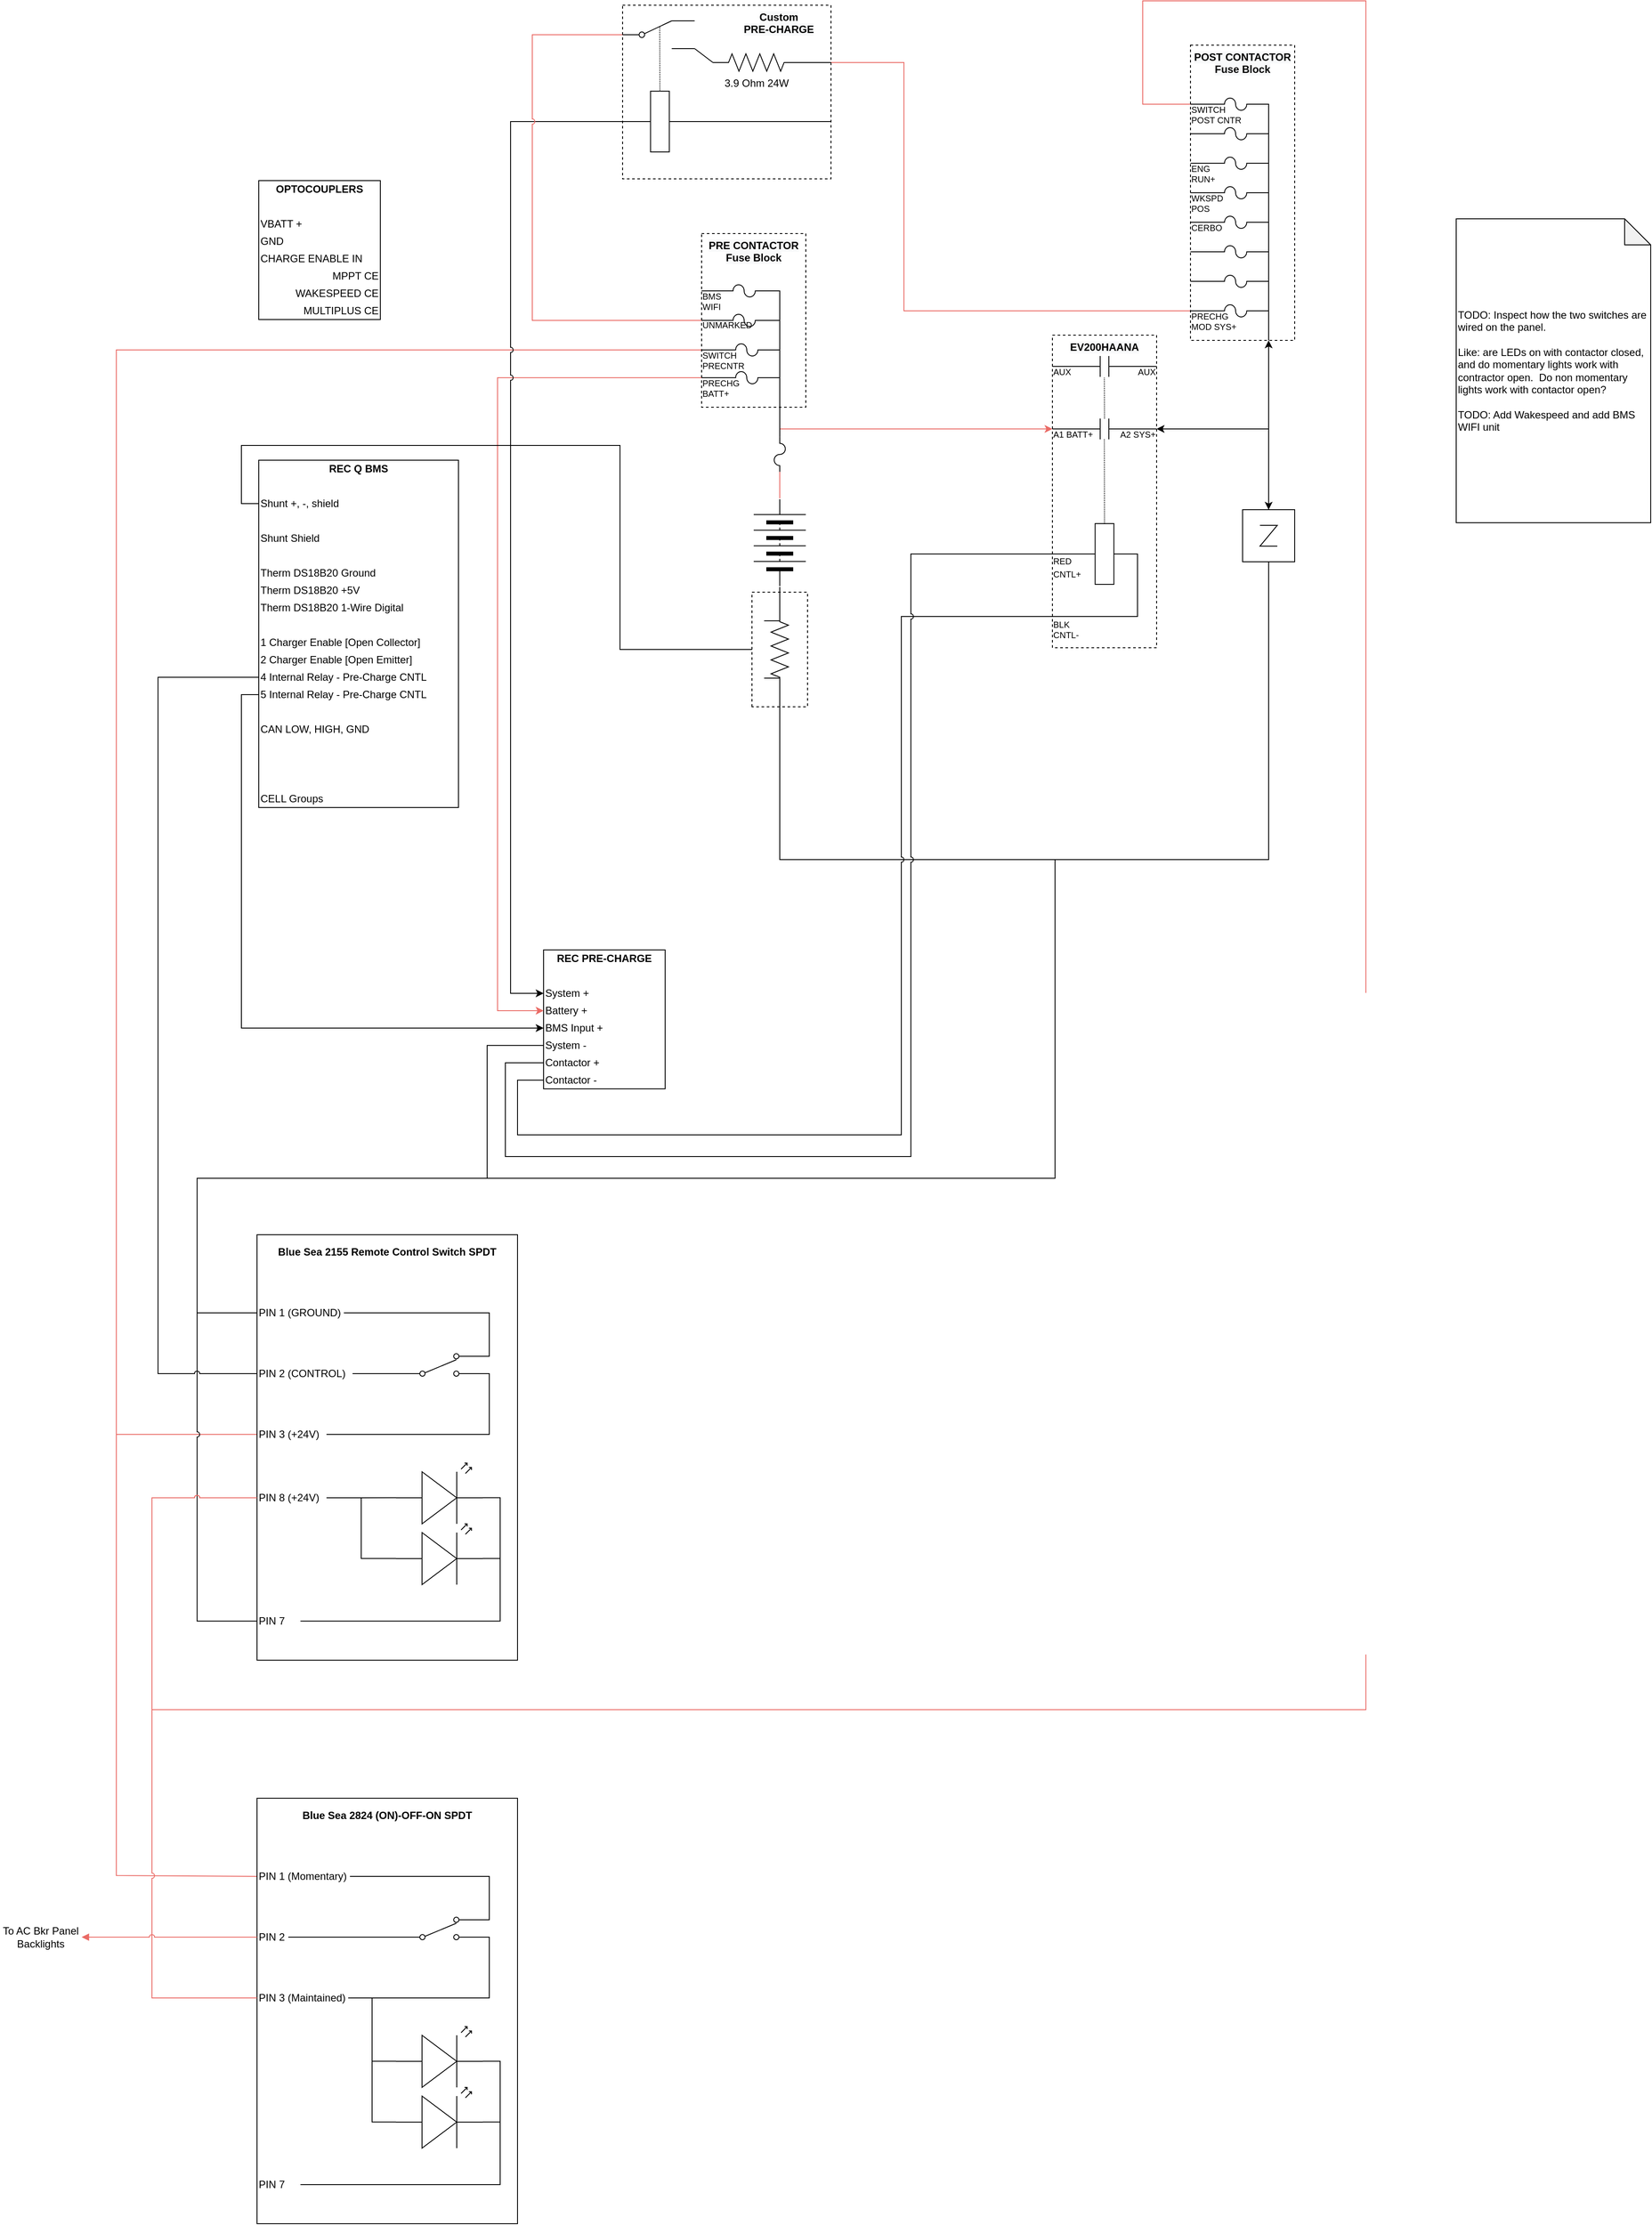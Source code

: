 <mxfile version="20.8.10" type="device" pages="4"><diagram name="V4" id="S_FoAe8xybY8E_y5S-X9"><mxGraphModel dx="2920" dy="2487" grid="1" gridSize="1" guides="1" tooltips="1" connect="1" arrows="1" fold="1" page="1" pageScale="1" pageWidth="850" pageHeight="1100" background="none" math="0" shadow="0"><root><mxCell id="Vnqmx0UxH6e6AXSJKXxz-0"/><mxCell id="Vnqmx0UxH6e6AXSJKXxz-1" parent="Vnqmx0UxH6e6AXSJKXxz-0"/><mxCell id="Vnqmx0UxH6e6AXSJKXxz-18" style="edgeStyle=orthogonalEdgeStyle;rounded=0;jumpStyle=arc;orthogonalLoop=1;jettySize=auto;html=1;exitX=0;exitY=0.5;exitDx=0;exitDy=0;entryX=0;entryY=0.5;entryDx=0;entryDy=0;startArrow=none;startFill=0;endArrow=none;endFill=0;" parent="Vnqmx0UxH6e6AXSJKXxz-1" source="mFYXOiCuVm1bksroa8Mm-1" target="Vnqmx0UxH6e6AXSJKXxz-9" edge="1"><mxGeometry relative="1" as="geometry"><Array as="points"><mxPoint x="230" y="515"/><mxPoint x="547" y="515"/><mxPoint x="547" y="882"/><mxPoint x="-107" y="882"/><mxPoint x="-107" y="729"/></Array></mxGeometry></mxCell><mxCell id="Vnqmx0UxH6e6AXSJKXxz-72" style="edgeStyle=orthogonalEdgeStyle;rounded=0;jumpStyle=arc;orthogonalLoop=1;jettySize=auto;html=1;exitX=0;exitY=0.5;exitDx=0;exitDy=0;entryX=0;entryY=0.5;entryDx=0;entryDy=0;endArrow=none;endFill=0;" parent="Vnqmx0UxH6e6AXSJKXxz-1" source="Vnqmx0UxH6e6AXSJKXxz-67" target="mFYXOiCuVm1bksroa8Mm-1" edge="1"><mxGeometry relative="1" as="geometry"><mxPoint x="370" y="390" as="targetPoint"/><Array as="points"><mxPoint x="-441" y="1037"/><mxPoint x="-441" y="882"/><mxPoint x="547" y="882"/><mxPoint x="547" y="515"/><mxPoint x="230" y="515"/></Array></mxGeometry></mxCell><mxCell id="vuh6lQgh_9RSfbVjsX7i-23" style="edgeStyle=orthogonalEdgeStyle;rounded=0;jumpStyle=arc;orthogonalLoop=1;jettySize=auto;html=1;exitX=0;exitY=0.5;exitDx=0;exitDy=0;endArrow=none;endFill=0;entryX=0;entryY=0.5;entryDx=0;entryDy=0;strokeColor=#EA6B66;" parent="Vnqmx0UxH6e6AXSJKXxz-1" source="Vnqmx0UxH6e6AXSJKXxz-63" target="vuh6lQgh_9RSfbVjsX7i-19" edge="1"><mxGeometry relative="1" as="geometry"><mxPoint x="368" y="1091" as="targetPoint"/><Array as="points"><mxPoint x="-534" y="1177"/><mxPoint x="-534" y="1685"/><mxPoint x="-372" y="1685"/></Array></mxGeometry></mxCell><mxCell id="Vnqmx0UxH6e6AXSJKXxz-2" value="" style="group" parent="Vnqmx0UxH6e6AXSJKXxz-1" vertex="1" connectable="0"><mxGeometry x="-42" y="619" width="140" height="160" as="geometry"/></mxCell><mxCell id="Vnqmx0UxH6e6AXSJKXxz-3" value="" style="group" parent="Vnqmx0UxH6e6AXSJKXxz-2" vertex="1" connectable="0"><mxGeometry width="140" height="160" as="geometry"/></mxCell><mxCell id="Vnqmx0UxH6e6AXSJKXxz-4" value="" style="rounded=0;whiteSpace=wrap;html=1;" parent="Vnqmx0UxH6e6AXSJKXxz-3" vertex="1"><mxGeometry width="140" height="160" as="geometry"/></mxCell><mxCell id="Vnqmx0UxH6e6AXSJKXxz-5" value="Contactor -" style="text;html=1;strokeColor=none;fillColor=none;align=left;verticalAlign=middle;whiteSpace=wrap;rounded=0;" parent="Vnqmx0UxH6e6AXSJKXxz-3" vertex="1"><mxGeometry y="140" width="121.739" height="20" as="geometry"/></mxCell><mxCell id="Vnqmx0UxH6e6AXSJKXxz-6" value="System +" style="text;html=1;strokeColor=none;fillColor=none;align=left;verticalAlign=middle;whiteSpace=wrap;rounded=0;" parent="Vnqmx0UxH6e6AXSJKXxz-3" vertex="1"><mxGeometry y="40" width="121.739" height="20" as="geometry"/></mxCell><mxCell id="Vnqmx0UxH6e6AXSJKXxz-7" value="Contactor +" style="text;html=1;strokeColor=none;fillColor=none;align=left;verticalAlign=middle;whiteSpace=wrap;rounded=0;" parent="Vnqmx0UxH6e6AXSJKXxz-3" vertex="1"><mxGeometry y="120" width="121.739" height="20" as="geometry"/></mxCell><mxCell id="Vnqmx0UxH6e6AXSJKXxz-8" value="Battery +" style="text;html=1;strokeColor=none;fillColor=none;align=left;verticalAlign=middle;whiteSpace=wrap;rounded=0;" parent="Vnqmx0UxH6e6AXSJKXxz-3" vertex="1"><mxGeometry y="60" width="121.739" height="20" as="geometry"/></mxCell><mxCell id="Vnqmx0UxH6e6AXSJKXxz-9" value="System -" style="text;html=1;strokeColor=none;fillColor=none;align=left;verticalAlign=middle;whiteSpace=wrap;rounded=0;" parent="Vnqmx0UxH6e6AXSJKXxz-3" vertex="1"><mxGeometry y="100" width="121.739" height="20" as="geometry"/></mxCell><mxCell id="Vnqmx0UxH6e6AXSJKXxz-10" value="BMS Input +" style="text;html=1;strokeColor=none;fillColor=none;align=left;verticalAlign=middle;whiteSpace=wrap;rounded=0;" parent="Vnqmx0UxH6e6AXSJKXxz-3" vertex="1"><mxGeometry y="80" width="121.739" height="20" as="geometry"/></mxCell><mxCell id="Vnqmx0UxH6e6AXSJKXxz-11" value="&lt;b&gt;REC PRE-CHARGE&lt;/b&gt;" style="text;html=1;strokeColor=none;fillColor=none;align=center;verticalAlign=middle;whiteSpace=wrap;rounded=0;" parent="Vnqmx0UxH6e6AXSJKXxz-3" vertex="1"><mxGeometry width="140" height="20" as="geometry"/></mxCell><mxCell id="Vnqmx0UxH6e6AXSJKXxz-12" style="edgeStyle=orthogonalEdgeStyle;rounded=0;jumpStyle=arc;orthogonalLoop=1;jettySize=auto;html=1;exitX=0;exitY=0.83;exitDx=0;exitDy=0;entryX=0;entryY=0.5;entryDx=0;entryDy=0;strokeColor=#EA6B66;exitPerimeter=0;" parent="Vnqmx0UxH6e6AXSJKXxz-1" source="8QEvO7cCujBCFRbTiVx_-1" target="Vnqmx0UxH6e6AXSJKXxz-8" edge="1"><mxGeometry relative="1" as="geometry"><mxPoint x="210" y="205" as="targetPoint"/><Array as="points"><mxPoint x="-95" y="-40"/><mxPoint x="-95" y="689"/></Array><mxPoint x="160" y="-80" as="sourcePoint"/></mxGeometry></mxCell><mxCell id="Vnqmx0UxH6e6AXSJKXxz-13" style="edgeStyle=orthogonalEdgeStyle;rounded=0;orthogonalLoop=1;jettySize=auto;html=1;startArrow=none;startFill=0;strokeColor=#EA6B66;movable=1;resizable=1;rotatable=1;deletable=1;editable=1;connectable=1;exitX=1;exitY=0.5;exitDx=0;exitDy=0;exitPerimeter=0;entryX=0;entryY=0.3;entryDx=0;entryDy=0;entryPerimeter=0;" parent="Vnqmx0UxH6e6AXSJKXxz-1" source="Vnqmx0UxH6e6AXSJKXxz-74" target="ZV-g1zUEYrJtN8prc_0i-1" edge="1"><mxGeometry relative="1" as="geometry"><mxPoint x="579" y="46" as="targetPoint"/><Array as="points"><mxPoint x="230" y="19"/></Array><mxPoint x="230" y="50" as="sourcePoint"/></mxGeometry></mxCell><mxCell id="Vnqmx0UxH6e6AXSJKXxz-14" style="edgeStyle=orthogonalEdgeStyle;rounded=0;orthogonalLoop=1;jettySize=auto;html=1;entryX=0;entryY=0.5;entryDx=0;entryDy=0;startArrow=none;strokeColor=#EA6B66;exitX=0;exitY=0.67;exitDx=0;exitDy=0;exitPerimeter=0;endArrow=none;endFill=0;" parent="Vnqmx0UxH6e6AXSJKXxz-1" source="8QEvO7cCujBCFRbTiVx_-1" target="Vnqmx0UxH6e6AXSJKXxz-63" edge="1"><mxGeometry relative="1" as="geometry"><mxPoint x="370" y="590" as="targetPoint"/><mxPoint x="121" y="-134" as="sourcePoint"/><Array as="points"><mxPoint x="-534" y="-72"/><mxPoint x="-534" y="1177"/></Array></mxGeometry></mxCell><mxCell id="Vnqmx0UxH6e6AXSJKXxz-15" value="" style="pointerEvents=1;verticalLabelPosition=bottom;shadow=0;dashed=0;align=center;html=1;verticalAlign=top;shape=mxgraph.electrical.miscellaneous.batteryStack;rotation=-90;perimeterSpacing=1;fillColor=#000000;" parent="Vnqmx0UxH6e6AXSJKXxz-1" vertex="1"><mxGeometry x="180" y="120" width="100" height="60" as="geometry"/></mxCell><mxCell id="Vnqmx0UxH6e6AXSJKXxz-16" style="edgeStyle=orthogonalEdgeStyle;rounded=0;orthogonalLoop=1;jettySize=auto;html=1;exitX=0.5;exitY=1;exitDx=0;exitDy=0;exitPerimeter=0;entryX=0;entryY=0.5;entryDx=0;entryDy=0;endArrow=none;endFill=0;" parent="Vnqmx0UxH6e6AXSJKXxz-1" source="Vnqmx0UxH6e6AXSJKXxz-19" target="mFYXOiCuVm1bksroa8Mm-1" edge="1"><mxGeometry relative="1" as="geometry"><Array as="points"><mxPoint x="793" y="515"/><mxPoint x="230" y="515"/></Array></mxGeometry></mxCell><mxCell id="Vnqmx0UxH6e6AXSJKXxz-17" style="edgeStyle=orthogonalEdgeStyle;rounded=0;orthogonalLoop=1;jettySize=auto;html=1;exitX=0;exitY=0.67;exitDx=0;exitDy=0;exitPerimeter=0;entryX=0;entryY=0.5;entryDx=0;entryDy=0;jumpStyle=arc;" parent="Vnqmx0UxH6e6AXSJKXxz-1" source="1P4eOoFlM7iHBVp_6DeW-1" target="Vnqmx0UxH6e6AXSJKXxz-6" edge="1"><mxGeometry relative="1" as="geometry"><Array as="points"><mxPoint x="-80" y="-335"/><mxPoint x="-80" y="669"/></Array></mxGeometry></mxCell><mxCell id="Kr9KVkGBSeljsucW7OQI-6" style="edgeStyle=orthogonalEdgeStyle;rounded=0;orthogonalLoop=1;jettySize=auto;html=1;exitX=0;exitY=0.5;exitDx=0;exitDy=0;exitPerimeter=0;entryX=1;entryY=1;entryDx=0;entryDy=0;strokeWidth=1;startArrow=none;startFill=0;endArrow=none;endFill=0;" parent="Vnqmx0UxH6e6AXSJKXxz-1" edge="1"><mxGeometry relative="1" as="geometry"><Array as="points"/><mxPoint x="60" y="80" as="sourcePoint"/><mxPoint x="60" y="80" as="targetPoint"/></mxGeometry></mxCell><mxCell id="vuh6lQgh_9RSfbVjsX7i-0" style="edgeStyle=orthogonalEdgeStyle;rounded=0;orthogonalLoop=1;jettySize=auto;html=1;exitX=0.5;exitY=0;exitDx=0;exitDy=0;exitPerimeter=0;entryX=0.75;entryY=1;entryDx=0;entryDy=0;entryPerimeter=0;" parent="Vnqmx0UxH6e6AXSJKXxz-1" source="Vnqmx0UxH6e6AXSJKXxz-19" target="VS2i6VIRkXi9dHiaujya-28" edge="1"><mxGeometry relative="1" as="geometry"/></mxCell><mxCell id="Vnqmx0UxH6e6AXSJKXxz-19" value="" style="pointerEvents=1;verticalLabelPosition=bottom;shadow=0;dashed=0;align=center;html=1;verticalAlign=top;shape=mxgraph.electrical.miscellaneous.generic_component" parent="Vnqmx0UxH6e6AXSJKXxz-1" vertex="1"><mxGeometry x="763" y="112" width="60" height="60" as="geometry"/></mxCell><mxCell id="Vnqmx0UxH6e6AXSJKXxz-20" style="edgeStyle=orthogonalEdgeStyle;rounded=0;orthogonalLoop=1;jettySize=auto;html=1;jumpStyle=arc;startArrow=classic;startFill=1;entryX=0.5;entryY=0;entryDx=0;entryDy=0;entryPerimeter=0;exitX=1;exitY=0.3;exitDx=0;exitDy=0;exitPerimeter=0;" parent="Vnqmx0UxH6e6AXSJKXxz-1" source="ZV-g1zUEYrJtN8prc_0i-1" target="Vnqmx0UxH6e6AXSJKXxz-19" edge="1"><mxGeometry relative="1" as="geometry"><mxPoint x="390" y="80" as="sourcePoint"/><mxPoint x="330" y="100" as="targetPoint"/></mxGeometry></mxCell><mxCell id="Vnqmx0UxH6e6AXSJKXxz-21" value="" style="group" parent="Vnqmx0UxH6e6AXSJKXxz-1" vertex="1" connectable="0"><mxGeometry x="-370" y="55" width="230" height="400" as="geometry"/></mxCell><mxCell id="Vnqmx0UxH6e6AXSJKXxz-22" value="" style="group" parent="Vnqmx0UxH6e6AXSJKXxz-21" vertex="1" connectable="0"><mxGeometry width="230" height="400" as="geometry"/></mxCell><mxCell id="Vnqmx0UxH6e6AXSJKXxz-23" value="" style="rounded=0;whiteSpace=wrap;html=1;" parent="Vnqmx0UxH6e6AXSJKXxz-22" vertex="1"><mxGeometry width="230" height="400" as="geometry"/></mxCell><mxCell id="Vnqmx0UxH6e6AXSJKXxz-24" value="CAN LOW, HIGH, GND" style="text;html=1;strokeColor=none;fillColor=none;align=left;verticalAlign=middle;whiteSpace=wrap;rounded=0;" parent="Vnqmx0UxH6e6AXSJKXxz-22" vertex="1"><mxGeometry y="300" width="200" height="20" as="geometry"/></mxCell><mxCell id="Vnqmx0UxH6e6AXSJKXxz-25" value="Therm DS18B20 Ground" style="text;html=1;strokeColor=none;fillColor=none;align=left;verticalAlign=middle;whiteSpace=wrap;rounded=0;" parent="Vnqmx0UxH6e6AXSJKXxz-22" vertex="1"><mxGeometry y="120" width="200" height="20" as="geometry"/></mxCell><mxCell id="Vnqmx0UxH6e6AXSJKXxz-27" value="Therm DS18B20&amp;nbsp;+5V" style="text;html=1;strokeColor=none;fillColor=none;align=left;verticalAlign=middle;whiteSpace=wrap;rounded=0;" parent="Vnqmx0UxH6e6AXSJKXxz-22" vertex="1"><mxGeometry y="140" width="200" height="20" as="geometry"/></mxCell><mxCell id="Vnqmx0UxH6e6AXSJKXxz-28" value="Shunt +, -, shield" style="text;html=1;strokeColor=none;fillColor=none;align=left;verticalAlign=middle;whiteSpace=wrap;rounded=0;" parent="Vnqmx0UxH6e6AXSJKXxz-22" vertex="1"><mxGeometry y="40" width="200" height="20" as="geometry"/></mxCell><mxCell id="Vnqmx0UxH6e6AXSJKXxz-29" value="Therm DS18B20 1-Wire Digital" style="text;html=1;strokeColor=none;fillColor=none;align=left;verticalAlign=middle;whiteSpace=wrap;rounded=0;" parent="Vnqmx0UxH6e6AXSJKXxz-22" vertex="1"><mxGeometry y="160" width="200" height="20" as="geometry"/></mxCell><mxCell id="Vnqmx0UxH6e6AXSJKXxz-31" value="Shunt Shield" style="text;html=1;strokeColor=none;fillColor=none;align=left;verticalAlign=middle;whiteSpace=wrap;rounded=0;" parent="Vnqmx0UxH6e6AXSJKXxz-22" vertex="1"><mxGeometry y="80" width="200" height="20" as="geometry"/></mxCell><mxCell id="Vnqmx0UxH6e6AXSJKXxz-33" value="1 Charger Enable [Open Collector]" style="text;html=1;strokeColor=none;fillColor=none;align=left;verticalAlign=middle;whiteSpace=wrap;rounded=0;" parent="Vnqmx0UxH6e6AXSJKXxz-22" vertex="1"><mxGeometry y="200" width="200" height="20" as="geometry"/></mxCell><mxCell id="Vnqmx0UxH6e6AXSJKXxz-34" value="2 Charger Enable [Open Emitter]" style="text;html=1;strokeColor=none;fillColor=none;align=left;verticalAlign=middle;whiteSpace=wrap;rounded=0;" parent="Vnqmx0UxH6e6AXSJKXxz-22" vertex="1"><mxGeometry y="220" width="200" height="20" as="geometry"/></mxCell><mxCell id="Vnqmx0UxH6e6AXSJKXxz-35" value="&lt;b&gt;REC Q BMS&lt;/b&gt;" style="text;html=1;strokeColor=none;fillColor=none;align=center;verticalAlign=middle;whiteSpace=wrap;rounded=0;" parent="Vnqmx0UxH6e6AXSJKXxz-22" vertex="1"><mxGeometry width="230" height="20" as="geometry"/></mxCell><mxCell id="Vnqmx0UxH6e6AXSJKXxz-36" value="CELL Groups" style="text;html=1;strokeColor=none;fillColor=none;align=left;verticalAlign=middle;whiteSpace=wrap;rounded=0;" parent="Vnqmx0UxH6e6AXSJKXxz-22" vertex="1"><mxGeometry y="380" width="200" height="20" as="geometry"/></mxCell><mxCell id="Vnqmx0UxH6e6AXSJKXxz-37" value="4 Internal Relay - Pre-Charge CNTL" style="text;html=1;strokeColor=none;fillColor=none;align=left;verticalAlign=middle;whiteSpace=wrap;rounded=0;" parent="Vnqmx0UxH6e6AXSJKXxz-22" vertex="1"><mxGeometry y="240" width="200" height="20" as="geometry"/></mxCell><mxCell id="Vnqmx0UxH6e6AXSJKXxz-38" value="5 Internal Relay - Pre-Charge CNTL" style="text;html=1;strokeColor=none;fillColor=none;align=left;verticalAlign=middle;whiteSpace=wrap;rounded=0;" parent="Vnqmx0UxH6e6AXSJKXxz-22" vertex="1"><mxGeometry y="260" width="200" height="20" as="geometry"/></mxCell><mxCell id="Vnqmx0UxH6e6AXSJKXxz-39" style="edgeStyle=orthogonalEdgeStyle;rounded=0;jumpStyle=arc;orthogonalLoop=1;jettySize=auto;html=1;exitX=0;exitY=0.5;exitDx=0;exitDy=0;startArrow=none;startFill=0;endArrow=none;endFill=0;entryX=0;entryY=0.9;entryDx=0;entryDy=0;entryPerimeter=0;" parent="Vnqmx0UxH6e6AXSJKXxz-1" source="Vnqmx0UxH6e6AXSJKXxz-5" target="ZV-g1zUEYrJtN8prc_0i-1" edge="1"><mxGeometry relative="1" as="geometry"><Array as="points"><mxPoint x="-72" y="769"/><mxPoint x="-72" y="832"/><mxPoint x="370" y="832"/><mxPoint x="370" y="235"/></Array><mxPoint x="468" y="245" as="targetPoint"/></mxGeometry></mxCell><mxCell id="Vnqmx0UxH6e6AXSJKXxz-40" style="edgeStyle=orthogonalEdgeStyle;rounded=0;jumpStyle=arc;orthogonalLoop=1;jettySize=auto;html=1;exitX=0;exitY=0.5;exitDx=0;exitDy=0;entryX=0;entryY=0.7;entryDx=0;entryDy=0;endArrow=none;endFill=0;fontColor=#000000;startArrow=none;startFill=0;entryPerimeter=0;" parent="Vnqmx0UxH6e6AXSJKXxz-1" source="Vnqmx0UxH6e6AXSJKXxz-7" target="ZV-g1zUEYrJtN8prc_0i-1" edge="1"><mxGeometry relative="1" as="geometry"><Array as="points"><mxPoint x="-86" y="749"/><mxPoint x="-86" y="857"/><mxPoint x="381" y="857"/><mxPoint x="381" y="163"/></Array><mxPoint x="-60" y="305" as="targetPoint"/></mxGeometry></mxCell><mxCell id="Vnqmx0UxH6e6AXSJKXxz-50" value="" style="group" parent="Vnqmx0UxH6e6AXSJKXxz-1" vertex="1" connectable="0"><mxGeometry x="-372" y="947" width="300" height="490" as="geometry"/></mxCell><mxCell id="Vnqmx0UxH6e6AXSJKXxz-58" style="edgeStyle=orthogonalEdgeStyle;rounded=0;jumpStyle=arc;orthogonalLoop=1;jettySize=auto;html=1;exitX=0;exitY=0.5;exitDx=0;exitDy=0;endArrow=none;endFill=0;entryX=0;entryY=0.5;entryDx=0;entryDy=0;" parent="Vnqmx0UxH6e6AXSJKXxz-50" source="Vnqmx0UxH6e6AXSJKXxz-59" target="Vnqmx0UxH6e6AXSJKXxz-67" edge="1"><mxGeometry relative="1" as="geometry"><Array as="points"><mxPoint x="-69" y="445"/><mxPoint x="-69" y="90"/></Array><mxPoint x="-46" y="90" as="targetPoint"/></mxGeometry></mxCell><mxCell id="Vnqmx0UxH6e6AXSJKXxz-51" value="" style="rounded=0;whiteSpace=wrap;html=1;" parent="Vnqmx0UxH6e6AXSJKXxz-50" vertex="1"><mxGeometry width="300" height="490" as="geometry"/></mxCell><mxCell id="Vnqmx0UxH6e6AXSJKXxz-52" value="" style="pointerEvents=1;verticalLabelPosition=bottom;shadow=0;dashed=0;align=center;html=1;verticalAlign=top;shape=mxgraph.electrical.electro-mechanical.2-way_switch;" parent="Vnqmx0UxH6e6AXSJKXxz-50" vertex="1"><mxGeometry x="172.5" y="137" width="75" height="26" as="geometry"/></mxCell><mxCell id="Vnqmx0UxH6e6AXSJKXxz-53" value="" style="verticalLabelPosition=bottom;shadow=0;dashed=0;align=center;html=1;verticalAlign=top;shape=mxgraph.electrical.opto_electronics.led_2;pointerEvents=1;" parent="Vnqmx0UxH6e6AXSJKXxz-50" vertex="1"><mxGeometry x="160" y="263" width="100" height="70" as="geometry"/></mxCell><mxCell id="Vnqmx0UxH6e6AXSJKXxz-54" value="" style="verticalLabelPosition=bottom;shadow=0;dashed=0;align=center;html=1;verticalAlign=top;shape=mxgraph.electrical.opto_electronics.led_2;pointerEvents=1;" parent="Vnqmx0UxH6e6AXSJKXxz-50" vertex="1"><mxGeometry x="160" y="333" width="100" height="70" as="geometry"/></mxCell><mxCell id="Vnqmx0UxH6e6AXSJKXxz-55" style="edgeStyle=orthogonalEdgeStyle;rounded=0;orthogonalLoop=1;jettySize=auto;html=1;exitX=1;exitY=0.5;exitDx=0;exitDy=0;entryX=0;entryY=0.57;entryDx=0;entryDy=0;entryPerimeter=0;endArrow=none;endFill=0;" parent="Vnqmx0UxH6e6AXSJKXxz-50" source="Vnqmx0UxH6e6AXSJKXxz-57" target="Vnqmx0UxH6e6AXSJKXxz-53" edge="1"><mxGeometry relative="1" as="geometry"/></mxCell><mxCell id="Vnqmx0UxH6e6AXSJKXxz-56" style="edgeStyle=orthogonalEdgeStyle;rounded=0;orthogonalLoop=1;jettySize=auto;html=1;exitX=1;exitY=0.5;exitDx=0;exitDy=0;entryX=0;entryY=0.57;entryDx=0;entryDy=0;entryPerimeter=0;endArrow=none;endFill=0;" parent="Vnqmx0UxH6e6AXSJKXxz-50" source="Vnqmx0UxH6e6AXSJKXxz-57" target="Vnqmx0UxH6e6AXSJKXxz-54" edge="1"><mxGeometry relative="1" as="geometry"/></mxCell><mxCell id="Vnqmx0UxH6e6AXSJKXxz-57" value="PIN 8 (+24V)" style="text;html=1;strokeColor=none;fillColor=none;align=left;verticalAlign=middle;whiteSpace=wrap;rounded=0;" parent="Vnqmx0UxH6e6AXSJKXxz-50" vertex="1"><mxGeometry y="293" width="80" height="20" as="geometry"/></mxCell><mxCell id="Vnqmx0UxH6e6AXSJKXxz-59" value="PIN 7" style="text;html=1;strokeColor=none;fillColor=none;align=left;verticalAlign=middle;whiteSpace=wrap;rounded=0;" parent="Vnqmx0UxH6e6AXSJKXxz-50" vertex="1"><mxGeometry y="435" width="50" height="20" as="geometry"/></mxCell><mxCell id="Vnqmx0UxH6e6AXSJKXxz-60" style="edgeStyle=orthogonalEdgeStyle;rounded=0;orthogonalLoop=1;jettySize=auto;html=1;exitX=1;exitY=0.57;exitDx=0;exitDy=0;exitPerimeter=0;entryX=1;entryY=0.5;entryDx=0;entryDy=0;endArrow=none;endFill=0;" parent="Vnqmx0UxH6e6AXSJKXxz-50" source="Vnqmx0UxH6e6AXSJKXxz-53" target="Vnqmx0UxH6e6AXSJKXxz-59" edge="1"><mxGeometry relative="1" as="geometry"/></mxCell><mxCell id="Vnqmx0UxH6e6AXSJKXxz-61" style="edgeStyle=orthogonalEdgeStyle;rounded=0;orthogonalLoop=1;jettySize=auto;html=1;exitX=1;exitY=0.57;exitDx=0;exitDy=0;exitPerimeter=0;entryX=1;entryY=0.5;entryDx=0;entryDy=0;endArrow=none;endFill=0;" parent="Vnqmx0UxH6e6AXSJKXxz-50" source="Vnqmx0UxH6e6AXSJKXxz-54" target="Vnqmx0UxH6e6AXSJKXxz-59" edge="1"><mxGeometry relative="1" as="geometry"/></mxCell><mxCell id="Vnqmx0UxH6e6AXSJKXxz-63" value="PIN 3 (+24V)" style="text;html=1;strokeColor=none;fillColor=none;align=left;verticalAlign=middle;whiteSpace=wrap;rounded=0;" parent="Vnqmx0UxH6e6AXSJKXxz-50" vertex="1"><mxGeometry y="220" width="80" height="20" as="geometry"/></mxCell><mxCell id="Vnqmx0UxH6e6AXSJKXxz-64" style="edgeStyle=orthogonalEdgeStyle;rounded=0;orthogonalLoop=1;jettySize=auto;html=1;exitX=1;exitY=0.885;exitDx=0;exitDy=0;exitPerimeter=0;entryX=1;entryY=0.5;entryDx=0;entryDy=0;endArrow=none;endFill=0;" parent="Vnqmx0UxH6e6AXSJKXxz-50" source="Vnqmx0UxH6e6AXSJKXxz-52" target="Vnqmx0UxH6e6AXSJKXxz-63" edge="1"><mxGeometry relative="1" as="geometry"/></mxCell><mxCell id="Vnqmx0UxH6e6AXSJKXxz-65" style="edgeStyle=orthogonalEdgeStyle;rounded=0;orthogonalLoop=1;jettySize=auto;html=1;exitX=1;exitY=0.5;exitDx=0;exitDy=0;entryX=0;entryY=0.885;entryDx=0;entryDy=0;entryPerimeter=0;endArrow=none;endFill=0;" parent="Vnqmx0UxH6e6AXSJKXxz-50" source="Vnqmx0UxH6e6AXSJKXxz-66" target="Vnqmx0UxH6e6AXSJKXxz-52" edge="1"><mxGeometry relative="1" as="geometry"/></mxCell><mxCell id="Vnqmx0UxH6e6AXSJKXxz-66" value="PIN 2 (CONTROL)" style="text;html=1;strokeColor=none;fillColor=none;align=left;verticalAlign=middle;whiteSpace=wrap;rounded=0;" parent="Vnqmx0UxH6e6AXSJKXxz-50" vertex="1"><mxGeometry y="150" width="110" height="20" as="geometry"/></mxCell><mxCell id="Vnqmx0UxH6e6AXSJKXxz-67" value="PIN 1 (GROUND)" style="text;html=1;strokeColor=none;fillColor=none;align=left;verticalAlign=middle;whiteSpace=wrap;rounded=0;" parent="Vnqmx0UxH6e6AXSJKXxz-50" vertex="1"><mxGeometry y="80" width="100" height="20" as="geometry"/></mxCell><mxCell id="Vnqmx0UxH6e6AXSJKXxz-68" style="edgeStyle=orthogonalEdgeStyle;rounded=0;orthogonalLoop=1;jettySize=auto;html=1;exitX=1;exitY=0.115;exitDx=0;exitDy=0;exitPerimeter=0;entryX=1;entryY=0.5;entryDx=0;entryDy=0;endArrow=none;endFill=0;" parent="Vnqmx0UxH6e6AXSJKXxz-50" source="Vnqmx0UxH6e6AXSJKXxz-52" target="Vnqmx0UxH6e6AXSJKXxz-67" edge="1"><mxGeometry relative="1" as="geometry"/></mxCell><mxCell id="Vnqmx0UxH6e6AXSJKXxz-69" value="Blue Sea 2155 Remote Control Switch SPDT" style="text;html=1;strokeColor=none;fillColor=none;align=center;verticalAlign=middle;whiteSpace=wrap;rounded=0;fontStyle=1" parent="Vnqmx0UxH6e6AXSJKXxz-50" vertex="1"><mxGeometry y="10" width="300" height="20" as="geometry"/></mxCell><mxCell id="Vnqmx0UxH6e6AXSJKXxz-71" style="edgeStyle=orthogonalEdgeStyle;rounded=0;orthogonalLoop=1;jettySize=auto;html=1;exitX=0;exitY=0.5;exitDx=0;exitDy=0;entryX=0;entryY=0.5;entryDx=0;entryDy=0;" parent="Vnqmx0UxH6e6AXSJKXxz-1" source="Vnqmx0UxH6e6AXSJKXxz-38" target="Vnqmx0UxH6e6AXSJKXxz-10" edge="1"><mxGeometry relative="1" as="geometry"><mxPoint x="-120" y="240" as="targetPoint"/><Array as="points"><mxPoint x="-390" y="325"/><mxPoint x="-390" y="709"/></Array></mxGeometry></mxCell><mxCell id="Vnqmx0UxH6e6AXSJKXxz-73" style="edgeStyle=orthogonalEdgeStyle;rounded=0;jumpStyle=arc;orthogonalLoop=1;jettySize=auto;html=1;exitX=0;exitY=0.5;exitDx=0;exitDy=0;exitPerimeter=0;strokeColor=#EA6B66;entryX=1;entryY=0.5;entryDx=0;entryDy=0;endArrow=none;endFill=0;" parent="Vnqmx0UxH6e6AXSJKXxz-1" source="Vnqmx0UxH6e6AXSJKXxz-74" target="Vnqmx0UxH6e6AXSJKXxz-15" edge="1"><mxGeometry relative="1" as="geometry"><mxPoint x="160" y="130" as="targetPoint"/></mxGeometry></mxCell><mxCell id="8QEvO7cCujBCFRbTiVx_-15" style="edgeStyle=orthogonalEdgeStyle;rounded=0;orthogonalLoop=1;jettySize=auto;html=1;exitX=1;exitY=0.5;exitDx=0;exitDy=0;exitPerimeter=0;entryX=0.75;entryY=1;entryDx=0;entryDy=0;entryPerimeter=0;startArrow=none;startFill=0;endArrow=none;endFill=0;" parent="Vnqmx0UxH6e6AXSJKXxz-1" source="Vnqmx0UxH6e6AXSJKXxz-74" target="8QEvO7cCujBCFRbTiVx_-1" edge="1"><mxGeometry relative="1" as="geometry"/></mxCell><mxCell id="Vnqmx0UxH6e6AXSJKXxz-74" value="" style="pointerEvents=1;verticalLabelPosition=bottom;shadow=0;dashed=0;align=center;html=1;verticalAlign=top;shape=mxgraph.electrical.miscellaneous.fuse_4;rotation=-90;" parent="Vnqmx0UxH6e6AXSJKXxz-1" vertex="1"><mxGeometry x="210" y="42" width="40" height="12.8" as="geometry"/></mxCell><mxCell id="Kr9KVkGBSeljsucW7OQI-19" style="edgeStyle=orthogonalEdgeStyle;rounded=0;jumpStyle=arc;orthogonalLoop=1;jettySize=auto;html=1;exitX=0;exitY=0.9;exitDx=0;exitDy=0;exitPerimeter=0;entryX=1;entryY=0.33;entryDx=0;entryDy=0;entryPerimeter=0;strokeColor=#EA6B66;strokeWidth=1;startArrow=none;startFill=0;endArrow=none;endFill=0;" parent="Vnqmx0UxH6e6AXSJKXxz-1" source="VS2i6VIRkXi9dHiaujya-28" target="1P4eOoFlM7iHBVp_6DeW-1" edge="1"><mxGeometry relative="1" as="geometry"><mxPoint x="160" y="80" as="targetPoint"/><mxPoint x="495" y="-255.6" as="sourcePoint"/><Array as="points"><mxPoint x="373" y="-117"/><mxPoint x="373" y="-403"/></Array></mxGeometry></mxCell><mxCell id="Kr9KVkGBSeljsucW7OQI-13" style="edgeStyle=orthogonalEdgeStyle;rounded=0;orthogonalLoop=1;jettySize=auto;html=1;exitX=0;exitY=0.5;exitDx=0;exitDy=0;exitPerimeter=0;entryX=0;entryY=0.17;entryDx=0;entryDy=0;strokeColor=#EA6B66;strokeWidth=1;startArrow=none;startFill=0;endArrow=none;endFill=0;jumpStyle=arc;entryPerimeter=0;" parent="Vnqmx0UxH6e6AXSJKXxz-1" source="8QEvO7cCujBCFRbTiVx_-1" target="1P4eOoFlM7iHBVp_6DeW-1" edge="1"><mxGeometry relative="1" as="geometry"><Array as="points"><mxPoint x="-55" y="-106"/><mxPoint x="-55" y="-435"/></Array><mxPoint x="160" as="sourcePoint"/></mxGeometry></mxCell><mxCell id="Kr9KVkGBSeljsucW7OQI-20" style="edgeStyle=orthogonalEdgeStyle;rounded=0;jumpStyle=arc;orthogonalLoop=1;jettySize=auto;html=1;exitX=0;exitY=0.5;exitDx=0;exitDy=0;exitPerimeter=0;entryX=1;entryY=1;entryDx=0;entryDy=0;strokeColor=#EA6B66;strokeWidth=1;startArrow=none;startFill=0;endArrow=none;endFill=0;" parent="Vnqmx0UxH6e6AXSJKXxz-1" edge="1"><mxGeometry relative="1" as="geometry"><mxPoint x="60" y="80" as="sourcePoint"/><mxPoint x="60" y="80" as="targetPoint"/></mxGeometry></mxCell><mxCell id="1P4eOoFlM7iHBVp_6DeW-0" value="" style="group;fillColor=default;" parent="Vnqmx0UxH6e6AXSJKXxz-1" vertex="1" connectable="0"><mxGeometry x="49" y="-469" width="240" height="200" as="geometry"/></mxCell><mxCell id="1P4eOoFlM7iHBVp_6DeW-1" value="" style="rounded=0;whiteSpace=wrap;html=1;fillColor=none;dashed=1;points=[[0,0.17,0,0,0],[0,0.33,0,0,0],[0,0.5,0,0,0],[0,0.67,0,0,0],[0,0.83,0,0,0],[0.25,0,0,0,0],[0.25,1,0,0,0],[0.5,0,0,0,0],[0.5,1,0,0,0],[0.75,0,0,0,0],[0.75,1,0,0,0],[1,0.17,0,0,0],[1,0.33,0,0,0],[1,0.5,0,0,0],[1,0.67,0,0,0],[1,0.83,0,0,0]];" parent="1P4eOoFlM7iHBVp_6DeW-0" vertex="1"><mxGeometry width="240" height="200" as="geometry"/></mxCell><mxCell id="1P4eOoFlM7iHBVp_6DeW-2" style="edgeStyle=none;rounded=0;jumpStyle=arc;orthogonalLoop=1;jettySize=auto;html=1;exitX=0;exitY=0.5;exitDx=0;exitDy=0;entryX=0;entryY=0.17;entryDx=0;entryDy=0;entryPerimeter=0;fontColor=#FFFFFF;startArrow=none;startFill=0;endArrow=none;endFill=0;" parent="1P4eOoFlM7iHBVp_6DeW-0" source="1P4eOoFlM7iHBVp_6DeW-3" target="1P4eOoFlM7iHBVp_6DeW-1" edge="1"><mxGeometry relative="1" as="geometry"/></mxCell><mxCell id="1P4eOoFlM7iHBVp_6DeW-3" value="" style="pointerEvents=1;verticalLabelPosition=bottom;shadow=0;dashed=0;align=center;html=1;verticalAlign=top;shape=mxgraph.electrical.electro-mechanical.twoWayContact2;elSwitchState=1;rotation=0;strokeWidth=1;" parent="1P4eOoFlM7iHBVp_6DeW-0" vertex="1"><mxGeometry x="3" y="18" width="80" height="32" as="geometry"/></mxCell><mxCell id="1P4eOoFlM7iHBVp_6DeW-4" style="edgeStyle=none;rounded=0;jumpStyle=arc;orthogonalLoop=1;jettySize=auto;html=1;exitX=1;exitY=0.5;exitDx=0;exitDy=0;exitPerimeter=0;entryX=1;entryY=0.33;entryDx=0;entryDy=0;entryPerimeter=0;fontColor=#FFFFFF;startArrow=none;startFill=0;endArrow=none;endFill=0;" parent="1P4eOoFlM7iHBVp_6DeW-0" source="1P4eOoFlM7iHBVp_6DeW-6" target="1P4eOoFlM7iHBVp_6DeW-1" edge="1"><mxGeometry relative="1" as="geometry"/></mxCell><mxCell id="1P4eOoFlM7iHBVp_6DeW-5" style="edgeStyle=none;rounded=0;jumpStyle=arc;orthogonalLoop=1;jettySize=auto;html=1;exitX=0;exitY=0.5;exitDx=0;exitDy=0;exitPerimeter=0;entryX=1;entryY=1;entryDx=0;entryDy=0;fontColor=#FFFFFF;startArrow=none;startFill=0;endArrow=none;endFill=0;" parent="1P4eOoFlM7iHBVp_6DeW-0" source="1P4eOoFlM7iHBVp_6DeW-6" target="1P4eOoFlM7iHBVp_6DeW-3" edge="1"><mxGeometry relative="1" as="geometry"/></mxCell><mxCell id="1P4eOoFlM7iHBVp_6DeW-6" value="3.9 Ohm 24W" style="pointerEvents=1;verticalLabelPosition=bottom;shadow=0;dashed=0;align=center;html=1;verticalAlign=top;shape=mxgraph.electrical.resistors.resistor_2;strokeWidth=1;" parent="1P4eOoFlM7iHBVp_6DeW-0" vertex="1"><mxGeometry x="104" y="56" width="100" height="20" as="geometry"/></mxCell><mxCell id="1P4eOoFlM7iHBVp_6DeW-7" style="edgeStyle=none;rounded=0;jumpStyle=arc;orthogonalLoop=1;jettySize=auto;html=1;exitX=0.5;exitY=1;exitDx=0;exitDy=0;exitPerimeter=0;entryX=0;entryY=0.67;entryDx=0;entryDy=0;entryPerimeter=0;fontColor=#FFFFFF;startArrow=none;startFill=0;endArrow=none;endFill=0;" parent="1P4eOoFlM7iHBVp_6DeW-0" source="1P4eOoFlM7iHBVp_6DeW-9" target="1P4eOoFlM7iHBVp_6DeW-1" edge="1"><mxGeometry relative="1" as="geometry"/></mxCell><mxCell id="1P4eOoFlM7iHBVp_6DeW-8" style="edgeStyle=none;rounded=0;jumpStyle=arc;orthogonalLoop=1;jettySize=auto;html=1;exitX=0.5;exitY=0;exitDx=0;exitDy=0;exitPerimeter=0;entryX=1;entryY=0.67;entryDx=0;entryDy=0;entryPerimeter=0;fontColor=#FFFFFF;startArrow=none;startFill=0;endArrow=none;endFill=0;" parent="1P4eOoFlM7iHBVp_6DeW-0" source="1P4eOoFlM7iHBVp_6DeW-9" target="1P4eOoFlM7iHBVp_6DeW-1" edge="1"><mxGeometry relative="1" as="geometry"/></mxCell><mxCell id="1P4eOoFlM7iHBVp_6DeW-9" value="" style="pointerEvents=1;verticalLabelPosition=bottom;shadow=0;dashed=0;align=center;html=1;verticalAlign=top;shape=mxgraph.electrical.electro-mechanical.relay_coil;fontColor=#FFFFFF;fillColor=#FFFFFF;rotation=90;" parent="1P4eOoFlM7iHBVp_6DeW-0" vertex="1"><mxGeometry x="8" y="116" width="70" height="36" as="geometry"/></mxCell><mxCell id="1P4eOoFlM7iHBVp_6DeW-10" style="edgeStyle=none;rounded=0;jumpStyle=arc;orthogonalLoop=1;jettySize=auto;html=1;entryX=-0.006;entryY=0.501;entryDx=0;entryDy=0;entryPerimeter=0;fontColor=#FFFFFF;startArrow=none;startFill=0;endArrow=none;endFill=0;dashed=1;dashPattern=1 1;exitX=0.497;exitY=0.22;exitDx=0;exitDy=0;exitPerimeter=0;" parent="1P4eOoFlM7iHBVp_6DeW-0" source="1P4eOoFlM7iHBVp_6DeW-3" target="1P4eOoFlM7iHBVp_6DeW-9" edge="1"><mxGeometry relative="1" as="geometry"/></mxCell><mxCell id="1P4eOoFlM7iHBVp_6DeW-11" value="&lt;b style=&quot;color: rgb(0, 0, 0); font-family: Helvetica; font-size: 12px; font-style: normal; font-variant-ligatures: normal; font-variant-caps: normal; letter-spacing: normal; orphans: 2; text-indent: 0px; text-transform: none; widows: 2; word-spacing: 0px; -webkit-text-stroke-width: 0px; background-color: rgb(248, 249, 250); text-decoration-thickness: initial; text-decoration-style: initial; text-decoration-color: initial;&quot;&gt;Custom &lt;br&gt;PRE-CHARGE&lt;/b&gt;" style="text;whiteSpace=wrap;html=1;align=center;movable=1;resizable=1;rotatable=1;deletable=1;editable=1;connectable=1;" parent="1P4eOoFlM7iHBVp_6DeW-0" vertex="1"><mxGeometry x="120" width="120" height="40" as="geometry"/></mxCell><mxCell id="QDRCpMy3NILHw5iU4A3z-1" value="&lt;div style=&quot;&quot;&gt;&lt;span style=&quot;background-color: initial;&quot;&gt;TODO: Inspect how the two switches are wired on the panel.&lt;/span&gt;&lt;/div&gt;&lt;div style=&quot;&quot;&gt;&lt;span style=&quot;background-color: initial;&quot;&gt;&lt;br&gt;&lt;/span&gt;&lt;/div&gt;&lt;div style=&quot;&quot;&gt;&lt;span style=&quot;background-color: initial;&quot;&gt;Like: are LEDs on with contactor closed, and do momentary lights work with contractor open.&amp;nbsp; Do non momentary lights work with contactor open?&lt;/span&gt;&lt;/div&gt;&lt;div style=&quot;&quot;&gt;&lt;span style=&quot;background-color: initial;&quot;&gt;&lt;br&gt;&lt;/span&gt;&lt;/div&gt;&lt;div style=&quot;&quot;&gt;&lt;span style=&quot;background-color: initial;&quot;&gt;TODO: Add Wakespeed and add BMS WIFI unit&lt;/span&gt;&lt;/div&gt;" style="shape=note;whiteSpace=wrap;html=1;backgroundOutline=1;darkOpacity=0.05;align=left;" parent="Vnqmx0UxH6e6AXSJKXxz-1" vertex="1"><mxGeometry x="1009" y="-223" width="224" height="350" as="geometry"/></mxCell><mxCell id="vuh6lQgh_9RSfbVjsX7i-1" style="edgeStyle=orthogonalEdgeStyle;rounded=0;orthogonalLoop=1;jettySize=auto;html=1;exitX=0;exitY=0.5;exitDx=0;exitDy=0;entryX=0;entryY=0.2;entryDx=0;entryDy=0;entryPerimeter=0;jumpStyle=arc;endArrow=none;endFill=0;strokeColor=#EA6B66;" parent="Vnqmx0UxH6e6AXSJKXxz-1" source="Vnqmx0UxH6e6AXSJKXxz-57" target="VS2i6VIRkXi9dHiaujya-28" edge="1"><mxGeometry relative="1" as="geometry"><mxPoint x="765" y="-143" as="targetPoint"/><Array as="points"><mxPoint x="-493" y="1250"/><mxPoint x="-493" y="1494"/><mxPoint x="905" y="1494"/><mxPoint x="905" y="-474"/><mxPoint x="648" y="-474"/><mxPoint x="648" y="-355"/></Array></mxGeometry></mxCell><mxCell id="vuh6lQgh_9RSfbVjsX7i-3" value="" style="group" parent="Vnqmx0UxH6e6AXSJKXxz-1" vertex="1" connectable="0"><mxGeometry x="-372" y="1596" width="300" height="490" as="geometry"/></mxCell><mxCell id="vuh6lQgh_9RSfbVjsX7i-4" value="" style="rounded=0;whiteSpace=wrap;html=1;" parent="vuh6lQgh_9RSfbVjsX7i-3" vertex="1"><mxGeometry width="300" height="490" as="geometry"/></mxCell><mxCell id="vuh6lQgh_9RSfbVjsX7i-5" value="" style="pointerEvents=1;verticalLabelPosition=bottom;shadow=0;dashed=0;align=center;html=1;verticalAlign=top;shape=mxgraph.electrical.electro-mechanical.2-way_switch;" parent="vuh6lQgh_9RSfbVjsX7i-3" vertex="1"><mxGeometry x="172.5" y="137" width="75" height="26" as="geometry"/></mxCell><mxCell id="vuh6lQgh_9RSfbVjsX7i-6" value="" style="verticalLabelPosition=bottom;shadow=0;dashed=0;align=center;html=1;verticalAlign=top;shape=mxgraph.electrical.opto_electronics.led_2;pointerEvents=1;" parent="vuh6lQgh_9RSfbVjsX7i-3" vertex="1"><mxGeometry x="160" y="263" width="100" height="70" as="geometry"/></mxCell><mxCell id="vuh6lQgh_9RSfbVjsX7i-7" value="" style="verticalLabelPosition=bottom;shadow=0;dashed=0;align=center;html=1;verticalAlign=top;shape=mxgraph.electrical.opto_electronics.led_2;pointerEvents=1;" parent="vuh6lQgh_9RSfbVjsX7i-3" vertex="1"><mxGeometry x="160" y="333" width="100" height="70" as="geometry"/></mxCell><mxCell id="vuh6lQgh_9RSfbVjsX7i-8" style="edgeStyle=orthogonalEdgeStyle;rounded=0;orthogonalLoop=1;jettySize=auto;html=1;exitX=1;exitY=0.5;exitDx=0;exitDy=0;entryX=0;entryY=0.57;entryDx=0;entryDy=0;entryPerimeter=0;endArrow=none;endFill=0;" parent="vuh6lQgh_9RSfbVjsX7i-3" source="vuh6lQgh_9RSfbVjsX7i-15" target="vuh6lQgh_9RSfbVjsX7i-6" edge="1"><mxGeometry relative="1" as="geometry"><mxPoint x="80" y="303.0" as="sourcePoint"/></mxGeometry></mxCell><mxCell id="vuh6lQgh_9RSfbVjsX7i-9" style="edgeStyle=orthogonalEdgeStyle;rounded=0;orthogonalLoop=1;jettySize=auto;html=1;exitX=1;exitY=0.5;exitDx=0;exitDy=0;entryX=0;entryY=0.57;entryDx=0;entryDy=0;entryPerimeter=0;endArrow=none;endFill=0;" parent="vuh6lQgh_9RSfbVjsX7i-3" source="vuh6lQgh_9RSfbVjsX7i-15" target="vuh6lQgh_9RSfbVjsX7i-7" edge="1"><mxGeometry relative="1" as="geometry"><mxPoint x="80" y="303.0" as="sourcePoint"/></mxGeometry></mxCell><mxCell id="vuh6lQgh_9RSfbVjsX7i-12" value="PIN 7" style="text;html=1;strokeColor=none;fillColor=none;align=left;verticalAlign=middle;whiteSpace=wrap;rounded=0;" parent="vuh6lQgh_9RSfbVjsX7i-3" vertex="1"><mxGeometry y="435" width="50" height="20" as="geometry"/></mxCell><mxCell id="vuh6lQgh_9RSfbVjsX7i-13" style="edgeStyle=orthogonalEdgeStyle;rounded=0;orthogonalLoop=1;jettySize=auto;html=1;exitX=1;exitY=0.57;exitDx=0;exitDy=0;exitPerimeter=0;entryX=1;entryY=0.5;entryDx=0;entryDy=0;endArrow=none;endFill=0;" parent="vuh6lQgh_9RSfbVjsX7i-3" source="vuh6lQgh_9RSfbVjsX7i-6" target="vuh6lQgh_9RSfbVjsX7i-12" edge="1"><mxGeometry relative="1" as="geometry"/></mxCell><mxCell id="vuh6lQgh_9RSfbVjsX7i-14" style="edgeStyle=orthogonalEdgeStyle;rounded=0;orthogonalLoop=1;jettySize=auto;html=1;exitX=1;exitY=0.57;exitDx=0;exitDy=0;exitPerimeter=0;entryX=1;entryY=0.5;entryDx=0;entryDy=0;endArrow=none;endFill=0;" parent="vuh6lQgh_9RSfbVjsX7i-3" source="vuh6lQgh_9RSfbVjsX7i-7" target="vuh6lQgh_9RSfbVjsX7i-12" edge="1"><mxGeometry relative="1" as="geometry"/></mxCell><mxCell id="vuh6lQgh_9RSfbVjsX7i-15" value="PIN 3 (Maintained)" style="text;html=1;strokeColor=none;fillColor=none;align=left;verticalAlign=middle;whiteSpace=wrap;rounded=0;" parent="vuh6lQgh_9RSfbVjsX7i-3" vertex="1"><mxGeometry y="220" width="105" height="20" as="geometry"/></mxCell><mxCell id="vuh6lQgh_9RSfbVjsX7i-16" style="edgeStyle=orthogonalEdgeStyle;rounded=0;orthogonalLoop=1;jettySize=auto;html=1;exitX=1;exitY=0.885;exitDx=0;exitDy=0;exitPerimeter=0;entryX=1;entryY=0.5;entryDx=0;entryDy=0;endArrow=none;endFill=0;" parent="vuh6lQgh_9RSfbVjsX7i-3" source="vuh6lQgh_9RSfbVjsX7i-5" target="vuh6lQgh_9RSfbVjsX7i-15" edge="1"><mxGeometry relative="1" as="geometry"/></mxCell><mxCell id="vuh6lQgh_9RSfbVjsX7i-17" style="edgeStyle=orthogonalEdgeStyle;rounded=0;orthogonalLoop=1;jettySize=auto;html=1;exitX=1;exitY=0.5;exitDx=0;exitDy=0;entryX=0;entryY=0.885;entryDx=0;entryDy=0;entryPerimeter=0;endArrow=none;endFill=0;" parent="vuh6lQgh_9RSfbVjsX7i-3" source="vuh6lQgh_9RSfbVjsX7i-18" target="vuh6lQgh_9RSfbVjsX7i-5" edge="1"><mxGeometry relative="1" as="geometry"/></mxCell><mxCell id="vuh6lQgh_9RSfbVjsX7i-18" value="PIN 2" style="text;html=1;strokeColor=none;fillColor=none;align=left;verticalAlign=middle;whiteSpace=wrap;rounded=0;" parent="vuh6lQgh_9RSfbVjsX7i-3" vertex="1"><mxGeometry y="150" width="36" height="20" as="geometry"/></mxCell><mxCell id="vuh6lQgh_9RSfbVjsX7i-19" value="PIN 1 (Momentary)" style="text;html=1;strokeColor=none;fillColor=none;align=left;verticalAlign=middle;whiteSpace=wrap;rounded=0;" parent="vuh6lQgh_9RSfbVjsX7i-3" vertex="1"><mxGeometry y="80" width="107" height="20" as="geometry"/></mxCell><mxCell id="vuh6lQgh_9RSfbVjsX7i-20" style="edgeStyle=orthogonalEdgeStyle;rounded=0;orthogonalLoop=1;jettySize=auto;html=1;exitX=1;exitY=0.115;exitDx=0;exitDy=0;exitPerimeter=0;entryX=1;entryY=0.5;entryDx=0;entryDy=0;endArrow=none;endFill=0;" parent="vuh6lQgh_9RSfbVjsX7i-3" source="vuh6lQgh_9RSfbVjsX7i-5" target="vuh6lQgh_9RSfbVjsX7i-19" edge="1"><mxGeometry relative="1" as="geometry"/></mxCell><mxCell id="vuh6lQgh_9RSfbVjsX7i-21" value="Blue Sea 2824 (ON)-OFF-ON SPDT" style="text;html=1;strokeColor=none;fillColor=none;align=center;verticalAlign=middle;whiteSpace=wrap;rounded=0;fontStyle=1" parent="vuh6lQgh_9RSfbVjsX7i-3" vertex="1"><mxGeometry y="10" width="300" height="20" as="geometry"/></mxCell><mxCell id="vuh6lQgh_9RSfbVjsX7i-24" style="edgeStyle=orthogonalEdgeStyle;rounded=0;jumpStyle=arc;orthogonalLoop=1;jettySize=auto;html=1;exitX=0;exitY=0.5;exitDx=0;exitDy=0;strokeColor=#EA6B66;endArrow=none;endFill=0;entryX=0;entryY=0.5;entryDx=0;entryDy=0;" parent="Vnqmx0UxH6e6AXSJKXxz-1" source="Vnqmx0UxH6e6AXSJKXxz-57" target="vuh6lQgh_9RSfbVjsX7i-15" edge="1"><mxGeometry relative="1" as="geometry"><mxPoint x="376" y="1232" as="targetPoint"/><Array as="points"><mxPoint x="-493" y="1250"/><mxPoint x="-493" y="1826"/></Array></mxGeometry></mxCell><mxCell id="vuh6lQgh_9RSfbVjsX7i-25" style="rounded=0;jumpStyle=arc;orthogonalLoop=1;jettySize=auto;html=1;exitX=0;exitY=0.5;exitDx=0;exitDy=0;strokeColor=#EA6B66;endArrow=block;endFill=1;startArrow=none;startFill=0;entryX=1;entryY=0.5;entryDx=0;entryDy=0;" parent="Vnqmx0UxH6e6AXSJKXxz-1" source="vuh6lQgh_9RSfbVjsX7i-18" target="vuh6lQgh_9RSfbVjsX7i-26" edge="1"><mxGeometry relative="1" as="geometry"><mxPoint x="225" y="1168" as="targetPoint"/></mxGeometry></mxCell><mxCell id="vuh6lQgh_9RSfbVjsX7i-26" value="To AC Bkr Panel Backlights" style="text;html=1;strokeColor=none;fillColor=none;align=center;verticalAlign=middle;whiteSpace=wrap;rounded=0;" parent="Vnqmx0UxH6e6AXSJKXxz-1" vertex="1"><mxGeometry x="-668" y="1741" width="94" height="30" as="geometry"/></mxCell><mxCell id="Yv0YZjM2k9e0yTM_OIF5-3" value="" style="group" vertex="1" connectable="0" parent="Vnqmx0UxH6e6AXSJKXxz-1"><mxGeometry x="544" y="-89" width="120" height="360" as="geometry"/></mxCell><mxCell id="ZV-g1zUEYrJtN8prc_0i-0" value="" style="group;fontColor=#FFFFFF;fillColor=#FFFFFF;container=0;" parent="Yv0YZjM2k9e0yTM_OIF5-3" vertex="1" connectable="0"><mxGeometry width="120" height="360" as="geometry"/></mxCell><mxCell id="ZV-g1zUEYrJtN8prc_0i-1" value="" style="rounded=0;whiteSpace=wrap;html=1;dashed=1;fillColor=none;points=[[0,0.1,0,0,0],[0,0.2,0,0,0],[0,0.3,0,0,0],[0,0.4,0,0,0],[0,0.5,0,0,0],[0,0.6,0,0,0],[0,0.7,0,0,0],[0,0.8,0,0,0],[0,0.9,0,0,0],[0.25,0,0,0,0],[0.25,1,0,0,0],[0.5,0,0,0,0],[0.5,1,0,0,0],[0.75,0,0,0,0],[0.75,1,0,0,0],[1,0.1,0,0,0],[1,0.2,0,0,0],[1,0.3,0,0,0],[1,0.4,0,0,0],[1,0.5,0,0,0],[1,0.6,0,0,0],[1,0.7,0,0,0],[1,0.8,0,0,0],[1,0.9,0,0,0]];movable=1;resizable=1;rotatable=1;deletable=1;editable=1;connectable=1;" parent="Yv0YZjM2k9e0yTM_OIF5-3" vertex="1"><mxGeometry width="120" height="360" as="geometry"/></mxCell><mxCell id="ZV-g1zUEYrJtN8prc_0i-2" value="&lt;b style=&quot;color: rgb(0, 0, 0); font-family: Helvetica; font-size: 12px; font-style: normal; font-variant-ligatures: normal; font-variant-caps: normal; letter-spacing: normal; orphans: 2; text-indent: 0px; text-transform: none; widows: 2; word-spacing: 0px; -webkit-text-stroke-width: 0px; background-color: rgb(248, 249, 250); text-decoration-thickness: initial; text-decoration-style: initial; text-decoration-color: initial;&quot;&gt;EV200HAANA&lt;/b&gt;" style="text;whiteSpace=wrap;html=1;align=center;movable=1;resizable=1;rotatable=1;deletable=1;editable=1;connectable=1;" parent="Yv0YZjM2k9e0yTM_OIF5-3" vertex="1"><mxGeometry width="120" height="30" as="geometry"/></mxCell><mxCell id="ZV-g1zUEYrJtN8prc_0i-3" style="edgeStyle=none;rounded=0;jumpStyle=gap;orthogonalLoop=1;jettySize=auto;html=1;exitX=0;exitY=0.5;exitDx=0;exitDy=0;exitPerimeter=0;endArrow=none;endFill=0;entryX=0;entryY=0.1;entryDx=0;entryDy=0;entryPerimeter=0;movable=1;resizable=1;rotatable=1;deletable=1;editable=1;connectable=1;" parent="Yv0YZjM2k9e0yTM_OIF5-3" source="ZV-g1zUEYrJtN8prc_0i-5" target="ZV-g1zUEYrJtN8prc_0i-1" edge="1"><mxGeometry relative="1" as="geometry"/></mxCell><mxCell id="ZV-g1zUEYrJtN8prc_0i-4" style="rounded=0;jumpStyle=arc;orthogonalLoop=1;jettySize=auto;html=1;exitX=1;exitY=0.5;exitDx=0;exitDy=0;exitPerimeter=0;entryX=1;entryY=0.1;entryDx=0;entryDy=0;entryPerimeter=0;startArrow=none;startFill=0;endArrow=none;endFill=0;" parent="Yv0YZjM2k9e0yTM_OIF5-3" source="ZV-g1zUEYrJtN8prc_0i-5" target="ZV-g1zUEYrJtN8prc_0i-1" edge="1"><mxGeometry relative="1" as="geometry"/></mxCell><mxCell id="ZV-g1zUEYrJtN8prc_0i-5" value="" style="pointerEvents=1;verticalLabelPosition=bottom;shadow=0;dashed=0;align=center;html=1;verticalAlign=top;shape=mxgraph.electrical.electro-mechanical.relay_contacts;movable=1;resizable=1;rotatable=1;deletable=1;editable=1;connectable=1;" parent="Yv0YZjM2k9e0yTM_OIF5-3" vertex="1"><mxGeometry x="45" y="24" width="30" height="24" as="geometry"/></mxCell><mxCell id="ZV-g1zUEYrJtN8prc_0i-6" style="edgeStyle=orthogonalEdgeStyle;rounded=0;jumpStyle=gap;orthogonalLoop=1;jettySize=auto;html=1;exitX=0;exitY=0.5;exitDx=0;exitDy=0;exitPerimeter=0;entryX=0;entryY=0.3;entryDx=0;entryDy=0;entryPerimeter=0;endArrow=none;endFill=0;movable=1;resizable=1;rotatable=1;deletable=1;editable=1;connectable=1;" parent="Yv0YZjM2k9e0yTM_OIF5-3" source="ZV-g1zUEYrJtN8prc_0i-9" target="ZV-g1zUEYrJtN8prc_0i-1" edge="1"><mxGeometry relative="1" as="geometry"><Array as="points"><mxPoint x="32" y="108"/><mxPoint x="32" y="108"/></Array></mxGeometry></mxCell><mxCell id="ZV-g1zUEYrJtN8prc_0i-7" style="edgeStyle=orthogonalEdgeStyle;rounded=0;jumpStyle=gap;orthogonalLoop=1;jettySize=auto;html=1;entryX=0.492;entryY=1.045;entryDx=0;entryDy=0;entryPerimeter=0;endArrow=none;endFill=0;dashed=1;dashPattern=1 1;movable=1;resizable=1;rotatable=1;deletable=1;editable=1;connectable=1;" parent="Yv0YZjM2k9e0yTM_OIF5-3" source="ZV-g1zUEYrJtN8prc_0i-9" target="ZV-g1zUEYrJtN8prc_0i-5" edge="1"><mxGeometry relative="1" as="geometry"/></mxCell><mxCell id="ZV-g1zUEYrJtN8prc_0i-8" style="edgeStyle=none;rounded=0;jumpStyle=arc;orthogonalLoop=1;jettySize=auto;html=1;exitX=1;exitY=0.5;exitDx=0;exitDy=0;exitPerimeter=0;entryX=1;entryY=0.3;entryDx=0;entryDy=0;entryPerimeter=0;startArrow=none;startFill=0;endArrow=none;endFill=0;" parent="Yv0YZjM2k9e0yTM_OIF5-3" source="ZV-g1zUEYrJtN8prc_0i-9" target="ZV-g1zUEYrJtN8prc_0i-1" edge="1"><mxGeometry relative="1" as="geometry"/></mxCell><mxCell id="ZV-g1zUEYrJtN8prc_0i-9" value="" style="pointerEvents=1;verticalLabelPosition=bottom;shadow=0;dashed=0;align=center;html=1;verticalAlign=top;shape=mxgraph.electrical.electro-mechanical.relay_contacts;movable=1;resizable=1;rotatable=1;deletable=1;editable=1;connectable=1;" parent="Yv0YZjM2k9e0yTM_OIF5-3" vertex="1"><mxGeometry x="45" y="96" width="30" height="24" as="geometry"/></mxCell><mxCell id="ZV-g1zUEYrJtN8prc_0i-10" style="edgeStyle=orthogonalEdgeStyle;rounded=0;jumpStyle=gap;orthogonalLoop=1;jettySize=auto;html=1;exitX=0.5;exitY=0;exitDx=0;exitDy=0;exitPerimeter=0;entryX=0;entryY=0.7;entryDx=0;entryDy=0;entryPerimeter=0;endArrow=none;endFill=0;movable=1;resizable=1;rotatable=1;deletable=1;editable=1;connectable=1;" parent="Yv0YZjM2k9e0yTM_OIF5-3" source="ZV-g1zUEYrJtN8prc_0i-13" target="ZV-g1zUEYrJtN8prc_0i-1" edge="1"><mxGeometry relative="1" as="geometry"><Array as="points"><mxPoint x="38" y="252"/></Array></mxGeometry></mxCell><mxCell id="ZV-g1zUEYrJtN8prc_0i-11" style="edgeStyle=orthogonalEdgeStyle;rounded=0;jumpStyle=gap;orthogonalLoop=1;jettySize=auto;html=1;entryX=0.492;entryY=0.978;entryDx=0;entryDy=0;entryPerimeter=0;endArrow=none;endFill=0;dashed=1;dashPattern=1 1;movable=1;resizable=1;rotatable=1;deletable=1;editable=1;connectable=1;" parent="Yv0YZjM2k9e0yTM_OIF5-3" source="ZV-g1zUEYrJtN8prc_0i-13" target="ZV-g1zUEYrJtN8prc_0i-9" edge="1"><mxGeometry relative="1" as="geometry"/></mxCell><mxCell id="ZV-g1zUEYrJtN8prc_0i-12" style="edgeStyle=orthogonalEdgeStyle;rounded=0;jumpStyle=arc;orthogonalLoop=1;jettySize=auto;html=1;exitX=0.5;exitY=1;exitDx=0;exitDy=0;exitPerimeter=0;entryX=0;entryY=0.9;entryDx=0;entryDy=0;entryPerimeter=0;startArrow=none;startFill=0;endArrow=none;endFill=0;" parent="Yv0YZjM2k9e0yTM_OIF5-3" source="ZV-g1zUEYrJtN8prc_0i-13" target="ZV-g1zUEYrJtN8prc_0i-1" edge="1"><mxGeometry relative="1" as="geometry"><Array as="points"><mxPoint x="98" y="252"/><mxPoint x="98" y="324"/></Array></mxGeometry></mxCell><mxCell id="ZV-g1zUEYrJtN8prc_0i-13" value="" style="pointerEvents=1;verticalLabelPosition=bottom;shadow=0;dashed=0;align=center;html=1;verticalAlign=top;shape=mxgraph.electrical.electro-mechanical.relay_coil;rotation=-90;movable=1;resizable=1;rotatable=1;deletable=1;editable=1;connectable=1;" parent="Yv0YZjM2k9e0yTM_OIF5-3" vertex="1"><mxGeometry x="25" y="234" width="70" height="36" as="geometry"/></mxCell><mxCell id="ZV-g1zUEYrJtN8prc_0i-14" value="&lt;font style=&quot;font-size: 10px;&quot;&gt;RED &lt;br&gt;CNTL+&lt;/font&gt;" style="text;html=1;strokeColor=none;fillColor=none;align=left;verticalAlign=middle;whiteSpace=wrap;rounded=0;points=[];spacing=1;movable=1;resizable=1;rotatable=1;deletable=1;editable=1;connectable=1;" parent="Yv0YZjM2k9e0yTM_OIF5-3" vertex="1"><mxGeometry y="252" width="50" height="30" as="geometry"/></mxCell><mxCell id="ZV-g1zUEYrJtN8prc_0i-15" value="&lt;font style=&quot;font-size: 10px;&quot;&gt;BLK&lt;br style=&quot;font-size: 10px;&quot;&gt;CNTL-&lt;/font&gt;" style="text;html=1;strokeColor=none;fillColor=none;align=left;verticalAlign=middle;whiteSpace=wrap;rounded=0;points=[];fontSize=10;spacing=1;movable=1;resizable=1;rotatable=1;deletable=1;editable=1;connectable=1;" parent="Yv0YZjM2k9e0yTM_OIF5-3" vertex="1"><mxGeometry y="324" width="50" height="30" as="geometry"/></mxCell><mxCell id="ZV-g1zUEYrJtN8prc_0i-16" value="&lt;font style=&quot;font-size: 10px;&quot;&gt;A1 BATT+&lt;/font&gt;" style="text;html=1;strokeColor=none;fillColor=none;align=left;verticalAlign=middle;whiteSpace=wrap;rounded=0;points=[];spacing=1;movable=1;resizable=1;rotatable=1;deletable=1;editable=1;connectable=1;" parent="Yv0YZjM2k9e0yTM_OIF5-3" vertex="1"><mxGeometry y="108" width="50" height="12" as="geometry"/></mxCell><mxCell id="ZV-g1zUEYrJtN8prc_0i-17" value="&lt;font style=&quot;font-size: 10px;&quot;&gt;A2 SYS+&lt;/font&gt;" style="text;html=1;strokeColor=none;fillColor=none;align=right;verticalAlign=middle;whiteSpace=wrap;rounded=0;points=[];spacing=1;movable=1;resizable=1;rotatable=1;deletable=1;editable=1;connectable=1;" parent="Yv0YZjM2k9e0yTM_OIF5-3" vertex="1"><mxGeometry x="70" y="108" width="50" height="12" as="geometry"/></mxCell><mxCell id="ZV-g1zUEYrJtN8prc_0i-18" value="&lt;font style=&quot;font-size: 10px;&quot;&gt;AUX&lt;/font&gt;" style="text;html=1;strokeColor=none;fillColor=none;align=left;verticalAlign=middle;whiteSpace=wrap;rounded=0;points=[];spacing=1;movable=1;resizable=1;rotatable=1;deletable=1;editable=1;connectable=1;" parent="Yv0YZjM2k9e0yTM_OIF5-3" vertex="1"><mxGeometry y="36" width="50" height="12" as="geometry"/></mxCell><mxCell id="ZV-g1zUEYrJtN8prc_0i-19" value="&lt;font style=&quot;font-size: 10px;&quot;&gt;AUX&lt;/font&gt;" style="text;html=1;strokeColor=none;fillColor=none;align=right;verticalAlign=middle;whiteSpace=wrap;rounded=0;points=[];spacing=1;movable=1;resizable=1;rotatable=1;deletable=1;editable=1;connectable=1;" parent="Yv0YZjM2k9e0yTM_OIF5-3" vertex="1"><mxGeometry x="70" y="36" width="50" height="12" as="geometry"/></mxCell><mxCell id="Vnqmx0UxH6e6AXSJKXxz-70" style="edgeStyle=orthogonalEdgeStyle;rounded=0;orthogonalLoop=1;jettySize=auto;html=1;endArrow=none;endFill=0;entryX=0;entryY=0.5;entryDx=0;entryDy=0;jumpStyle=arc;exitX=0;exitY=0.5;exitDx=0;exitDy=0;" parent="Vnqmx0UxH6e6AXSJKXxz-1" source="Vnqmx0UxH6e6AXSJKXxz-66" target="Vnqmx0UxH6e6AXSJKXxz-37" edge="1"><mxGeometry relative="1" as="geometry"><mxPoint x="-80" y="140" as="targetPoint"/><Array as="points"><mxPoint x="-486" y="1107"/><mxPoint x="-486" y="305"/></Array><mxPoint x="-428" y="729" as="sourcePoint"/></mxGeometry></mxCell><mxCell id="Yv0YZjM2k9e0yTM_OIF5-6" value="" style="group" vertex="1" connectable="0" parent="Vnqmx0UxH6e6AXSJKXxz-1"><mxGeometry x="140" y="-206" width="120" height="200" as="geometry"/></mxCell><mxCell id="8QEvO7cCujBCFRbTiVx_-1" value="" style="rounded=0;whiteSpace=wrap;html=1;fillColor=none;dashed=1;points=[[0,0.17,0,0,0],[0,0.33,0,0,0],[0,0.5,0,0,0],[0,0.67,0,0,0],[0,0.83,0,0,0],[0.25,0,0,0,0],[0.25,1,0,0,0],[0.5,0,0,0,0],[0.5,1,0,0,0],[0.75,0,0,0,0],[0.75,1,0,0,0],[1,0,0,0,0],[1,0.25,0,0,0],[1,0.5,0,0,0],[1,0.75,0,0,0],[1,1,0,0,0]];" parent="Yv0YZjM2k9e0yTM_OIF5-6" vertex="1"><mxGeometry width="120" height="200" as="geometry"/></mxCell><mxCell id="8QEvO7cCujBCFRbTiVx_-2" value="&lt;b style=&quot;color: rgb(0, 0, 0); font-family: Helvetica; font-size: 12px; font-style: normal; font-variant-ligatures: normal; font-variant-caps: normal; letter-spacing: normal; orphans: 2; text-indent: 0px; text-transform: none; widows: 2; word-spacing: 0px; -webkit-text-stroke-width: 0px; background-color: rgb(248, 249, 250); text-decoration-thickness: initial; text-decoration-style: initial; text-decoration-color: initial;&quot;&gt;PRE CONTACTOR&lt;br&gt;Fuse Block&lt;/b&gt;" style="text;whiteSpace=wrap;html=1;align=center;movable=1;resizable=1;rotatable=1;deletable=1;editable=1;connectable=1;" parent="Yv0YZjM2k9e0yTM_OIF5-6" vertex="1"><mxGeometry width="120" height="42" as="geometry"/></mxCell><mxCell id="8QEvO7cCujBCFRbTiVx_-3" style="edgeStyle=orthogonalEdgeStyle;rounded=0;orthogonalLoop=1;jettySize=auto;html=1;exitX=0;exitY=0.5;exitDx=0;exitDy=0;exitPerimeter=0;startArrow=none;startFill=0;endArrow=none;endFill=0;entryX=0;entryY=0.33;entryDx=0;entryDy=0;entryPerimeter=0;" parent="Yv0YZjM2k9e0yTM_OIF5-6" source="8QEvO7cCujBCFRbTiVx_-5" target="8QEvO7cCujBCFRbTiVx_-1" edge="1"><mxGeometry relative="1" as="geometry"/></mxCell><mxCell id="8QEvO7cCujBCFRbTiVx_-4" style="edgeStyle=orthogonalEdgeStyle;rounded=0;orthogonalLoop=1;jettySize=auto;html=1;exitX=1;exitY=0.5;exitDx=0;exitDy=0;exitPerimeter=0;entryX=0.75;entryY=1;entryDx=0;entryDy=0;entryPerimeter=0;startArrow=none;startFill=0;endArrow=none;endFill=0;" parent="Yv0YZjM2k9e0yTM_OIF5-6" source="8QEvO7cCujBCFRbTiVx_-5" target="8QEvO7cCujBCFRbTiVx_-1" edge="1"><mxGeometry relative="1" as="geometry"><Array as="points"><mxPoint x="90" y="66"/></Array></mxGeometry></mxCell><mxCell id="8QEvO7cCujBCFRbTiVx_-5" value="" style="pointerEvents=1;verticalLabelPosition=bottom;shadow=0;dashed=0;align=center;html=1;verticalAlign=top;shape=mxgraph.electrical.miscellaneous.fuse_4;rotation=0;" parent="Yv0YZjM2k9e0yTM_OIF5-6" vertex="1"><mxGeometry x="29" y="59" width="40" height="14" as="geometry"/></mxCell><mxCell id="8QEvO7cCujBCFRbTiVx_-6" style="edgeStyle=none;rounded=0;orthogonalLoop=1;jettySize=auto;html=1;exitX=0;exitY=0.5;exitDx=0;exitDy=0;exitPerimeter=0;entryX=0;entryY=0.5;entryDx=0;entryDy=0;entryPerimeter=0;startArrow=none;startFill=0;endArrow=none;endFill=0;" parent="Yv0YZjM2k9e0yTM_OIF5-6" source="8QEvO7cCujBCFRbTiVx_-8" target="8QEvO7cCujBCFRbTiVx_-1" edge="1"><mxGeometry relative="1" as="geometry"/></mxCell><mxCell id="8QEvO7cCujBCFRbTiVx_-7" style="edgeStyle=orthogonalEdgeStyle;rounded=0;orthogonalLoop=1;jettySize=auto;html=1;exitX=1;exitY=0.5;exitDx=0;exitDy=0;exitPerimeter=0;entryX=0.75;entryY=1;entryDx=0;entryDy=0;entryPerimeter=0;startArrow=none;startFill=0;endArrow=none;endFill=0;" parent="Yv0YZjM2k9e0yTM_OIF5-6" source="8QEvO7cCujBCFRbTiVx_-8" target="8QEvO7cCujBCFRbTiVx_-1" edge="1"><mxGeometry relative="1" as="geometry"><Array as="points"><mxPoint x="90" y="100"/></Array></mxGeometry></mxCell><mxCell id="8QEvO7cCujBCFRbTiVx_-8" value="" style="pointerEvents=1;verticalLabelPosition=bottom;shadow=0;dashed=0;align=center;html=1;verticalAlign=top;shape=mxgraph.electrical.miscellaneous.fuse_4;rotation=0;" parent="Yv0YZjM2k9e0yTM_OIF5-6" vertex="1"><mxGeometry x="29" y="93" width="40" height="14" as="geometry"/></mxCell><mxCell id="8QEvO7cCujBCFRbTiVx_-9" style="edgeStyle=none;rounded=0;orthogonalLoop=1;jettySize=auto;html=1;exitX=0;exitY=0.5;exitDx=0;exitDy=0;exitPerimeter=0;entryX=0;entryY=0.67;entryDx=0;entryDy=0;entryPerimeter=0;startArrow=none;startFill=0;endArrow=none;endFill=0;" parent="Yv0YZjM2k9e0yTM_OIF5-6" source="8QEvO7cCujBCFRbTiVx_-11" target="8QEvO7cCujBCFRbTiVx_-1" edge="1"><mxGeometry relative="1" as="geometry"/></mxCell><mxCell id="8QEvO7cCujBCFRbTiVx_-10" style="rounded=0;orthogonalLoop=1;jettySize=auto;html=1;exitX=1;exitY=0.5;exitDx=0;exitDy=0;exitPerimeter=0;startArrow=none;startFill=0;endArrow=none;endFill=0;entryX=0.75;entryY=1;entryDx=0;entryDy=0;entryPerimeter=0;edgeStyle=orthogonalEdgeStyle;" parent="Yv0YZjM2k9e0yTM_OIF5-6" source="8QEvO7cCujBCFRbTiVx_-11" target="8QEvO7cCujBCFRbTiVx_-1" edge="1"><mxGeometry relative="1" as="geometry"><Array as="points"><mxPoint x="90" y="134"/></Array></mxGeometry></mxCell><mxCell id="8QEvO7cCujBCFRbTiVx_-11" value="" style="pointerEvents=1;verticalLabelPosition=bottom;shadow=0;dashed=0;align=center;html=1;verticalAlign=top;shape=mxgraph.electrical.miscellaneous.fuse_4;rotation=0;" parent="Yv0YZjM2k9e0yTM_OIF5-6" vertex="1"><mxGeometry x="32" y="127" width="40" height="14" as="geometry"/></mxCell><mxCell id="8QEvO7cCujBCFRbTiVx_-12" style="edgeStyle=none;rounded=0;orthogonalLoop=1;jettySize=auto;html=1;exitX=0;exitY=0.5;exitDx=0;exitDy=0;exitPerimeter=0;entryX=0;entryY=0.83;entryDx=0;entryDy=0;entryPerimeter=0;startArrow=none;startFill=0;endArrow=none;endFill=0;" parent="Yv0YZjM2k9e0yTM_OIF5-6" source="8QEvO7cCujBCFRbTiVx_-14" target="8QEvO7cCujBCFRbTiVx_-1" edge="1"><mxGeometry relative="1" as="geometry"/></mxCell><mxCell id="8QEvO7cCujBCFRbTiVx_-13" style="edgeStyle=orthogonalEdgeStyle;rounded=0;orthogonalLoop=1;jettySize=auto;html=1;exitX=1;exitY=0.5;exitDx=0;exitDy=0;exitPerimeter=0;entryX=0.75;entryY=1;entryDx=0;entryDy=0;entryPerimeter=0;startArrow=none;startFill=0;endArrow=none;endFill=0;" parent="Yv0YZjM2k9e0yTM_OIF5-6" source="8QEvO7cCujBCFRbTiVx_-14" target="8QEvO7cCujBCFRbTiVx_-1" edge="1"><mxGeometry relative="1" as="geometry"/></mxCell><mxCell id="8QEvO7cCujBCFRbTiVx_-14" value="" style="pointerEvents=1;verticalLabelPosition=bottom;shadow=0;dashed=0;align=center;html=1;verticalAlign=top;shape=mxgraph.electrical.miscellaneous.fuse_4;rotation=0;" parent="Yv0YZjM2k9e0yTM_OIF5-6" vertex="1"><mxGeometry x="32" y="159" width="40" height="14" as="geometry"/></mxCell><mxCell id="wjElD29ZoFlNsDQUzRmf-0" value="&lt;font style=&quot;font-size: 10px;&quot;&gt;BMS &lt;br style=&quot;font-size: 10px;&quot;&gt;WIFI&lt;/font&gt;" style="text;html=1;strokeColor=none;fillColor=none;align=left;verticalAlign=middle;whiteSpace=wrap;rounded=0;points=[];spacing=1;movable=1;resizable=1;rotatable=1;deletable=1;editable=1;connectable=1;fontSize=10;" parent="Yv0YZjM2k9e0yTM_OIF5-6" vertex="1"><mxGeometry y="66" width="50" height="23" as="geometry"/></mxCell><mxCell id="wjElD29ZoFlNsDQUzRmf-1" value="&lt;font style=&quot;font-size: 10px;&quot;&gt;PRECHG&lt;br style=&quot;font-size: 10px;&quot;&gt;BATT+&lt;/font&gt;" style="text;html=1;strokeColor=none;fillColor=none;align=left;verticalAlign=middle;whiteSpace=wrap;rounded=0;points=[];spacing=1;movable=1;resizable=1;rotatable=1;deletable=1;editable=1;connectable=1;fontSize=10;" parent="Yv0YZjM2k9e0yTM_OIF5-6" vertex="1"><mxGeometry y="166" width="50" height="23" as="geometry"/></mxCell><mxCell id="wjElD29ZoFlNsDQUzRmf-2" value="&lt;font style=&quot;font-size: 10px;&quot;&gt;UNMARKED&lt;/font&gt;" style="text;html=1;strokeColor=none;fillColor=none;align=left;verticalAlign=middle;whiteSpace=wrap;rounded=0;points=[];spacing=1;movable=1;resizable=1;rotatable=1;deletable=1;editable=1;connectable=1;fontSize=10;" parent="Yv0YZjM2k9e0yTM_OIF5-6" vertex="1"><mxGeometry y="100" width="50" height="10" as="geometry"/></mxCell><mxCell id="wjElD29ZoFlNsDQUzRmf-3" value="SWITCH&lt;br&gt;PRECNTR" style="text;html=1;strokeColor=none;fillColor=none;align=left;verticalAlign=middle;whiteSpace=wrap;rounded=0;points=[];spacing=1;movable=1;resizable=1;rotatable=1;deletable=1;editable=1;connectable=1;fontSize=10;" parent="Yv0YZjM2k9e0yTM_OIF5-6" vertex="1"><mxGeometry y="134" width="50" height="23" as="geometry"/></mxCell><mxCell id="Yv0YZjM2k9e0yTM_OIF5-11" value="" style="group" vertex="1" connectable="0" parent="Vnqmx0UxH6e6AXSJKXxz-1"><mxGeometry x="703" y="-423.0" width="120" height="340" as="geometry"/></mxCell><mxCell id="Yv0YZjM2k9e0yTM_OIF5-5" value="&lt;font style=&quot;font-size: 10px;&quot;&gt;PRECHG&lt;br style=&quot;font-size: 10px;&quot;&gt;MOD SYS+&lt;/font&gt;" style="text;html=1;strokeColor=none;fillColor=none;align=left;verticalAlign=middle;whiteSpace=wrap;rounded=0;points=[];spacing=1;movable=1;resizable=1;rotatable=1;deletable=1;editable=1;connectable=1;fontSize=10;" vertex="1" parent="Yv0YZjM2k9e0yTM_OIF5-11"><mxGeometry y="306.0" width="55" height="23" as="geometry"/></mxCell><mxCell id="VS2i6VIRkXi9dHiaujya-28" value="" style="rounded=0;whiteSpace=wrap;html=1;fillColor=none;dashed=1;points=[[0,0.1,0,0,0],[0,0.2,0,0,0],[0,0.3,0,0,0],[0,0.4,0,0,0],[0,0.5,0,0,0],[0,0.6,0,0,0],[0,0.7,0,0,0],[0,0.8,0,0,0],[0,0.9,0,0,0],[0.25,0,0,0,0],[0.25,1,0,0,0],[0.5,0,0,0,0],[0.5,1,0,0,0],[0.75,0,0,0,0],[0.75,1,0,0,0],[1,0,0,0,0],[1,0.25,0,0,0],[1,0.5,0,0,0],[1,0.75,0,0,0],[1,1,0,0,0]];container=0;" parent="Yv0YZjM2k9e0yTM_OIF5-11" vertex="1"><mxGeometry width="120" height="340" as="geometry"/></mxCell><mxCell id="VS2i6VIRkXi9dHiaujya-29" value="&lt;b style=&quot;color: rgb(0, 0, 0); font-family: Helvetica; font-size: 12px; font-style: normal; font-variant-ligatures: normal; font-variant-caps: normal; letter-spacing: normal; orphans: 2; text-indent: 0px; text-transform: none; widows: 2; word-spacing: 0px; -webkit-text-stroke-width: 0px; background-color: rgb(248, 249, 250); text-decoration-thickness: initial; text-decoration-style: initial; text-decoration-color: initial;&quot;&gt;POST CONTACTOR&lt;br&gt;Fuse Block&lt;/b&gt;" style="text;whiteSpace=wrap;html=1;align=center;movable=1;resizable=1;rotatable=1;deletable=1;editable=1;connectable=1;points=[];container=0;" parent="Yv0YZjM2k9e0yTM_OIF5-11" vertex="1"><mxGeometry width="120" height="42" as="geometry"/></mxCell><mxCell id="VS2i6VIRkXi9dHiaujya-30" style="edgeStyle=orthogonalEdgeStyle;rounded=0;orthogonalLoop=1;jettySize=auto;html=1;exitX=0;exitY=0.5;exitDx=0;exitDy=0;exitPerimeter=0;startArrow=none;startFill=0;endArrow=none;endFill=0;entryX=0;entryY=0.2;entryDx=0;entryDy=0;entryPerimeter=0;" parent="Yv0YZjM2k9e0yTM_OIF5-11" source="VS2i6VIRkXi9dHiaujya-32" target="VS2i6VIRkXi9dHiaujya-28" edge="1"><mxGeometry relative="1" as="geometry"><Array as="points"><mxPoint x="29" y="68"/></Array></mxGeometry></mxCell><mxCell id="VS2i6VIRkXi9dHiaujya-31" style="rounded=0;orthogonalLoop=1;jettySize=auto;html=1;exitX=1;exitY=0.5;exitDx=0;exitDy=0;exitPerimeter=0;entryX=0.75;entryY=1;entryDx=0;entryDy=0;entryPerimeter=0;startArrow=none;startFill=0;endArrow=none;endFill=0;edgeStyle=orthogonalEdgeStyle;" parent="Yv0YZjM2k9e0yTM_OIF5-11" source="VS2i6VIRkXi9dHiaujya-32" target="VS2i6VIRkXi9dHiaujya-28" edge="1"><mxGeometry relative="1" as="geometry"><Array as="points"><mxPoint x="90" y="68"/></Array></mxGeometry></mxCell><mxCell id="VS2i6VIRkXi9dHiaujya-32" value="" style="pointerEvents=1;verticalLabelPosition=bottom;shadow=0;dashed=0;align=center;html=1;verticalAlign=top;shape=mxgraph.electrical.miscellaneous.fuse_4;rotation=0;container=0;" parent="Yv0YZjM2k9e0yTM_OIF5-11" vertex="1"><mxGeometry x="32" y="61" width="40" height="14" as="geometry"/></mxCell><mxCell id="VS2i6VIRkXi9dHiaujya-33" style="rounded=0;orthogonalLoop=1;jettySize=auto;html=1;exitX=1;exitY=0.5;exitDx=0;exitDy=0;exitPerimeter=0;entryX=0.75;entryY=1;entryDx=0;entryDy=0;entryPerimeter=0;startArrow=none;startFill=0;endArrow=none;endFill=0;edgeStyle=orthogonalEdgeStyle;" parent="Yv0YZjM2k9e0yTM_OIF5-11" source="VS2i6VIRkXi9dHiaujya-35" target="VS2i6VIRkXi9dHiaujya-28" edge="1"><mxGeometry relative="1" as="geometry"><Array as="points"><mxPoint x="90" y="102"/></Array></mxGeometry></mxCell><mxCell id="VS2i6VIRkXi9dHiaujya-34" style="rounded=0;orthogonalLoop=1;jettySize=auto;html=1;exitX=0;exitY=0.5;exitDx=0;exitDy=0;exitPerimeter=0;entryX=0;entryY=0.3;entryDx=0;entryDy=0;entryPerimeter=0;fontSize=10;endArrow=none;endFill=0;" parent="Yv0YZjM2k9e0yTM_OIF5-11" source="VS2i6VIRkXi9dHiaujya-35" target="VS2i6VIRkXi9dHiaujya-28" edge="1"><mxGeometry relative="1" as="geometry"/></mxCell><mxCell id="VS2i6VIRkXi9dHiaujya-35" value="" style="pointerEvents=1;verticalLabelPosition=bottom;shadow=0;dashed=0;align=center;html=1;verticalAlign=top;shape=mxgraph.electrical.miscellaneous.fuse_4;rotation=0;container=0;" parent="Yv0YZjM2k9e0yTM_OIF5-11" vertex="1"><mxGeometry x="32" y="95" width="40" height="14" as="geometry"/></mxCell><mxCell id="VS2i6VIRkXi9dHiaujya-36" style="edgeStyle=none;rounded=0;orthogonalLoop=1;jettySize=auto;html=1;exitX=0;exitY=0.5;exitDx=0;exitDy=0;exitPerimeter=0;entryX=0;entryY=0.4;entryDx=0;entryDy=0;entryPerimeter=0;startArrow=none;startFill=0;endArrow=none;endFill=0;" parent="Yv0YZjM2k9e0yTM_OIF5-11" source="VS2i6VIRkXi9dHiaujya-38" target="VS2i6VIRkXi9dHiaujya-28" edge="1"><mxGeometry relative="1" as="geometry"/></mxCell><mxCell id="VS2i6VIRkXi9dHiaujya-37" style="rounded=0;orthogonalLoop=1;jettySize=auto;html=1;exitX=1;exitY=0.5;exitDx=0;exitDy=0;exitPerimeter=0;startArrow=none;startFill=0;endArrow=none;endFill=0;entryX=0.75;entryY=1;entryDx=0;entryDy=0;entryPerimeter=0;edgeStyle=orthogonalEdgeStyle;" parent="Yv0YZjM2k9e0yTM_OIF5-11" source="VS2i6VIRkXi9dHiaujya-38" target="VS2i6VIRkXi9dHiaujya-28" edge="1"><mxGeometry relative="1" as="geometry"><Array as="points"><mxPoint x="90" y="136"/></Array><mxPoint x="81" y="348" as="targetPoint"/></mxGeometry></mxCell><mxCell id="VS2i6VIRkXi9dHiaujya-38" value="" style="pointerEvents=1;verticalLabelPosition=bottom;shadow=0;dashed=0;align=center;html=1;verticalAlign=top;shape=mxgraph.electrical.miscellaneous.fuse_4;rotation=0;container=0;" parent="Yv0YZjM2k9e0yTM_OIF5-11" vertex="1"><mxGeometry x="32" y="129" width="40" height="14" as="geometry"/></mxCell><mxCell id="VS2i6VIRkXi9dHiaujya-39" style="edgeStyle=none;rounded=0;orthogonalLoop=1;jettySize=auto;html=1;exitX=0;exitY=0.5;exitDx=0;exitDy=0;exitPerimeter=0;entryX=0;entryY=0.5;entryDx=0;entryDy=0;entryPerimeter=0;startArrow=none;startFill=0;endArrow=none;endFill=0;" parent="Yv0YZjM2k9e0yTM_OIF5-11" source="VS2i6VIRkXi9dHiaujya-41" target="VS2i6VIRkXi9dHiaujya-28" edge="1"><mxGeometry relative="1" as="geometry"/></mxCell><mxCell id="VS2i6VIRkXi9dHiaujya-40" style="rounded=0;orthogonalLoop=1;jettySize=auto;html=1;exitX=1;exitY=0.5;exitDx=0;exitDy=0;exitPerimeter=0;startArrow=none;startFill=0;endArrow=none;endFill=0;entryX=0.75;entryY=1;entryDx=0;entryDy=0;entryPerimeter=0;edgeStyle=orthogonalEdgeStyle;" parent="Yv0YZjM2k9e0yTM_OIF5-11" source="VS2i6VIRkXi9dHiaujya-41" target="VS2i6VIRkXi9dHiaujya-28" edge="1"><mxGeometry relative="1" as="geometry"><mxPoint x="131" y="192" as="targetPoint"/><Array as="points"><mxPoint x="90" y="170"/></Array></mxGeometry></mxCell><mxCell id="VS2i6VIRkXi9dHiaujya-41" value="" style="pointerEvents=1;verticalLabelPosition=bottom;shadow=0;dashed=0;align=center;html=1;verticalAlign=top;shape=mxgraph.electrical.miscellaneous.fuse_4;rotation=0;container=0;" parent="Yv0YZjM2k9e0yTM_OIF5-11" vertex="1"><mxGeometry x="32" y="163" width="40" height="14" as="geometry"/></mxCell><mxCell id="VS2i6VIRkXi9dHiaujya-42" style="edgeStyle=orthogonalEdgeStyle;rounded=0;orthogonalLoop=1;jettySize=auto;html=1;exitX=0;exitY=0.5;exitDx=0;exitDy=0;exitPerimeter=0;startArrow=none;startFill=0;endArrow=none;endFill=0;entryX=0;entryY=0.6;entryDx=0;entryDy=0;entryPerimeter=0;" parent="Yv0YZjM2k9e0yTM_OIF5-11" source="VS2i6VIRkXi9dHiaujya-44" target="VS2i6VIRkXi9dHiaujya-28" edge="1"><mxGeometry relative="1" as="geometry"><mxPoint y="196.0" as="targetPoint"/><Array as="points"><mxPoint x="29" y="204"/></Array></mxGeometry></mxCell><mxCell id="VS2i6VIRkXi9dHiaujya-43" style="rounded=0;orthogonalLoop=1;jettySize=auto;html=1;exitX=1;exitY=0.5;exitDx=0;exitDy=0;exitPerimeter=0;entryX=0.75;entryY=1;entryDx=0;entryDy=0;entryPerimeter=0;startArrow=none;startFill=0;endArrow=none;endFill=0;edgeStyle=orthogonalEdgeStyle;" parent="Yv0YZjM2k9e0yTM_OIF5-11" source="VS2i6VIRkXi9dHiaujya-44" target="VS2i6VIRkXi9dHiaujya-28" edge="1"><mxGeometry relative="1" as="geometry"><Array as="points"><mxPoint x="90" y="204"/></Array><mxPoint x="90" y="330.0" as="targetPoint"/></mxGeometry></mxCell><mxCell id="VS2i6VIRkXi9dHiaujya-44" value="" style="pointerEvents=1;verticalLabelPosition=bottom;shadow=0;dashed=0;align=center;html=1;verticalAlign=top;shape=mxgraph.electrical.miscellaneous.fuse_4;rotation=0;container=0;" parent="Yv0YZjM2k9e0yTM_OIF5-11" vertex="1"><mxGeometry x="32" y="197" width="40" height="14" as="geometry"/></mxCell><mxCell id="VS2i6VIRkXi9dHiaujya-45" style="edgeStyle=none;rounded=0;orthogonalLoop=1;jettySize=auto;html=1;exitX=0;exitY=0.5;exitDx=0;exitDy=0;exitPerimeter=0;entryX=0;entryY=0.7;entryDx=0;entryDy=0;entryPerimeter=0;startArrow=none;startFill=0;endArrow=none;endFill=0;" parent="Yv0YZjM2k9e0yTM_OIF5-11" source="VS2i6VIRkXi9dHiaujya-47" target="VS2i6VIRkXi9dHiaujya-28" edge="1"><mxGeometry relative="1" as="geometry"><mxPoint y="230.0" as="targetPoint"/></mxGeometry></mxCell><mxCell id="VS2i6VIRkXi9dHiaujya-46" style="rounded=0;orthogonalLoop=1;jettySize=auto;html=1;exitX=1;exitY=0.5;exitDx=0;exitDy=0;exitPerimeter=0;entryX=0.75;entryY=1;entryDx=0;entryDy=0;entryPerimeter=0;startArrow=none;startFill=0;endArrow=none;endFill=0;edgeStyle=orthogonalEdgeStyle;" parent="Yv0YZjM2k9e0yTM_OIF5-11" source="VS2i6VIRkXi9dHiaujya-47" target="VS2i6VIRkXi9dHiaujya-28" edge="1"><mxGeometry relative="1" as="geometry"><Array as="points"><mxPoint x="90" y="238"/></Array><mxPoint x="90" y="330.0" as="targetPoint"/></mxGeometry></mxCell><mxCell id="VS2i6VIRkXi9dHiaujya-47" value="" style="pointerEvents=1;verticalLabelPosition=bottom;shadow=0;dashed=0;align=center;html=1;verticalAlign=top;shape=mxgraph.electrical.miscellaneous.fuse_4;rotation=0;container=0;" parent="Yv0YZjM2k9e0yTM_OIF5-11" vertex="1"><mxGeometry x="32" y="231" width="40" height="14" as="geometry"/></mxCell><mxCell id="VS2i6VIRkXi9dHiaujya-48" style="edgeStyle=none;rounded=0;orthogonalLoop=1;jettySize=auto;html=1;exitX=0;exitY=0.5;exitDx=0;exitDy=0;exitPerimeter=0;entryX=0;entryY=0.8;entryDx=0;entryDy=0;entryPerimeter=0;startArrow=none;startFill=0;endArrow=none;endFill=0;" parent="Yv0YZjM2k9e0yTM_OIF5-11" source="VS2i6VIRkXi9dHiaujya-50" target="VS2i6VIRkXi9dHiaujya-28" edge="1"><mxGeometry relative="1" as="geometry"><mxPoint y="264" as="targetPoint"/></mxGeometry></mxCell><mxCell id="VS2i6VIRkXi9dHiaujya-49" style="rounded=0;orthogonalLoop=1;jettySize=auto;html=1;exitX=1;exitY=0.5;exitDx=0;exitDy=0;exitPerimeter=0;startArrow=none;startFill=0;endArrow=none;endFill=0;entryX=0.75;entryY=1;entryDx=0;entryDy=0;entryPerimeter=0;edgeStyle=orthogonalEdgeStyle;" parent="Yv0YZjM2k9e0yTM_OIF5-11" source="VS2i6VIRkXi9dHiaujya-50" target="VS2i6VIRkXi9dHiaujya-28" edge="1"><mxGeometry relative="1" as="geometry"><Array as="points"><mxPoint x="90" y="272"/></Array><mxPoint x="90" y="330.0" as="targetPoint"/></mxGeometry></mxCell><mxCell id="VS2i6VIRkXi9dHiaujya-50" value="" style="pointerEvents=1;verticalLabelPosition=bottom;shadow=0;dashed=0;align=center;html=1;verticalAlign=top;shape=mxgraph.electrical.miscellaneous.fuse_4;rotation=0;container=0;" parent="Yv0YZjM2k9e0yTM_OIF5-11" vertex="1"><mxGeometry x="32" y="265" width="40" height="14" as="geometry"/></mxCell><mxCell id="VS2i6VIRkXi9dHiaujya-51" style="edgeStyle=none;rounded=0;orthogonalLoop=1;jettySize=auto;html=1;exitX=0;exitY=0.5;exitDx=0;exitDy=0;exitPerimeter=0;entryX=0;entryY=0.9;entryDx=0;entryDy=0;entryPerimeter=0;startArrow=none;startFill=0;endArrow=none;endFill=0;" parent="Yv0YZjM2k9e0yTM_OIF5-11" source="VS2i6VIRkXi9dHiaujya-53" target="VS2i6VIRkXi9dHiaujya-28" edge="1"><mxGeometry relative="1" as="geometry"><mxPoint y="296.0" as="targetPoint"/></mxGeometry></mxCell><mxCell id="VS2i6VIRkXi9dHiaujya-52" style="rounded=0;orthogonalLoop=1;jettySize=auto;html=1;exitX=1;exitY=0.5;exitDx=0;exitDy=0;exitPerimeter=0;entryX=0.75;entryY=1;entryDx=0;entryDy=0;entryPerimeter=0;startArrow=none;startFill=0;endArrow=none;endFill=0;edgeStyle=orthogonalEdgeStyle;" parent="Yv0YZjM2k9e0yTM_OIF5-11" source="VS2i6VIRkXi9dHiaujya-53" target="VS2i6VIRkXi9dHiaujya-28" edge="1"><mxGeometry relative="1" as="geometry"><mxPoint x="90" y="330.0" as="targetPoint"/></mxGeometry></mxCell><mxCell id="VS2i6VIRkXi9dHiaujya-53" value="" style="pointerEvents=1;verticalLabelPosition=bottom;shadow=0;dashed=0;align=center;html=1;verticalAlign=top;shape=mxgraph.electrical.miscellaneous.fuse_4;rotation=0;container=0;" parent="Yv0YZjM2k9e0yTM_OIF5-11" vertex="1"><mxGeometry x="32" y="299" width="40" height="14" as="geometry"/></mxCell><mxCell id="Yv0YZjM2k9e0yTM_OIF5-7" value="SWITCH&lt;br&gt;POST CNTR" style="text;html=1;strokeColor=none;fillColor=none;align=left;verticalAlign=middle;whiteSpace=wrap;rounded=0;points=[];spacing=1;movable=1;resizable=1;rotatable=1;deletable=1;editable=1;connectable=1;fontSize=10;" vertex="1" parent="Yv0YZjM2k9e0yTM_OIF5-11"><mxGeometry y="68.0" width="64" height="23" as="geometry"/></mxCell><mxCell id="Yv0YZjM2k9e0yTM_OIF5-8" value="CERBO&lt;br&gt;&amp;nbsp;" style="text;html=1;strokeColor=none;fillColor=none;align=left;verticalAlign=middle;whiteSpace=wrap;rounded=0;points=[];spacing=1;movable=1;resizable=1;rotatable=1;deletable=1;editable=1;connectable=1;fontSize=10;" vertex="1" parent="Yv0YZjM2k9e0yTM_OIF5-11"><mxGeometry y="204.0" width="64" height="23" as="geometry"/></mxCell><mxCell id="Yv0YZjM2k9e0yTM_OIF5-9" value="WKSPD&lt;br&gt;POS" style="text;html=1;strokeColor=none;fillColor=none;align=left;verticalAlign=middle;whiteSpace=wrap;rounded=0;points=[];spacing=1;movable=1;resizable=1;rotatable=1;deletable=1;editable=1;connectable=1;fontSize=10;" vertex="1" parent="Yv0YZjM2k9e0yTM_OIF5-11"><mxGeometry y="170.0" width="64" height="23" as="geometry"/></mxCell><mxCell id="Yv0YZjM2k9e0yTM_OIF5-10" value="ENG&lt;br&gt;RUN+" style="text;html=1;strokeColor=none;fillColor=none;align=left;verticalAlign=middle;whiteSpace=wrap;rounded=0;points=[];spacing=1;movable=1;resizable=1;rotatable=1;deletable=1;editable=1;connectable=1;fontSize=10;" vertex="1" parent="Yv0YZjM2k9e0yTM_OIF5-11"><mxGeometry y="136.0" width="64" height="23" as="geometry"/></mxCell><mxCell id="Yv0YZjM2k9e0yTM_OIF5-12" value="" style="group" vertex="1" connectable="0" parent="Vnqmx0UxH6e6AXSJKXxz-1"><mxGeometry x="198" y="207" width="64" height="132" as="geometry"/></mxCell><mxCell id="mFYXOiCuVm1bksroa8Mm-1" value="" style="rounded=0;whiteSpace=wrap;html=1;fillColor=none;dashed=1;rotation=-90;" parent="Yv0YZjM2k9e0yTM_OIF5-12" vertex="1"><mxGeometry x="-34" y="34" width="132" height="64" as="geometry"/></mxCell><mxCell id="mFYXOiCuVm1bksroa8Mm-2" style="edgeStyle=none;rounded=0;jumpStyle=arc;orthogonalLoop=1;jettySize=auto;html=1;entryX=0;entryY=0.5;entryDx=0;entryDy=0;strokeColor=#000000;startArrow=none;startFill=0;endArrow=none;endFill=0;" parent="Yv0YZjM2k9e0yTM_OIF5-12" source="mFYXOiCuVm1bksroa8Mm-6" target="mFYXOiCuVm1bksroa8Mm-1" edge="1"><mxGeometry relative="1" as="geometry"/></mxCell><mxCell id="mFYXOiCuVm1bksroa8Mm-3" style="edgeStyle=none;rounded=0;jumpStyle=arc;orthogonalLoop=1;jettySize=auto;html=1;entryX=1;entryY=0.5;entryDx=0;entryDy=0;strokeColor=#000000;startArrow=none;startFill=0;endArrow=none;endFill=0;" parent="Yv0YZjM2k9e0yTM_OIF5-12" source="mFYXOiCuVm1bksroa8Mm-6" target="mFYXOiCuVm1bksroa8Mm-1" edge="1"><mxGeometry relative="1" as="geometry"/></mxCell><mxCell id="mFYXOiCuVm1bksroa8Mm-4" style="edgeStyle=orthogonalEdgeStyle;rounded=0;jumpStyle=arc;orthogonalLoop=1;jettySize=auto;html=1;exitX=0;exitY=0.5;exitDx=0;exitDy=0;exitPerimeter=0;strokeColor=#000000;startArrow=none;startFill=0;endArrow=none;endFill=0;" parent="Yv0YZjM2k9e0yTM_OIF5-12" source="mFYXOiCuVm1bksroa8Mm-6" edge="1"><mxGeometry relative="1" as="geometry"><Array as="points"><mxPoint x="32" y="99"/></Array><mxPoint x="14" y="99" as="targetPoint"/></mxGeometry></mxCell><mxCell id="mFYXOiCuVm1bksroa8Mm-5" style="edgeStyle=orthogonalEdgeStyle;rounded=0;jumpStyle=arc;orthogonalLoop=1;jettySize=auto;html=1;exitX=1;exitY=0.5;exitDx=0;exitDy=0;exitPerimeter=0;strokeColor=#000000;startArrow=none;startFill=0;endArrow=none;endFill=0;" parent="Yv0YZjM2k9e0yTM_OIF5-12" source="mFYXOiCuVm1bksroa8Mm-6" edge="1"><mxGeometry relative="1" as="geometry"><Array as="points"><mxPoint x="32" y="33"/></Array><mxPoint x="14" y="33" as="targetPoint"/></mxGeometry></mxCell><mxCell id="mFYXOiCuVm1bksroa8Mm-6" value="" style="pointerEvents=1;verticalLabelPosition=bottom;shadow=0;dashed=0;align=center;html=1;verticalAlign=top;shape=mxgraph.electrical.resistors.resistor_2;rotation=-90;" parent="Yv0YZjM2k9e0yTM_OIF5-12" vertex="1"><mxGeometry x="-18" y="56" width="100" height="20" as="geometry"/></mxCell><mxCell id="Yv0YZjM2k9e0yTM_OIF5-0" style="edgeStyle=orthogonalEdgeStyle;rounded=0;orthogonalLoop=1;jettySize=auto;html=1;exitX=1;exitY=0.5;exitDx=0;exitDy=0;entryX=0;entryY=0.5;entryDx=0;entryDy=0;endArrow=none;endFill=0;" edge="1" parent="Vnqmx0UxH6e6AXSJKXxz-1" source="mFYXOiCuVm1bksroa8Mm-1" target="Vnqmx0UxH6e6AXSJKXxz-15"><mxGeometry relative="1" as="geometry"/></mxCell><mxCell id="Yv0YZjM2k9e0yTM_OIF5-13" style="edgeStyle=orthogonalEdgeStyle;rounded=0;orthogonalLoop=1;jettySize=auto;html=1;startArrow=none;startFill=0;endArrow=none;endFill=0;exitX=0;exitY=0.5;exitDx=0;exitDy=0;entryX=0.5;entryY=0;entryDx=0;entryDy=0;" edge="1" parent="Vnqmx0UxH6e6AXSJKXxz-1" source="Vnqmx0UxH6e6AXSJKXxz-28" target="mFYXOiCuVm1bksroa8Mm-1"><mxGeometry relative="1" as="geometry"><mxPoint x="-272" y="21" as="targetPoint"/><Array as="points"><mxPoint x="-390" y="105"/><mxPoint x="-390" y="38"/><mxPoint x="46" y="38"/><mxPoint x="46" y="273"/></Array></mxGeometry></mxCell><mxCell id="Yv0YZjM2k9e0yTM_OIF5-25" value="" style="group" vertex="1" connectable="0" parent="Vnqmx0UxH6e6AXSJKXxz-1"><mxGeometry x="-370" y="-267" width="140" height="160" as="geometry"/></mxCell><mxCell id="Yv0YZjM2k9e0yTM_OIF5-16" value="" style="rounded=0;whiteSpace=wrap;html=1;container=0;" vertex="1" parent="Yv0YZjM2k9e0yTM_OIF5-25"><mxGeometry width="140" height="160" as="geometry"/></mxCell><mxCell id="Yv0YZjM2k9e0yTM_OIF5-17" value="MULTIPLUS CE" style="text;html=1;strokeColor=none;fillColor=none;align=right;verticalAlign=middle;whiteSpace=wrap;rounded=0;container=0;" vertex="1" parent="Yv0YZjM2k9e0yTM_OIF5-25"><mxGeometry y="140" width="140" height="20" as="geometry"/></mxCell><mxCell id="Yv0YZjM2k9e0yTM_OIF5-18" value="VBATT +" style="text;html=1;strokeColor=none;fillColor=none;align=left;verticalAlign=middle;whiteSpace=wrap;rounded=0;container=0;" vertex="1" parent="Yv0YZjM2k9e0yTM_OIF5-25"><mxGeometry y="40" width="121.739" height="20" as="geometry"/></mxCell><mxCell id="Yv0YZjM2k9e0yTM_OIF5-19" value="WAKESPEED CE" style="text;html=1;strokeColor=none;fillColor=none;align=right;verticalAlign=middle;whiteSpace=wrap;rounded=0;container=0;" vertex="1" parent="Yv0YZjM2k9e0yTM_OIF5-25"><mxGeometry y="120" width="140" height="20" as="geometry"/></mxCell><mxCell id="Yv0YZjM2k9e0yTM_OIF5-20" value="GND" style="text;html=1;strokeColor=none;fillColor=none;align=left;verticalAlign=middle;whiteSpace=wrap;rounded=0;container=0;" vertex="1" parent="Yv0YZjM2k9e0yTM_OIF5-25"><mxGeometry y="60" width="121.739" height="20" as="geometry"/></mxCell><mxCell id="Yv0YZjM2k9e0yTM_OIF5-21" value="MPPT CE" style="text;html=1;strokeColor=none;fillColor=none;align=right;verticalAlign=middle;whiteSpace=wrap;rounded=0;container=0;" vertex="1" parent="Yv0YZjM2k9e0yTM_OIF5-25"><mxGeometry y="100" width="140" height="20" as="geometry"/></mxCell><mxCell id="Yv0YZjM2k9e0yTM_OIF5-22" value="CHARGE ENABLE IN" style="text;html=1;strokeColor=none;fillColor=none;align=left;verticalAlign=middle;whiteSpace=wrap;rounded=0;container=0;" vertex="1" parent="Yv0YZjM2k9e0yTM_OIF5-25"><mxGeometry y="80" width="121.739" height="20" as="geometry"/></mxCell><mxCell id="Yv0YZjM2k9e0yTM_OIF5-23" value="&lt;b&gt;OPTOCOUPLERS&lt;/b&gt;" style="text;html=1;strokeColor=none;fillColor=none;align=center;verticalAlign=middle;whiteSpace=wrap;rounded=0;container=0;" vertex="1" parent="Yv0YZjM2k9e0yTM_OIF5-25"><mxGeometry width="140" height="20" as="geometry"/></mxCell></root></mxGraphModel></diagram><diagram id="niUPnCOaJLG_jk_p79hX" name="V3"><mxGraphModel dx="1721" dy="1186" grid="1" gridSize="10" guides="1" tooltips="1" connect="1" arrows="1" fold="1" page="1" pageScale="1" pageWidth="850" pageHeight="1100" math="0" shadow="0"><root><mxCell id="0"/><mxCell id="1" parent="0"/><mxCell id="AgAAqXKB2tefLnuZM439-19" value="" style="group" parent="1" vertex="1" connectable="0"><mxGeometry x="-60" y="55" width="230" height="160" as="geometry"/></mxCell><mxCell id="AgAAqXKB2tefLnuZM439-20" value="" style="group" parent="AgAAqXKB2tefLnuZM439-19" vertex="1" connectable="0"><mxGeometry width="230" height="160" as="geometry"/></mxCell><mxCell id="AgAAqXKB2tefLnuZM439-21" value="" style="rounded=0;whiteSpace=wrap;html=1;" parent="AgAAqXKB2tefLnuZM439-20" vertex="1"><mxGeometry width="230" height="160" as="geometry"/></mxCell><mxCell id="AgAAqXKB2tefLnuZM439-22" value="Contactor -" style="text;html=1;strokeColor=none;fillColor=none;align=left;verticalAlign=middle;whiteSpace=wrap;rounded=0;" parent="AgAAqXKB2tefLnuZM439-20" vertex="1"><mxGeometry y="140" width="200" height="20" as="geometry"/></mxCell><mxCell id="AgAAqXKB2tefLnuZM439-23" value="System +" style="text;html=1;strokeColor=none;fillColor=none;align=left;verticalAlign=middle;whiteSpace=wrap;rounded=0;" parent="AgAAqXKB2tefLnuZM439-20" vertex="1"><mxGeometry y="40" width="200" height="20" as="geometry"/></mxCell><mxCell id="AgAAqXKB2tefLnuZM439-24" value="Contactor +" style="text;html=1;strokeColor=none;fillColor=none;align=left;verticalAlign=middle;whiteSpace=wrap;rounded=0;" parent="AgAAqXKB2tefLnuZM439-20" vertex="1"><mxGeometry y="120" width="200" height="20" as="geometry"/></mxCell><mxCell id="AgAAqXKB2tefLnuZM439-25" value="Battery +" style="text;html=1;strokeColor=none;fillColor=none;align=left;verticalAlign=middle;whiteSpace=wrap;rounded=0;" parent="AgAAqXKB2tefLnuZM439-20" vertex="1"><mxGeometry y="60" width="200" height="20" as="geometry"/></mxCell><mxCell id="AgAAqXKB2tefLnuZM439-26" value="System -" style="text;html=1;strokeColor=none;fillColor=none;align=left;verticalAlign=middle;whiteSpace=wrap;rounded=0;" parent="AgAAqXKB2tefLnuZM439-20" vertex="1"><mxGeometry y="100" width="200" height="20" as="geometry"/></mxCell><mxCell id="AgAAqXKB2tefLnuZM439-27" value="BMS Input +" style="text;html=1;strokeColor=none;fillColor=none;align=left;verticalAlign=middle;whiteSpace=wrap;rounded=0;" parent="AgAAqXKB2tefLnuZM439-20" vertex="1"><mxGeometry y="80" width="200" height="20" as="geometry"/></mxCell><mxCell id="AgAAqXKB2tefLnuZM439-28" value="&lt;b&gt;REC PRE-CHARGE&lt;/b&gt;" style="text;html=1;strokeColor=none;fillColor=none;align=center;verticalAlign=middle;whiteSpace=wrap;rounded=0;" parent="AgAAqXKB2tefLnuZM439-20" vertex="1"><mxGeometry width="230" height="20" as="geometry"/></mxCell><mxCell id="AgAAqXKB2tefLnuZM439-77" style="edgeStyle=orthogonalEdgeStyle;rounded=0;jumpStyle=arc;orthogonalLoop=1;jettySize=auto;html=1;exitX=1;exitY=0.5;exitDx=0;exitDy=0;entryX=0;entryY=0.5;entryDx=0;entryDy=0;strokeColor=#EA6B66;exitPerimeter=0;" parent="1" source="lUizlUlSp1gWZnG-FZKj-7" target="AgAAqXKB2tefLnuZM439-25" edge="1"><mxGeometry relative="1" as="geometry"><mxPoint x="210" y="205" as="targetPoint"/><Array as="points"><mxPoint x="230" y="25"/><mxPoint x="-90" y="25"/><mxPoint x="-90" y="125"/></Array></mxGeometry></mxCell><mxCell id="EyunkjNUGyFRAqCYlMKM-12" style="edgeStyle=orthogonalEdgeStyle;rounded=0;orthogonalLoop=1;jettySize=auto;html=1;exitX=1;exitY=0.5;exitDx=0;exitDy=0;entryX=0;entryY=0.5;entryDx=0;entryDy=0;startArrow=classic;startFill=1;strokeColor=#EA6B66;" parent="1" source="AgAAqXKB2tefLnuZM439-70" target="EyunkjNUGyFRAqCYlMKM-4" edge="1"><mxGeometry relative="1" as="geometry"><mxPoint x="370" y="270" as="targetPoint"/><Array as="points"><mxPoint x="230" y="105"/></Array></mxGeometry></mxCell><mxCell id="-X1HdBb6TduOcNCu5BoU-3" style="edgeStyle=orthogonalEdgeStyle;rounded=0;orthogonalLoop=1;jettySize=auto;html=1;exitX=1;exitY=0.5;exitDx=0;exitDy=0;entryX=0;entryY=0.5;entryDx=0;entryDy=0;startArrow=none;strokeColor=#EA6B66;" parent="1" source="lUizlUlSp1gWZnG-FZKj-7" target="UMsWWaSdhCmsIqssQUyE-17" edge="1"><mxGeometry relative="1" as="geometry"><mxPoint x="370" y="590" as="targetPoint"/><mxPoint x="230" y="134.0" as="sourcePoint"/><Array as="points"><mxPoint x="-460" y="25"/><mxPoint x="-460" y="570"/></Array></mxGeometry></mxCell><mxCell id="AgAAqXKB2tefLnuZM439-70" value="" style="pointerEvents=1;verticalLabelPosition=bottom;shadow=0;dashed=0;align=center;html=1;verticalAlign=top;shape=mxgraph.electrical.miscellaneous.batteryStack;rotation=-90;perimeterSpacing=1;fillColor=#000000;" parent="1" vertex="1"><mxGeometry x="180" y="150" width="100" height="60" as="geometry"/></mxCell><mxCell id="AgAAqXKB2tefLnuZM439-74" style="edgeStyle=orthogonalEdgeStyle;rounded=0;orthogonalLoop=1;jettySize=auto;html=1;exitX=0.5;exitY=1;exitDx=0;exitDy=0;exitPerimeter=0;entryX=0;entryY=0.5;entryDx=0;entryDy=0;" parent="1" source="AgAAqXKB2tefLnuZM439-72" target="AgAAqXKB2tefLnuZM439-70" edge="1"><mxGeometry relative="1" as="geometry"><Array as="points"><mxPoint x="310" y="270"/><mxPoint x="230" y="270"/></Array></mxGeometry></mxCell><mxCell id="AgAAqXKB2tefLnuZM439-76" style="edgeStyle=orthogonalEdgeStyle;rounded=0;orthogonalLoop=1;jettySize=auto;html=1;exitX=0.5;exitY=0;exitDx=0;exitDy=0;exitPerimeter=0;entryX=0;entryY=0.5;entryDx=0;entryDy=0;jumpStyle=arc;" parent="1" source="AgAAqXKB2tefLnuZM439-72" target="AgAAqXKB2tefLnuZM439-23" edge="1"><mxGeometry relative="1" as="geometry"><Array as="points"><mxPoint x="310" y="35"/><mxPoint x="-80" y="35"/><mxPoint x="-80" y="105"/></Array></mxGeometry></mxCell><mxCell id="AgAAqXKB2tefLnuZM439-82" style="edgeStyle=orthogonalEdgeStyle;rounded=0;jumpStyle=arc;orthogonalLoop=1;jettySize=auto;html=1;exitX=0.5;exitY=1;exitDx=0;exitDy=0;exitPerimeter=0;entryX=0;entryY=0.5;entryDx=0;entryDy=0;startArrow=classic;startFill=1;" parent="1" source="AgAAqXKB2tefLnuZM439-72" target="AgAAqXKB2tefLnuZM439-26" edge="1"><mxGeometry relative="1" as="geometry"><Array as="points"><mxPoint x="310" y="270"/><mxPoint x="-90" y="270"/><mxPoint x="-90" y="165"/></Array></mxGeometry></mxCell><mxCell id="AgAAqXKB2tefLnuZM439-72" value="" style="pointerEvents=1;verticalLabelPosition=bottom;shadow=0;dashed=0;align=center;html=1;verticalAlign=top;shape=mxgraph.electrical.miscellaneous.generic_component" parent="1" vertex="1"><mxGeometry x="280" y="150" width="60" height="60" as="geometry"/></mxCell><mxCell id="AgAAqXKB2tefLnuZM439-73" style="edgeStyle=orthogonalEdgeStyle;rounded=0;orthogonalLoop=1;jettySize=auto;html=1;entryX=0.5;entryY=0;entryDx=0;entryDy=0;entryPerimeter=0;jumpStyle=arc;exitX=0;exitY=0.5;exitDx=0;exitDy=0;startArrow=classic;startFill=1;" parent="1" source="EyunkjNUGyFRAqCYlMKM-6" target="AgAAqXKB2tefLnuZM439-72" edge="1"><mxGeometry relative="1" as="geometry"><mxPoint x="440" y="310" as="sourcePoint"/></mxGeometry></mxCell><mxCell id="AgAAqXKB2tefLnuZM439-98" value="" style="group" parent="1" vertex="1" connectable="0"><mxGeometry x="-370" y="55" width="230" height="400" as="geometry"/></mxCell><mxCell id="AgAAqXKB2tefLnuZM439-99" value="" style="group" parent="AgAAqXKB2tefLnuZM439-98" vertex="1" connectable="0"><mxGeometry width="230" height="400" as="geometry"/></mxCell><mxCell id="AgAAqXKB2tefLnuZM439-100" value="" style="rounded=0;whiteSpace=wrap;html=1;" parent="AgAAqXKB2tefLnuZM439-99" vertex="1"><mxGeometry width="230" height="400" as="geometry"/></mxCell><mxCell id="AgAAqXKB2tefLnuZM439-101" value="CAN Low" style="text;html=1;strokeColor=none;fillColor=none;align=left;verticalAlign=middle;whiteSpace=wrap;rounded=0;" parent="AgAAqXKB2tefLnuZM439-99" vertex="1"><mxGeometry y="300" width="200" height="20" as="geometry"/></mxCell><mxCell id="AgAAqXKB2tefLnuZM439-102" value="Therm DS18B20 Ground" style="text;html=1;strokeColor=none;fillColor=none;align=left;verticalAlign=middle;whiteSpace=wrap;rounded=0;" parent="AgAAqXKB2tefLnuZM439-99" vertex="1"><mxGeometry y="120" width="200" height="20" as="geometry"/></mxCell><mxCell id="AgAAqXKB2tefLnuZM439-103" value="CAN High" style="text;html=1;strokeColor=none;fillColor=none;align=left;verticalAlign=middle;whiteSpace=wrap;rounded=0;" parent="AgAAqXKB2tefLnuZM439-99" vertex="1"><mxGeometry y="320" width="200" height="20" as="geometry"/></mxCell><mxCell id="AgAAqXKB2tefLnuZM439-104" value="Therm DS18B20&amp;nbsp;+5V" style="text;html=1;strokeColor=none;fillColor=none;align=left;verticalAlign=middle;whiteSpace=wrap;rounded=0;" parent="AgAAqXKB2tefLnuZM439-99" vertex="1"><mxGeometry y="140" width="200" height="20" as="geometry"/></mxCell><mxCell id="AgAAqXKB2tefLnuZM439-105" value="Shunt +" style="text;html=1;strokeColor=none;fillColor=none;align=left;verticalAlign=middle;whiteSpace=wrap;rounded=0;" parent="AgAAqXKB2tefLnuZM439-99" vertex="1"><mxGeometry y="40" width="200" height="20" as="geometry"/></mxCell><mxCell id="AgAAqXKB2tefLnuZM439-106" value="Therm DS18B20 1-Wire Digital" style="text;html=1;strokeColor=none;fillColor=none;align=left;verticalAlign=middle;whiteSpace=wrap;rounded=0;" parent="AgAAqXKB2tefLnuZM439-99" vertex="1"><mxGeometry y="160" width="200" height="20" as="geometry"/></mxCell><mxCell id="AgAAqXKB2tefLnuZM439-107" value="Shunt -" style="text;html=1;strokeColor=none;fillColor=none;align=left;verticalAlign=middle;whiteSpace=wrap;rounded=0;" parent="AgAAqXKB2tefLnuZM439-99" vertex="1"><mxGeometry y="60" width="200" height="20" as="geometry"/></mxCell><mxCell id="AgAAqXKB2tefLnuZM439-108" value="Shunt Shield" style="text;html=1;strokeColor=none;fillColor=none;align=left;verticalAlign=middle;whiteSpace=wrap;rounded=0;" parent="AgAAqXKB2tefLnuZM439-99" vertex="1"><mxGeometry y="80" width="200" height="20" as="geometry"/></mxCell><mxCell id="AgAAqXKB2tefLnuZM439-109" value="CAN GND" style="text;html=1;strokeColor=none;fillColor=none;align=left;verticalAlign=middle;whiteSpace=wrap;rounded=0;" parent="AgAAqXKB2tefLnuZM439-99" vertex="1"><mxGeometry y="340" width="200" height="20" as="geometry"/></mxCell><mxCell id="AgAAqXKB2tefLnuZM439-110" value="1 Charger Enable [Open Collector]" style="text;html=1;strokeColor=none;fillColor=none;align=left;verticalAlign=middle;whiteSpace=wrap;rounded=0;" parent="AgAAqXKB2tefLnuZM439-99" vertex="1"><mxGeometry y="200" width="200" height="20" as="geometry"/></mxCell><mxCell id="AgAAqXKB2tefLnuZM439-111" value="2 Charger Enable [Open Emitter]" style="text;html=1;strokeColor=none;fillColor=none;align=left;verticalAlign=middle;whiteSpace=wrap;rounded=0;" parent="AgAAqXKB2tefLnuZM439-99" vertex="1"><mxGeometry y="220" width="200" height="20" as="geometry"/></mxCell><mxCell id="AgAAqXKB2tefLnuZM439-112" value="&lt;b&gt;REC Q BMS&lt;/b&gt;" style="text;html=1;strokeColor=none;fillColor=none;align=center;verticalAlign=middle;whiteSpace=wrap;rounded=0;" parent="AgAAqXKB2tefLnuZM439-99" vertex="1"><mxGeometry width="230" height="20" as="geometry"/></mxCell><mxCell id="AgAAqXKB2tefLnuZM439-113" value="CELL Groups" style="text;html=1;strokeColor=none;fillColor=none;align=left;verticalAlign=middle;whiteSpace=wrap;rounded=0;" parent="AgAAqXKB2tefLnuZM439-99" vertex="1"><mxGeometry y="380" width="200" height="20" as="geometry"/></mxCell><mxCell id="AgAAqXKB2tefLnuZM439-114" value="4 Internal Relay - Pre-Charge CNTL" style="text;html=1;strokeColor=none;fillColor=none;align=left;verticalAlign=middle;whiteSpace=wrap;rounded=0;" parent="AgAAqXKB2tefLnuZM439-99" vertex="1"><mxGeometry y="240" width="200" height="20" as="geometry"/></mxCell><mxCell id="AgAAqXKB2tefLnuZM439-115" value="5 Internal Relay - Pre-Charge CNTL" style="text;html=1;strokeColor=none;fillColor=none;align=left;verticalAlign=middle;whiteSpace=wrap;rounded=0;" parent="AgAAqXKB2tefLnuZM439-99" vertex="1"><mxGeometry y="260" width="200" height="20" as="geometry"/></mxCell><mxCell id="AgAAqXKB2tefLnuZM439-129" style="edgeStyle=orthogonalEdgeStyle;rounded=0;jumpStyle=arc;orthogonalLoop=1;jettySize=auto;html=1;exitX=0;exitY=0.5;exitDx=0;exitDy=0;entryX=0;entryY=0.5;entryDx=0;entryDy=0;startArrow=classic;startFill=1;" parent="1" source="AgAAqXKB2tefLnuZM439-22" target="EyunkjNUGyFRAqCYlMKM-5" edge="1"><mxGeometry relative="1" as="geometry"><Array as="points"><mxPoint x="-110" y="205"/><mxPoint x="-110" y="290"/><mxPoint x="370" y="290"/><mxPoint x="370" y="185"/></Array><mxPoint x="-60" y="345" as="targetPoint"/></mxGeometry></mxCell><mxCell id="DEVfengOU66wcU9Q3Q09-13" style="edgeStyle=orthogonalEdgeStyle;rounded=0;jumpStyle=arc;orthogonalLoop=1;jettySize=auto;html=1;exitX=0;exitY=0.5;exitDx=0;exitDy=0;entryX=0;entryY=0.5;entryDx=0;entryDy=0;endArrow=classic;endFill=1;fontColor=#000000;startArrow=classic;startFill=1;" parent="1" source="AgAAqXKB2tefLnuZM439-24" target="EyunkjNUGyFRAqCYlMKM-7" edge="1"><mxGeometry relative="1" as="geometry"><Array as="points"><mxPoint x="-100" y="185"/><mxPoint x="-100" y="280"/><mxPoint x="360" y="280"/><mxPoint x="360" y="165"/></Array><mxPoint x="-60" y="305" as="targetPoint"/></mxGeometry></mxCell><mxCell id="EyunkjNUGyFRAqCYlMKM-1" value="" style="group" parent="1" vertex="1" connectable="0"><mxGeometry x="400" y="55.0" width="230" height="200" as="geometry"/></mxCell><mxCell id="EyunkjNUGyFRAqCYlMKM-2" value="" style="rounded=0;whiteSpace=wrap;html=1;" parent="EyunkjNUGyFRAqCYlMKM-1" vertex="1"><mxGeometry width="230" height="200" as="geometry"/></mxCell><mxCell id="EyunkjNUGyFRAqCYlMKM-4" value="A1 [BATT+]" style="text;html=1;strokeColor=none;fillColor=none;align=left;verticalAlign=middle;whiteSpace=wrap;rounded=0;" parent="EyunkjNUGyFRAqCYlMKM-1" vertex="1"><mxGeometry y="40" width="200" height="20" as="geometry"/></mxCell><mxCell id="EyunkjNUGyFRAqCYlMKM-5" value="BLACK (CONTROL - )" style="text;html=1;strokeColor=none;fillColor=none;align=left;verticalAlign=middle;whiteSpace=wrap;rounded=0;" parent="EyunkjNUGyFRAqCYlMKM-1" vertex="1"><mxGeometry y="120" width="200" height="20" as="geometry"/></mxCell><mxCell id="EyunkjNUGyFRAqCYlMKM-6" value="A2 [LOAD +]" style="text;html=1;strokeColor=none;fillColor=none;align=left;verticalAlign=middle;whiteSpace=wrap;rounded=0;" parent="EyunkjNUGyFRAqCYlMKM-1" vertex="1"><mxGeometry y="60" width="200" height="20" as="geometry"/></mxCell><mxCell id="EyunkjNUGyFRAqCYlMKM-7" value="RED (CONTROL + )" style="text;html=1;strokeColor=none;fillColor=none;align=left;verticalAlign=middle;whiteSpace=wrap;rounded=0;" parent="EyunkjNUGyFRAqCYlMKM-1" vertex="1"><mxGeometry y="100" width="200" height="20" as="geometry"/></mxCell><mxCell id="EyunkjNUGyFRAqCYlMKM-8" value="&lt;b&gt;EV200HAANA&lt;/b&gt;" style="text;html=1;strokeColor=none;fillColor=none;align=center;verticalAlign=middle;whiteSpace=wrap;rounded=0;" parent="EyunkjNUGyFRAqCYlMKM-1" vertex="1"><mxGeometry width="230" height="20" as="geometry"/></mxCell><mxCell id="lUizlUlSp1gWZnG-FZKj-1" value="AUX&amp;nbsp;" style="text;html=1;strokeColor=none;fillColor=none;align=left;verticalAlign=middle;whiteSpace=wrap;rounded=0;" parent="EyunkjNUGyFRAqCYlMKM-1" vertex="1"><mxGeometry y="155" width="200" height="20" as="geometry"/></mxCell><mxCell id="lUizlUlSp1gWZnG-FZKj-2" value="AUX" style="text;html=1;strokeColor=none;fillColor=none;align=left;verticalAlign=middle;whiteSpace=wrap;rounded=0;" parent="EyunkjNUGyFRAqCYlMKM-1" vertex="1"><mxGeometry y="175" width="200" height="20" as="geometry"/></mxCell><mxCell id="UMsWWaSdhCmsIqssQUyE-31" value="" style="group" parent="1" vertex="1" connectable="0"><mxGeometry x="400" y="340" width="300" height="490" as="geometry"/></mxCell><mxCell id="UMsWWaSdhCmsIqssQUyE-27" value="" style="rounded=0;whiteSpace=wrap;html=1;" parent="UMsWWaSdhCmsIqssQUyE-31" vertex="1"><mxGeometry width="300" height="490" as="geometry"/></mxCell><mxCell id="UMsWWaSdhCmsIqssQUyE-3" value="" style="pointerEvents=1;verticalLabelPosition=bottom;shadow=0;dashed=0;align=center;html=1;verticalAlign=top;shape=mxgraph.electrical.electro-mechanical.2-way_switch;" parent="UMsWWaSdhCmsIqssQUyE-31" vertex="1"><mxGeometry x="172.5" y="137" width="75" height="26" as="geometry"/></mxCell><mxCell id="UMsWWaSdhCmsIqssQUyE-4" value="" style="verticalLabelPosition=bottom;shadow=0;dashed=0;align=center;html=1;verticalAlign=top;shape=mxgraph.electrical.opto_electronics.led_2;pointerEvents=1;" parent="UMsWWaSdhCmsIqssQUyE-31" vertex="1"><mxGeometry x="160" y="263" width="100" height="70" as="geometry"/></mxCell><mxCell id="UMsWWaSdhCmsIqssQUyE-5" value="" style="verticalLabelPosition=bottom;shadow=0;dashed=0;align=center;html=1;verticalAlign=top;shape=mxgraph.electrical.opto_electronics.led_2;pointerEvents=1;" parent="UMsWWaSdhCmsIqssQUyE-31" vertex="1"><mxGeometry x="160" y="333" width="100" height="70" as="geometry"/></mxCell><mxCell id="UMsWWaSdhCmsIqssQUyE-8" style="edgeStyle=orthogonalEdgeStyle;rounded=0;orthogonalLoop=1;jettySize=auto;html=1;exitX=1;exitY=0.5;exitDx=0;exitDy=0;entryX=0;entryY=0.57;entryDx=0;entryDy=0;entryPerimeter=0;endArrow=none;endFill=0;" parent="UMsWWaSdhCmsIqssQUyE-31" source="UMsWWaSdhCmsIqssQUyE-6" target="UMsWWaSdhCmsIqssQUyE-4" edge="1"><mxGeometry relative="1" as="geometry"/></mxCell><mxCell id="UMsWWaSdhCmsIqssQUyE-9" style="edgeStyle=orthogonalEdgeStyle;rounded=0;orthogonalLoop=1;jettySize=auto;html=1;exitX=1;exitY=0.5;exitDx=0;exitDy=0;entryX=0;entryY=0.57;entryDx=0;entryDy=0;entryPerimeter=0;endArrow=none;endFill=0;" parent="UMsWWaSdhCmsIqssQUyE-31" source="UMsWWaSdhCmsIqssQUyE-6" target="UMsWWaSdhCmsIqssQUyE-5" edge="1"><mxGeometry relative="1" as="geometry"/></mxCell><mxCell id="UMsWWaSdhCmsIqssQUyE-6" value="PIN 8 (+24V)" style="text;html=1;strokeColor=none;fillColor=none;align=left;verticalAlign=middle;whiteSpace=wrap;rounded=0;" parent="UMsWWaSdhCmsIqssQUyE-31" vertex="1"><mxGeometry y="293" width="80" height="20" as="geometry"/></mxCell><mxCell id="lUizlUlSp1gWZnG-FZKj-4" style="edgeStyle=orthogonalEdgeStyle;rounded=0;jumpStyle=arc;orthogonalLoop=1;jettySize=auto;html=1;exitX=0;exitY=0.5;exitDx=0;exitDy=0;entryX=0;entryY=0.5;entryDx=0;entryDy=0;" parent="UMsWWaSdhCmsIqssQUyE-31" source="UMsWWaSdhCmsIqssQUyE-13" target="UMsWWaSdhCmsIqssQUyE-19" edge="1"><mxGeometry relative="1" as="geometry"><Array as="points"><mxPoint x="-50" y="445"/><mxPoint x="-50" y="90"/></Array></mxGeometry></mxCell><mxCell id="UMsWWaSdhCmsIqssQUyE-13" value="PIN 7" style="text;html=1;strokeColor=none;fillColor=none;align=left;verticalAlign=middle;whiteSpace=wrap;rounded=0;" parent="UMsWWaSdhCmsIqssQUyE-31" vertex="1"><mxGeometry y="435" width="50" height="20" as="geometry"/></mxCell><mxCell id="UMsWWaSdhCmsIqssQUyE-15" style="edgeStyle=orthogonalEdgeStyle;rounded=0;orthogonalLoop=1;jettySize=auto;html=1;exitX=1;exitY=0.57;exitDx=0;exitDy=0;exitPerimeter=0;entryX=1;entryY=0.5;entryDx=0;entryDy=0;endArrow=none;endFill=0;" parent="UMsWWaSdhCmsIqssQUyE-31" source="UMsWWaSdhCmsIqssQUyE-4" target="UMsWWaSdhCmsIqssQUyE-13" edge="1"><mxGeometry relative="1" as="geometry"/></mxCell><mxCell id="UMsWWaSdhCmsIqssQUyE-14" style="edgeStyle=orthogonalEdgeStyle;rounded=0;orthogonalLoop=1;jettySize=auto;html=1;exitX=1;exitY=0.57;exitDx=0;exitDy=0;exitPerimeter=0;entryX=1;entryY=0.5;entryDx=0;entryDy=0;endArrow=none;endFill=0;" parent="UMsWWaSdhCmsIqssQUyE-31" source="UMsWWaSdhCmsIqssQUyE-5" target="UMsWWaSdhCmsIqssQUyE-13" edge="1"><mxGeometry relative="1" as="geometry"/></mxCell><mxCell id="lUizlUlSp1gWZnG-FZKj-3" style="edgeStyle=orthogonalEdgeStyle;rounded=0;jumpStyle=arc;orthogonalLoop=1;jettySize=auto;html=1;exitX=0;exitY=0.5;exitDx=0;exitDy=0;entryX=0;entryY=0.5;entryDx=0;entryDy=0;strokeColor=#EA6B66;" parent="UMsWWaSdhCmsIqssQUyE-31" source="UMsWWaSdhCmsIqssQUyE-17" target="UMsWWaSdhCmsIqssQUyE-6" edge="1"><mxGeometry relative="1" as="geometry"/></mxCell><mxCell id="UMsWWaSdhCmsIqssQUyE-17" value="PIN 3 (+24V)" style="text;html=1;strokeColor=none;fillColor=none;align=left;verticalAlign=middle;whiteSpace=wrap;rounded=0;" parent="UMsWWaSdhCmsIqssQUyE-31" vertex="1"><mxGeometry y="220" width="80" height="20" as="geometry"/></mxCell><mxCell id="UMsWWaSdhCmsIqssQUyE-22" style="edgeStyle=orthogonalEdgeStyle;rounded=0;orthogonalLoop=1;jettySize=auto;html=1;exitX=1;exitY=0.885;exitDx=0;exitDy=0;exitPerimeter=0;entryX=1;entryY=0.5;entryDx=0;entryDy=0;endArrow=none;endFill=0;" parent="UMsWWaSdhCmsIqssQUyE-31" source="UMsWWaSdhCmsIqssQUyE-3" target="UMsWWaSdhCmsIqssQUyE-17" edge="1"><mxGeometry relative="1" as="geometry"/></mxCell><mxCell id="UMsWWaSdhCmsIqssQUyE-20" style="edgeStyle=orthogonalEdgeStyle;rounded=0;orthogonalLoop=1;jettySize=auto;html=1;exitX=1;exitY=0.5;exitDx=0;exitDy=0;entryX=0;entryY=0.885;entryDx=0;entryDy=0;entryPerimeter=0;endArrow=none;endFill=0;" parent="UMsWWaSdhCmsIqssQUyE-31" source="UMsWWaSdhCmsIqssQUyE-18" target="UMsWWaSdhCmsIqssQUyE-3" edge="1"><mxGeometry relative="1" as="geometry"/></mxCell><mxCell id="UMsWWaSdhCmsIqssQUyE-18" value="PIN 2 (CONTROL)" style="text;html=1;strokeColor=none;fillColor=none;align=left;verticalAlign=middle;whiteSpace=wrap;rounded=0;" parent="UMsWWaSdhCmsIqssQUyE-31" vertex="1"><mxGeometry y="150" width="110" height="20" as="geometry"/></mxCell><mxCell id="UMsWWaSdhCmsIqssQUyE-19" value="PIN 1 (GROUND)" style="text;html=1;strokeColor=none;fillColor=none;align=left;verticalAlign=middle;whiteSpace=wrap;rounded=0;" parent="UMsWWaSdhCmsIqssQUyE-31" vertex="1"><mxGeometry y="80" width="100" height="20" as="geometry"/></mxCell><mxCell id="UMsWWaSdhCmsIqssQUyE-23" style="edgeStyle=orthogonalEdgeStyle;rounded=0;orthogonalLoop=1;jettySize=auto;html=1;exitX=1;exitY=0.115;exitDx=0;exitDy=0;exitPerimeter=0;entryX=1;entryY=0.5;entryDx=0;entryDy=0;endArrow=none;endFill=0;" parent="UMsWWaSdhCmsIqssQUyE-31" source="UMsWWaSdhCmsIqssQUyE-3" target="UMsWWaSdhCmsIqssQUyE-19" edge="1"><mxGeometry relative="1" as="geometry"/></mxCell><mxCell id="UMsWWaSdhCmsIqssQUyE-25" value="Blue Sea 2155 Remote Control Switch SPDT" style="text;html=1;strokeColor=none;fillColor=none;align=center;verticalAlign=middle;whiteSpace=wrap;rounded=0;fontStyle=1" parent="UMsWWaSdhCmsIqssQUyE-31" vertex="1"><mxGeometry y="10" width="300" height="20" as="geometry"/></mxCell><mxCell id="UMsWWaSdhCmsIqssQUyE-33" style="edgeStyle=orthogonalEdgeStyle;rounded=0;orthogonalLoop=1;jettySize=auto;html=1;exitX=0;exitY=0.5;exitDx=0;exitDy=0;endArrow=none;endFill=0;entryX=0;entryY=0.5;entryDx=0;entryDy=0;jumpStyle=arc;" parent="1" source="UMsWWaSdhCmsIqssQUyE-18" target="AgAAqXKB2tefLnuZM439-114" edge="1"><mxGeometry relative="1" as="geometry"><mxPoint x="-80" y="140" as="targetPoint"/><Array as="points"><mxPoint x="-400" y="500"/><mxPoint x="-400" y="305"/></Array></mxGeometry></mxCell><mxCell id="-X1HdBb6TduOcNCu5BoU-2" style="edgeStyle=orthogonalEdgeStyle;rounded=0;orthogonalLoop=1;jettySize=auto;html=1;exitX=0;exitY=0.5;exitDx=0;exitDy=0;entryX=0;entryY=0.5;entryDx=0;entryDy=0;" parent="1" source="AgAAqXKB2tefLnuZM439-115" target="AgAAqXKB2tefLnuZM439-27" edge="1"><mxGeometry relative="1" as="geometry"><mxPoint x="-120" y="240" as="targetPoint"/><Array as="points"><mxPoint x="-390" y="325"/><mxPoint x="-390" y="470"/><mxPoint x="-120" y="470"/><mxPoint x="-120" y="145"/></Array></mxGeometry></mxCell><mxCell id="lUizlUlSp1gWZnG-FZKj-5" style="edgeStyle=orthogonalEdgeStyle;rounded=0;jumpStyle=arc;orthogonalLoop=1;jettySize=auto;html=1;exitX=0;exitY=0.5;exitDx=0;exitDy=0;entryX=0;entryY=0.5;entryDx=0;entryDy=0;" parent="1" source="UMsWWaSdhCmsIqssQUyE-19" target="AgAAqXKB2tefLnuZM439-70" edge="1"><mxGeometry relative="1" as="geometry"><mxPoint x="370" y="390" as="targetPoint"/></mxGeometry></mxCell><mxCell id="lUizlUlSp1gWZnG-FZKj-9" style="edgeStyle=orthogonalEdgeStyle;rounded=0;jumpStyle=arc;orthogonalLoop=1;jettySize=auto;html=1;exitX=0;exitY=0.5;exitDx=0;exitDy=0;exitPerimeter=0;strokeColor=#EA6B66;" parent="1" source="lUizlUlSp1gWZnG-FZKj-7" edge="1"><mxGeometry relative="1" as="geometry"><mxPoint x="230.211" y="130" as="targetPoint"/></mxGeometry></mxCell><mxCell id="lUizlUlSp1gWZnG-FZKj-7" value="" style="pointerEvents=1;verticalLabelPosition=bottom;shadow=0;dashed=0;align=center;html=1;verticalAlign=top;shape=mxgraph.electrical.miscellaneous.fuse_4;rotation=-90;" parent="1" vertex="1"><mxGeometry x="210" y="70" width="40" height="12.8" as="geometry"/></mxCell></root></mxGraphModel></diagram><diagram id="v-8LUexBNyQaEldd31Ap" name="Opto Varient-Deprecated"><mxGraphModel dx="1935" dy="830" grid="1" gridSize="10" guides="1" tooltips="1" connect="1" arrows="1" fold="1" page="1" pageScale="1" pageWidth="850" pageHeight="1100" math="0" shadow="0"><root><mxCell id="ibjNNEcCENToLHMNYVmx-0"/><mxCell id="ibjNNEcCENToLHMNYVmx-1" parent="ibjNNEcCENToLHMNYVmx-0"/><mxCell id="VlZXoxhO_l9WhMT-o7XV-0" value="" style="group" parent="ibjNNEcCENToLHMNYVmx-1" vertex="1" connectable="0"><mxGeometry x="-60" y="55" width="230" height="160" as="geometry"/></mxCell><mxCell id="VlZXoxhO_l9WhMT-o7XV-1" value="" style="group" parent="VlZXoxhO_l9WhMT-o7XV-0" vertex="1" connectable="0"><mxGeometry width="230" height="160" as="geometry"/></mxCell><mxCell id="VlZXoxhO_l9WhMT-o7XV-2" value="" style="rounded=0;whiteSpace=wrap;html=1;" parent="VlZXoxhO_l9WhMT-o7XV-1" vertex="1"><mxGeometry width="230" height="160" as="geometry"/></mxCell><mxCell id="VlZXoxhO_l9WhMT-o7XV-3" value="Contactor -" style="text;html=1;strokeColor=none;fillColor=none;align=left;verticalAlign=middle;whiteSpace=wrap;rounded=0;" parent="VlZXoxhO_l9WhMT-o7XV-1" vertex="1"><mxGeometry y="140" width="200" height="20" as="geometry"/></mxCell><mxCell id="VlZXoxhO_l9WhMT-o7XV-4" value="System +" style="text;html=1;strokeColor=none;fillColor=none;align=left;verticalAlign=middle;whiteSpace=wrap;rounded=0;" parent="VlZXoxhO_l9WhMT-o7XV-1" vertex="1"><mxGeometry y="40" width="200" height="20" as="geometry"/></mxCell><mxCell id="VlZXoxhO_l9WhMT-o7XV-5" value="Contactor +" style="text;html=1;strokeColor=none;fillColor=none;align=left;verticalAlign=middle;whiteSpace=wrap;rounded=0;" parent="VlZXoxhO_l9WhMT-o7XV-1" vertex="1"><mxGeometry y="120" width="200" height="20" as="geometry"/></mxCell><mxCell id="VlZXoxhO_l9WhMT-o7XV-6" value="Battery +" style="text;html=1;strokeColor=none;fillColor=none;align=left;verticalAlign=middle;whiteSpace=wrap;rounded=0;" parent="VlZXoxhO_l9WhMT-o7XV-1" vertex="1"><mxGeometry y="60" width="200" height="20" as="geometry"/></mxCell><mxCell id="VlZXoxhO_l9WhMT-o7XV-7" value="System -" style="text;html=1;strokeColor=none;fillColor=none;align=left;verticalAlign=middle;whiteSpace=wrap;rounded=0;" parent="VlZXoxhO_l9WhMT-o7XV-1" vertex="1"><mxGeometry y="100" width="200" height="20" as="geometry"/></mxCell><mxCell id="VlZXoxhO_l9WhMT-o7XV-8" value="BMS Input +" style="text;html=1;strokeColor=none;fillColor=none;align=left;verticalAlign=middle;whiteSpace=wrap;rounded=0;" parent="VlZXoxhO_l9WhMT-o7XV-1" vertex="1"><mxGeometry y="80" width="200" height="20" as="geometry"/></mxCell><mxCell id="VlZXoxhO_l9WhMT-o7XV-9" value="&lt;b&gt;REC PRE-CHARGE&lt;/b&gt;" style="text;html=1;strokeColor=none;fillColor=none;align=center;verticalAlign=middle;whiteSpace=wrap;rounded=0;" parent="VlZXoxhO_l9WhMT-o7XV-1" vertex="1"><mxGeometry width="230" height="20" as="geometry"/></mxCell><mxCell id="VlZXoxhO_l9WhMT-o7XV-10" style="edgeStyle=orthogonalEdgeStyle;rounded=0;jumpStyle=arc;orthogonalLoop=1;jettySize=auto;html=1;exitX=1;exitY=0.5;exitDx=0;exitDy=0;entryX=0;entryY=0.5;entryDx=0;entryDy=0;" parent="ibjNNEcCENToLHMNYVmx-1" source="VlZXoxhO_l9WhMT-o7XV-14" target="VlZXoxhO_l9WhMT-o7XV-6" edge="1"><mxGeometry relative="1" as="geometry"><mxPoint x="210" y="205" as="targetPoint"/><Array as="points"><mxPoint x="230" y="25"/><mxPoint x="-90" y="25"/><mxPoint x="-90" y="125"/></Array></mxGeometry></mxCell><mxCell id="VlZXoxhO_l9WhMT-o7XV-11" style="edgeStyle=orthogonalEdgeStyle;rounded=0;orthogonalLoop=1;jettySize=auto;html=1;exitX=1;exitY=0.5;exitDx=0;exitDy=0;entryX=0;entryY=0.5;entryDx=0;entryDy=0;startArrow=classic;startFill=1;" parent="ibjNNEcCENToLHMNYVmx-1" source="VlZXoxhO_l9WhMT-o7XV-14" target="VlZXoxhO_l9WhMT-o7XV-42" edge="1"><mxGeometry relative="1" as="geometry"><mxPoint x="370" y="270" as="targetPoint"/><Array as="points"><mxPoint x="230" y="105"/></Array></mxGeometry></mxCell><mxCell id="VlZXoxhO_l9WhMT-o7XV-12" style="edgeStyle=orthogonalEdgeStyle;rounded=0;orthogonalLoop=1;jettySize=auto;html=1;exitX=1;exitY=0.5;exitDx=0;exitDy=0;entryX=0;entryY=0.5;entryDx=0;entryDy=0;" parent="ibjNNEcCENToLHMNYVmx-1" edge="1"><mxGeometry relative="1" as="geometry"><mxPoint x="400" y="638" as="targetPoint"/><mxPoint x="230" y="124" as="sourcePoint"/><Array as="points"><mxPoint x="230" y="25"/><mxPoint x="-460" y="25"/><mxPoint x="-460" y="638"/></Array></mxGeometry></mxCell><mxCell id="VlZXoxhO_l9WhMT-o7XV-13" style="edgeStyle=orthogonalEdgeStyle;rounded=0;orthogonalLoop=1;jettySize=auto;html=1;exitX=1;exitY=0.5;exitDx=0;exitDy=0;entryX=0;entryY=0.5;entryDx=0;entryDy=0;" parent="ibjNNEcCENToLHMNYVmx-1" edge="1"><mxGeometry relative="1" as="geometry"><mxPoint x="400" y="575" as="targetPoint"/><mxPoint x="230" y="134.0" as="sourcePoint"/><Array as="points"><mxPoint x="230" y="25"/><mxPoint x="-460" y="25"/><mxPoint x="-460" y="575"/></Array></mxGeometry></mxCell><mxCell id="VlZXoxhO_l9WhMT-o7XV-74" style="edgeStyle=orthogonalEdgeStyle;rounded=0;orthogonalLoop=1;jettySize=auto;html=1;exitX=0;exitY=0.5;exitDx=0;exitDy=0;entryX=0;entryY=0.5;entryDx=0;entryDy=0;" parent="ibjNNEcCENToLHMNYVmx-1" source="VlZXoxhO_l9WhMT-o7XV-14" target="VlZXoxhO_l9WhMT-o7XV-43" edge="1"><mxGeometry relative="1" as="geometry"><Array as="points"><mxPoint x="230" y="270"/><mxPoint x="360" y="270"/><mxPoint x="360" y="185"/></Array></mxGeometry></mxCell><mxCell id="VlZXoxhO_l9WhMT-o7XV-14" value="" style="pointerEvents=1;verticalLabelPosition=bottom;shadow=0;dashed=0;align=center;html=1;verticalAlign=top;shape=mxgraph.electrical.miscellaneous.batteryStack;rotation=-90;perimeterSpacing=1;fillColor=#000000;" parent="ibjNNEcCENToLHMNYVmx-1" vertex="1"><mxGeometry x="180" y="150" width="100" height="60" as="geometry"/></mxCell><mxCell id="VlZXoxhO_l9WhMT-o7XV-15" style="edgeStyle=orthogonalEdgeStyle;rounded=0;orthogonalLoop=1;jettySize=auto;html=1;exitX=0.5;exitY=1;exitDx=0;exitDy=0;exitPerimeter=0;entryX=0;entryY=0.5;entryDx=0;entryDy=0;" parent="ibjNNEcCENToLHMNYVmx-1" source="VlZXoxhO_l9WhMT-o7XV-18" target="VlZXoxhO_l9WhMT-o7XV-14" edge="1"><mxGeometry relative="1" as="geometry"><Array as="points"><mxPoint x="310" y="270"/><mxPoint x="230" y="270"/></Array></mxGeometry></mxCell><mxCell id="VlZXoxhO_l9WhMT-o7XV-16" style="edgeStyle=orthogonalEdgeStyle;rounded=0;orthogonalLoop=1;jettySize=auto;html=1;exitX=0.5;exitY=0;exitDx=0;exitDy=0;exitPerimeter=0;entryX=0;entryY=0.5;entryDx=0;entryDy=0;jumpStyle=arc;" parent="ibjNNEcCENToLHMNYVmx-1" source="VlZXoxhO_l9WhMT-o7XV-18" target="VlZXoxhO_l9WhMT-o7XV-4" edge="1"><mxGeometry relative="1" as="geometry"><Array as="points"><mxPoint x="310" y="35"/><mxPoint x="-80" y="35"/><mxPoint x="-80" y="105"/></Array></mxGeometry></mxCell><mxCell id="VlZXoxhO_l9WhMT-o7XV-17" style="edgeStyle=orthogonalEdgeStyle;rounded=0;jumpStyle=arc;orthogonalLoop=1;jettySize=auto;html=1;exitX=0.5;exitY=1;exitDx=0;exitDy=0;exitPerimeter=0;entryX=0;entryY=0.5;entryDx=0;entryDy=0;startArrow=classic;startFill=1;" parent="ibjNNEcCENToLHMNYVmx-1" source="VlZXoxhO_l9WhMT-o7XV-18" target="VlZXoxhO_l9WhMT-o7XV-7" edge="1"><mxGeometry relative="1" as="geometry"><Array as="points"><mxPoint x="310" y="270"/><mxPoint x="-90" y="270"/><mxPoint x="-90" y="165"/></Array></mxGeometry></mxCell><mxCell id="VlZXoxhO_l9WhMT-o7XV-18" value="" style="pointerEvents=1;verticalLabelPosition=bottom;shadow=0;dashed=0;align=center;html=1;verticalAlign=top;shape=mxgraph.electrical.miscellaneous.generic_component" parent="ibjNNEcCENToLHMNYVmx-1" vertex="1"><mxGeometry x="280" y="150" width="60" height="60" as="geometry"/></mxCell><mxCell id="VlZXoxhO_l9WhMT-o7XV-19" style="edgeStyle=orthogonalEdgeStyle;rounded=0;orthogonalLoop=1;jettySize=auto;html=1;entryX=0.5;entryY=0;entryDx=0;entryDy=0;entryPerimeter=0;jumpStyle=arc;exitX=0;exitY=0.5;exitDx=0;exitDy=0;startArrow=classic;startFill=1;" parent="ibjNNEcCENToLHMNYVmx-1" source="VlZXoxhO_l9WhMT-o7XV-44" target="VlZXoxhO_l9WhMT-o7XV-18" edge="1"><mxGeometry relative="1" as="geometry"><mxPoint x="440" y="310" as="sourcePoint"/></mxGeometry></mxCell><mxCell id="VlZXoxhO_l9WhMT-o7XV-20" value="" style="group" parent="ibjNNEcCENToLHMNYVmx-1" vertex="1" connectable="0"><mxGeometry x="-370" y="55" width="230" height="400" as="geometry"/></mxCell><mxCell id="VlZXoxhO_l9WhMT-o7XV-21" value="" style="group" parent="VlZXoxhO_l9WhMT-o7XV-20" vertex="1" connectable="0"><mxGeometry width="230" height="400" as="geometry"/></mxCell><mxCell id="VlZXoxhO_l9WhMT-o7XV-22" value="" style="rounded=0;whiteSpace=wrap;html=1;" parent="VlZXoxhO_l9WhMT-o7XV-21" vertex="1"><mxGeometry width="230" height="400" as="geometry"/></mxCell><mxCell id="VlZXoxhO_l9WhMT-o7XV-23" value="CAN Low" style="text;html=1;strokeColor=none;fillColor=none;align=left;verticalAlign=middle;whiteSpace=wrap;rounded=0;" parent="VlZXoxhO_l9WhMT-o7XV-21" vertex="1"><mxGeometry y="300" width="200" height="20" as="geometry"/></mxCell><mxCell id="VlZXoxhO_l9WhMT-o7XV-24" value="Therm DS18B20 Ground" style="text;html=1;strokeColor=none;fillColor=none;align=left;verticalAlign=middle;whiteSpace=wrap;rounded=0;" parent="VlZXoxhO_l9WhMT-o7XV-21" vertex="1"><mxGeometry y="120" width="200" height="20" as="geometry"/></mxCell><mxCell id="VlZXoxhO_l9WhMT-o7XV-25" value="CAN High" style="text;html=1;strokeColor=none;fillColor=none;align=left;verticalAlign=middle;whiteSpace=wrap;rounded=0;" parent="VlZXoxhO_l9WhMT-o7XV-21" vertex="1"><mxGeometry y="320" width="200" height="20" as="geometry"/></mxCell><mxCell id="VlZXoxhO_l9WhMT-o7XV-26" value="Therm DS18B20&amp;nbsp;+5V" style="text;html=1;strokeColor=none;fillColor=none;align=left;verticalAlign=middle;whiteSpace=wrap;rounded=0;" parent="VlZXoxhO_l9WhMT-o7XV-21" vertex="1"><mxGeometry y="140" width="200" height="20" as="geometry"/></mxCell><mxCell id="VlZXoxhO_l9WhMT-o7XV-27" value="Shunt +" style="text;html=1;strokeColor=none;fillColor=none;align=left;verticalAlign=middle;whiteSpace=wrap;rounded=0;" parent="VlZXoxhO_l9WhMT-o7XV-21" vertex="1"><mxGeometry y="40" width="200" height="20" as="geometry"/></mxCell><mxCell id="VlZXoxhO_l9WhMT-o7XV-28" value="Therm DS18B20 1-Wire Digital" style="text;html=1;strokeColor=none;fillColor=none;align=left;verticalAlign=middle;whiteSpace=wrap;rounded=0;" parent="VlZXoxhO_l9WhMT-o7XV-21" vertex="1"><mxGeometry y="160" width="200" height="20" as="geometry"/></mxCell><mxCell id="VlZXoxhO_l9WhMT-o7XV-29" value="Shunt -" style="text;html=1;strokeColor=none;fillColor=none;align=left;verticalAlign=middle;whiteSpace=wrap;rounded=0;" parent="VlZXoxhO_l9WhMT-o7XV-21" vertex="1"><mxGeometry y="60" width="200" height="20" as="geometry"/></mxCell><mxCell id="VlZXoxhO_l9WhMT-o7XV-30" value="Shunt Shield" style="text;html=1;strokeColor=none;fillColor=none;align=left;verticalAlign=middle;whiteSpace=wrap;rounded=0;" parent="VlZXoxhO_l9WhMT-o7XV-21" vertex="1"><mxGeometry y="80" width="200" height="20" as="geometry"/></mxCell><mxCell id="VlZXoxhO_l9WhMT-o7XV-31" value="CAN GND" style="text;html=1;strokeColor=none;fillColor=none;align=left;verticalAlign=middle;whiteSpace=wrap;rounded=0;" parent="VlZXoxhO_l9WhMT-o7XV-21" vertex="1"><mxGeometry y="340" width="200" height="20" as="geometry"/></mxCell><mxCell id="VlZXoxhO_l9WhMT-o7XV-32" value="1 Charger Enable [Open Collector]" style="text;html=1;strokeColor=none;fillColor=none;align=left;verticalAlign=middle;whiteSpace=wrap;rounded=0;" parent="VlZXoxhO_l9WhMT-o7XV-21" vertex="1"><mxGeometry y="200" width="200" height="20" as="geometry"/></mxCell><mxCell id="VlZXoxhO_l9WhMT-o7XV-33" value="2 Charger Enable [Open Emitter]" style="text;html=1;strokeColor=none;fillColor=none;align=left;verticalAlign=middle;whiteSpace=wrap;rounded=0;" parent="VlZXoxhO_l9WhMT-o7XV-21" vertex="1"><mxGeometry y="220" width="200" height="20" as="geometry"/></mxCell><mxCell id="VlZXoxhO_l9WhMT-o7XV-34" value="&lt;b&gt;REC Q BMS&lt;/b&gt;" style="text;html=1;strokeColor=none;fillColor=none;align=center;verticalAlign=middle;whiteSpace=wrap;rounded=0;" parent="VlZXoxhO_l9WhMT-o7XV-21" vertex="1"><mxGeometry width="230" height="20" as="geometry"/></mxCell><mxCell id="VlZXoxhO_l9WhMT-o7XV-35" value="CELL Groups" style="text;html=1;strokeColor=none;fillColor=none;align=left;verticalAlign=middle;whiteSpace=wrap;rounded=0;" parent="VlZXoxhO_l9WhMT-o7XV-21" vertex="1"><mxGeometry y="380" width="200" height="20" as="geometry"/></mxCell><mxCell id="VlZXoxhO_l9WhMT-o7XV-36" value="4 Internal Relay - Pre-Charge CNTL" style="text;html=1;strokeColor=none;fillColor=none;align=left;verticalAlign=middle;whiteSpace=wrap;rounded=0;" parent="VlZXoxhO_l9WhMT-o7XV-21" vertex="1"><mxGeometry y="240" width="200" height="20" as="geometry"/></mxCell><mxCell id="VlZXoxhO_l9WhMT-o7XV-37" value="5 Internal Relay - Pre-Charge CNTL" style="text;html=1;strokeColor=none;fillColor=none;align=left;verticalAlign=middle;whiteSpace=wrap;rounded=0;" parent="VlZXoxhO_l9WhMT-o7XV-21" vertex="1"><mxGeometry y="260" width="200" height="20" as="geometry"/></mxCell><mxCell id="VlZXoxhO_l9WhMT-o7XV-40" value="" style="group" parent="ibjNNEcCENToLHMNYVmx-1" vertex="1" connectable="0"><mxGeometry x="400" y="55.0" width="230" height="200" as="geometry"/></mxCell><mxCell id="VlZXoxhO_l9WhMT-o7XV-41" value="" style="rounded=0;whiteSpace=wrap;html=1;" parent="VlZXoxhO_l9WhMT-o7XV-40" vertex="1"><mxGeometry width="230" height="200" as="geometry"/></mxCell><mxCell id="VlZXoxhO_l9WhMT-o7XV-42" value="A [BATT+]" style="text;html=1;strokeColor=none;fillColor=none;align=left;verticalAlign=middle;whiteSpace=wrap;rounded=0;" parent="VlZXoxhO_l9WhMT-o7XV-40" vertex="1"><mxGeometry y="40" width="200" height="20" as="geometry"/></mxCell><mxCell id="VlZXoxhO_l9WhMT-o7XV-43" value="GROUND (BLACK)" style="text;html=1;strokeColor=none;fillColor=none;align=left;verticalAlign=middle;whiteSpace=wrap;rounded=0;" parent="VlZXoxhO_l9WhMT-o7XV-40" vertex="1"><mxGeometry y="120" width="200" height="20" as="geometry"/></mxCell><mxCell id="VlZXoxhO_l9WhMT-o7XV-44" value="B [LOAD +]" style="text;html=1;strokeColor=none;fillColor=none;align=left;verticalAlign=middle;whiteSpace=wrap;rounded=0;" parent="VlZXoxhO_l9WhMT-o7XV-40" vertex="1"><mxGeometry y="60" width="200" height="20" as="geometry"/></mxCell><mxCell id="VlZXoxhO_l9WhMT-o7XV-45" value="CONTROL (RED)" style="text;html=1;strokeColor=none;fillColor=none;align=left;verticalAlign=middle;whiteSpace=wrap;rounded=0;" parent="VlZXoxhO_l9WhMT-o7XV-40" vertex="1"><mxGeometry y="100" width="200" height="20" as="geometry"/></mxCell><mxCell id="VlZXoxhO_l9WhMT-o7XV-46" value="&lt;b&gt;Blue Sea 7717 Remote Battery Switch&lt;/b&gt;" style="text;html=1;strokeColor=none;fillColor=none;align=center;verticalAlign=middle;whiteSpace=wrap;rounded=0;" parent="VlZXoxhO_l9WhMT-o7XV-40" vertex="1"><mxGeometry width="230" height="20" as="geometry"/></mxCell><mxCell id="VlZXoxhO_l9WhMT-o7XV-47" value="LED OUTPUT (YELLOW)" style="text;html=1;strokeColor=none;fillColor=none;align=left;verticalAlign=middle;whiteSpace=wrap;rounded=0;" parent="VlZXoxhO_l9WhMT-o7XV-40" vertex="1"><mxGeometry y="140" width="200" height="20" as="geometry"/></mxCell><mxCell id="VlZXoxhO_l9WhMT-o7XV-48" value="" style="group" parent="ibjNNEcCENToLHMNYVmx-1" vertex="1" connectable="0"><mxGeometry x="400" y="340" width="300" height="490" as="geometry"/></mxCell><mxCell id="VlZXoxhO_l9WhMT-o7XV-49" value="" style="rounded=0;whiteSpace=wrap;html=1;" parent="VlZXoxhO_l9WhMT-o7XV-48" vertex="1"><mxGeometry width="300" height="490" as="geometry"/></mxCell><mxCell id="VlZXoxhO_l9WhMT-o7XV-50" value="" style="pointerEvents=1;verticalLabelPosition=bottom;shadow=0;dashed=0;align=center;html=1;verticalAlign=top;shape=mxgraph.electrical.electro-mechanical.2-way_switch;" parent="VlZXoxhO_l9WhMT-o7XV-48" vertex="1"><mxGeometry x="172.5" y="137" width="75" height="26" as="geometry"/></mxCell><mxCell id="VlZXoxhO_l9WhMT-o7XV-51" value="" style="verticalLabelPosition=bottom;shadow=0;dashed=0;align=center;html=1;verticalAlign=top;shape=mxgraph.electrical.opto_electronics.led_2;pointerEvents=1;" parent="VlZXoxhO_l9WhMT-o7XV-48" vertex="1"><mxGeometry x="160" y="263" width="100" height="70" as="geometry"/></mxCell><mxCell id="VlZXoxhO_l9WhMT-o7XV-52" value="" style="verticalLabelPosition=bottom;shadow=0;dashed=0;align=center;html=1;verticalAlign=top;shape=mxgraph.electrical.opto_electronics.led_2;pointerEvents=1;" parent="VlZXoxhO_l9WhMT-o7XV-48" vertex="1"><mxGeometry x="160" y="333" width="100" height="70" as="geometry"/></mxCell><mxCell id="VlZXoxhO_l9WhMT-o7XV-53" style="edgeStyle=orthogonalEdgeStyle;rounded=0;orthogonalLoop=1;jettySize=auto;html=1;exitX=1;exitY=0.5;exitDx=0;exitDy=0;entryX=0;entryY=0.57;entryDx=0;entryDy=0;entryPerimeter=0;endArrow=none;endFill=0;" parent="VlZXoxhO_l9WhMT-o7XV-48" source="VlZXoxhO_l9WhMT-o7XV-55" target="VlZXoxhO_l9WhMT-o7XV-51" edge="1"><mxGeometry relative="1" as="geometry"/></mxCell><mxCell id="VlZXoxhO_l9WhMT-o7XV-54" style="edgeStyle=orthogonalEdgeStyle;rounded=0;orthogonalLoop=1;jettySize=auto;html=1;exitX=1;exitY=0.5;exitDx=0;exitDy=0;entryX=0;entryY=0.57;entryDx=0;entryDy=0;entryPerimeter=0;endArrow=none;endFill=0;" parent="VlZXoxhO_l9WhMT-o7XV-48" source="VlZXoxhO_l9WhMT-o7XV-55" target="VlZXoxhO_l9WhMT-o7XV-52" edge="1"><mxGeometry relative="1" as="geometry"/></mxCell><mxCell id="VlZXoxhO_l9WhMT-o7XV-55" value="PIN 8 (+24V)" style="text;html=1;strokeColor=none;fillColor=none;align=left;verticalAlign=middle;whiteSpace=wrap;rounded=0;" parent="VlZXoxhO_l9WhMT-o7XV-48" vertex="1"><mxGeometry y="293" width="80" height="20" as="geometry"/></mxCell><mxCell id="VlZXoxhO_l9WhMT-o7XV-56" value="PIN 7" style="text;html=1;strokeColor=none;fillColor=none;align=left;verticalAlign=middle;whiteSpace=wrap;rounded=0;" parent="VlZXoxhO_l9WhMT-o7XV-48" vertex="1"><mxGeometry y="435" width="50" height="20" as="geometry"/></mxCell><mxCell id="VlZXoxhO_l9WhMT-o7XV-57" style="edgeStyle=orthogonalEdgeStyle;rounded=0;orthogonalLoop=1;jettySize=auto;html=1;exitX=1;exitY=0.57;exitDx=0;exitDy=0;exitPerimeter=0;entryX=1;entryY=0.5;entryDx=0;entryDy=0;endArrow=none;endFill=0;" parent="VlZXoxhO_l9WhMT-o7XV-48" source="VlZXoxhO_l9WhMT-o7XV-51" target="VlZXoxhO_l9WhMT-o7XV-56" edge="1"><mxGeometry relative="1" as="geometry"/></mxCell><mxCell id="VlZXoxhO_l9WhMT-o7XV-58" style="edgeStyle=orthogonalEdgeStyle;rounded=0;orthogonalLoop=1;jettySize=auto;html=1;exitX=1;exitY=0.57;exitDx=0;exitDy=0;exitPerimeter=0;entryX=1;entryY=0.5;entryDx=0;entryDy=0;endArrow=none;endFill=0;" parent="VlZXoxhO_l9WhMT-o7XV-48" source="VlZXoxhO_l9WhMT-o7XV-52" target="VlZXoxhO_l9WhMT-o7XV-56" edge="1"><mxGeometry relative="1" as="geometry"/></mxCell><mxCell id="VlZXoxhO_l9WhMT-o7XV-59" value="PIN 3 (+24V)" style="text;html=1;strokeColor=none;fillColor=none;align=left;verticalAlign=middle;whiteSpace=wrap;rounded=0;" parent="VlZXoxhO_l9WhMT-o7XV-48" vertex="1"><mxGeometry y="220" width="80" height="20" as="geometry"/></mxCell><mxCell id="VlZXoxhO_l9WhMT-o7XV-60" style="edgeStyle=orthogonalEdgeStyle;rounded=0;orthogonalLoop=1;jettySize=auto;html=1;exitX=1;exitY=0.885;exitDx=0;exitDy=0;exitPerimeter=0;entryX=1;entryY=0.5;entryDx=0;entryDy=0;endArrow=none;endFill=0;" parent="VlZXoxhO_l9WhMT-o7XV-48" source="VlZXoxhO_l9WhMT-o7XV-50" target="VlZXoxhO_l9WhMT-o7XV-59" edge="1"><mxGeometry relative="1" as="geometry"/></mxCell><mxCell id="VlZXoxhO_l9WhMT-o7XV-61" style="edgeStyle=orthogonalEdgeStyle;rounded=0;orthogonalLoop=1;jettySize=auto;html=1;exitX=1;exitY=0.5;exitDx=0;exitDy=0;entryX=0;entryY=0.885;entryDx=0;entryDy=0;entryPerimeter=0;endArrow=none;endFill=0;" parent="VlZXoxhO_l9WhMT-o7XV-48" source="VlZXoxhO_l9WhMT-o7XV-62" target="VlZXoxhO_l9WhMT-o7XV-50" edge="1"><mxGeometry relative="1" as="geometry"/></mxCell><mxCell id="VlZXoxhO_l9WhMT-o7XV-62" value="PIN 2 (CONTROL)" style="text;html=1;strokeColor=none;fillColor=none;align=left;verticalAlign=middle;whiteSpace=wrap;rounded=0;" parent="VlZXoxhO_l9WhMT-o7XV-48" vertex="1"><mxGeometry y="150" width="110" height="20" as="geometry"/></mxCell><mxCell id="VlZXoxhO_l9WhMT-o7XV-63" value="PIN 1 (GROUND)" style="text;html=1;strokeColor=none;fillColor=none;align=left;verticalAlign=middle;whiteSpace=wrap;rounded=0;" parent="VlZXoxhO_l9WhMT-o7XV-48" vertex="1"><mxGeometry y="80" width="100" height="20" as="geometry"/></mxCell><mxCell id="VlZXoxhO_l9WhMT-o7XV-64" style="edgeStyle=orthogonalEdgeStyle;rounded=0;orthogonalLoop=1;jettySize=auto;html=1;exitX=1;exitY=0.115;exitDx=0;exitDy=0;exitPerimeter=0;entryX=1;entryY=0.5;entryDx=0;entryDy=0;endArrow=none;endFill=0;" parent="VlZXoxhO_l9WhMT-o7XV-48" source="VlZXoxhO_l9WhMT-o7XV-50" target="VlZXoxhO_l9WhMT-o7XV-63" edge="1"><mxGeometry relative="1" as="geometry"/></mxCell><mxCell id="VlZXoxhO_l9WhMT-o7XV-65" value="Blue Sea 2155 Remote Control Switch SPDT" style="text;html=1;strokeColor=none;fillColor=none;align=center;verticalAlign=middle;whiteSpace=wrap;rounded=0;fontStyle=1" parent="VlZXoxhO_l9WhMT-o7XV-48" vertex="1"><mxGeometry y="10" width="300" height="20" as="geometry"/></mxCell><mxCell id="VlZXoxhO_l9WhMT-o7XV-66" style="edgeStyle=orthogonalEdgeStyle;rounded=0;orthogonalLoop=1;jettySize=auto;html=1;exitX=0;exitY=0.5;exitDx=0;exitDy=0;entryX=0;entryY=0.5;entryDx=0;entryDy=0;endArrow=classic;endFill=1;jumpStyle=arc;" parent="ibjNNEcCENToLHMNYVmx-1" source="VlZXoxhO_l9WhMT-o7XV-47" target="VlZXoxhO_l9WhMT-o7XV-56" edge="1"><mxGeometry relative="1" as="geometry"/></mxCell><mxCell id="VlZXoxhO_l9WhMT-o7XV-67" style="edgeStyle=orthogonalEdgeStyle;rounded=0;orthogonalLoop=1;jettySize=auto;html=1;exitX=0;exitY=0.5;exitDx=0;exitDy=0;endArrow=none;endFill=0;entryX=0;entryY=0.5;entryDx=0;entryDy=0;jumpStyle=arc;" parent="ibjNNEcCENToLHMNYVmx-1" source="VlZXoxhO_l9WhMT-o7XV-62" target="VlZXoxhO_l9WhMT-o7XV-36" edge="1"><mxGeometry relative="1" as="geometry"><mxPoint x="-80" y="140" as="targetPoint"/><Array as="points"><mxPoint x="-400" y="500"/><mxPoint x="-400" y="305"/></Array></mxGeometry></mxCell><mxCell id="VlZXoxhO_l9WhMT-o7XV-68" style="edgeStyle=orthogonalEdgeStyle;rounded=0;orthogonalLoop=1;jettySize=auto;html=1;exitX=0;exitY=0.5;exitDx=0;exitDy=0;entryX=0;entryY=0.5;entryDx=0;entryDy=0;" parent="ibjNNEcCENToLHMNYVmx-1" source="VlZXoxhO_l9WhMT-o7XV-37" target="VlZXoxhO_l9WhMT-o7XV-8" edge="1"><mxGeometry relative="1" as="geometry"><mxPoint x="-120" y="240" as="targetPoint"/><Array as="points"><mxPoint x="-390" y="325"/><mxPoint x="-390" y="470"/><mxPoint x="-120" y="470"/><mxPoint x="-120" y="145"/></Array></mxGeometry></mxCell><mxCell id="VlZXoxhO_l9WhMT-o7XV-73" style="edgeStyle=orthogonalEdgeStyle;rounded=0;orthogonalLoop=1;jettySize=auto;html=1;exitX=0.8;exitY=1;exitDx=0;exitDy=0;exitPerimeter=0;entryX=0;entryY=0.5;entryDx=0;entryDy=0;" parent="ibjNNEcCENToLHMNYVmx-1" source="VlZXoxhO_l9WhMT-o7XV-69" target="VlZXoxhO_l9WhMT-o7XV-45" edge="1"><mxGeometry relative="1" as="geometry"><Array as="points"><mxPoint x="119" y="470"/><mxPoint x="350" y="470"/><mxPoint x="350" y="165"/></Array></mxGeometry></mxCell><mxCell id="VlZXoxhO_l9WhMT-o7XV-69" value="" style="verticalLabelPosition=bottom;shadow=0;dashed=0;align=center;html=1;verticalAlign=top;shape=mxgraph.electrical.opto_electronics.opto-coupler;" parent="ibjNNEcCENToLHMNYVmx-1" vertex="1"><mxGeometry x="40" y="360" width="99" height="60" as="geometry"/></mxCell><mxCell id="VlZXoxhO_l9WhMT-o7XV-70" style="edgeStyle=orthogonalEdgeStyle;rounded=0;orthogonalLoop=1;jettySize=auto;html=1;exitX=0;exitY=0.5;exitDx=0;exitDy=0;entryX=0.195;entryY=1;entryDx=0;entryDy=0;entryPerimeter=0;" parent="ibjNNEcCENToLHMNYVmx-1" source="VlZXoxhO_l9WhMT-o7XV-3" target="VlZXoxhO_l9WhMT-o7XV-69" edge="1"><mxGeometry relative="1" as="geometry"/></mxCell><mxCell id="VlZXoxhO_l9WhMT-o7XV-71" style="edgeStyle=orthogonalEdgeStyle;rounded=0;orthogonalLoop=1;jettySize=auto;html=1;exitX=0;exitY=0.5;exitDx=0;exitDy=0;entryX=0.195;entryY=0;entryDx=0;entryDy=0;entryPerimeter=0;" parent="ibjNNEcCENToLHMNYVmx-1" source="VlZXoxhO_l9WhMT-o7XV-5" target="VlZXoxhO_l9WhMT-o7XV-69" edge="1"><mxGeometry relative="1" as="geometry"><Array as="points"><mxPoint x="-100" y="185"/><mxPoint x="-100" y="278"/><mxPoint x="59" y="278"/></Array></mxGeometry></mxCell><mxCell id="VlZXoxhO_l9WhMT-o7XV-72" style="edgeStyle=orthogonalEdgeStyle;rounded=0;orthogonalLoop=1;jettySize=auto;html=1;exitX=0;exitY=0.5;exitDx=0;exitDy=0;entryX=0.8;entryY=0;entryDx=0;entryDy=0;entryPerimeter=0;" parent="ibjNNEcCENToLHMNYVmx-1" source="VlZXoxhO_l9WhMT-o7XV-5" target="VlZXoxhO_l9WhMT-o7XV-69" edge="1"><mxGeometry relative="1" as="geometry"><Array as="points"><mxPoint x="-100" y="185"/><mxPoint x="-100" y="278"/><mxPoint x="119" y="278"/></Array></mxGeometry></mxCell><mxCell id="TVF0GU2FEGJcC4LNI27R-2" style="edgeStyle=orthogonalEdgeStyle;rounded=0;jumpStyle=arc;orthogonalLoop=1;jettySize=auto;html=1;exitX=0.195;exitY=1;exitDx=0;exitDy=0;exitPerimeter=0;entryX=0;entryY=0.5;entryDx=0;entryDy=0;" parent="ibjNNEcCENToLHMNYVmx-1" source="TVF0GU2FEGJcC4LNI27R-0" target="VlZXoxhO_l9WhMT-o7XV-14" edge="1"><mxGeometry relative="1" as="geometry"/></mxCell><mxCell id="TVF0GU2FEGJcC4LNI27R-3" style="edgeStyle=orthogonalEdgeStyle;rounded=0;jumpStyle=arc;orthogonalLoop=1;jettySize=auto;html=1;exitX=0.8;exitY=1;exitDx=0;exitDy=0;exitPerimeter=0;entryX=0;entryY=0.5;entryDx=0;entryDy=0;" parent="ibjNNEcCENToLHMNYVmx-1" source="TVF0GU2FEGJcC4LNI27R-0" target="VlZXoxhO_l9WhMT-o7XV-14" edge="1"><mxGeometry relative="1" as="geometry"/></mxCell><mxCell id="TVF0GU2FEGJcC4LNI27R-4" style="edgeStyle=orthogonalEdgeStyle;rounded=0;jumpStyle=arc;orthogonalLoop=1;jettySize=auto;html=1;exitX=0.8;exitY=0;exitDx=0;exitDy=0;exitPerimeter=0;entryX=0;entryY=0.5;entryDx=0;entryDy=0;" parent="ibjNNEcCENToLHMNYVmx-1" source="TVF0GU2FEGJcC4LNI27R-0" target="VlZXoxhO_l9WhMT-o7XV-43" edge="1"><mxGeometry relative="1" as="geometry"><Array as="points"><mxPoint x="239" y="320"/><mxPoint x="360" y="320"/><mxPoint x="360" y="185"/></Array></mxGeometry></mxCell><mxCell id="TVF0GU2FEGJcC4LNI27R-0" value="" style="verticalLabelPosition=bottom;shadow=0;dashed=0;align=center;html=1;verticalAlign=top;shape=mxgraph.electrical.opto_electronics.opto-coupler;" parent="ibjNNEcCENToLHMNYVmx-1" vertex="1"><mxGeometry x="160" y="360" width="99" height="60" as="geometry"/></mxCell><mxCell id="TVF0GU2FEGJcC4LNI27R-1" style="edgeStyle=orthogonalEdgeStyle;rounded=0;orthogonalLoop=1;jettySize=auto;html=1;exitX=0;exitY=0.5;exitDx=0;exitDy=0;entryX=0.195;entryY=0;entryDx=0;entryDy=0;entryPerimeter=0;jumpStyle=arc;" parent="ibjNNEcCENToLHMNYVmx-1" source="VlZXoxhO_l9WhMT-o7XV-37" target="TVF0GU2FEGJcC4LNI27R-0" edge="1"><mxGeometry relative="1" as="geometry"><Array as="points"><mxPoint x="-390" y="325"/><mxPoint x="-390" y="470"/><mxPoint x="-120" y="470"/><mxPoint x="-120" y="320"/><mxPoint x="179" y="320"/><mxPoint x="179" y="360"/></Array></mxGeometry></mxCell></root></mxGraphModel></diagram><diagram id="8ZCzrnP0EgolY17ekcJD" name="Page-4"><mxGraphModel dx="1415" dy="378" grid="1" gridSize="1" guides="1" tooltips="1" connect="1" arrows="1" fold="1" page="1" pageScale="1" pageWidth="850" pageHeight="1100" math="0" shadow="0"><root><mxCell id="0"/><mxCell id="1" parent="0"/><mxCell id="zKIr9w3NeI1G_cw4Y5Uj-14" value="" style="group" parent="1" vertex="1" connectable="0"><mxGeometry x="-52" y="120" width="120" height="200" as="geometry"/></mxCell><mxCell id="yzf4q15WUSwVSLm9GJlj-1" value="" style="rounded=0;whiteSpace=wrap;html=1;fillColor=none;dashed=1;points=[[0,0.17,0,0,0],[0,0.33,0,0,0],[0,0.5,0,0,0],[0,0.67,0,0,0],[0,0.83,0,0,0],[0.25,0,0,0,0],[0.25,1,0,0,0],[0.5,0,0,0,0],[0.5,1,0,0,0],[0.75,0,0,0,0],[0.75,1,0,0,0],[1,0,0,0,0],[1,0.25,0,0,0],[1,0.5,0,0,0],[1,0.75,0,0,0],[1,1,0,0,0]];" parent="zKIr9w3NeI1G_cw4Y5Uj-14" vertex="1"><mxGeometry width="120" height="200" as="geometry"/></mxCell><mxCell id="yzf4q15WUSwVSLm9GJlj-2" value="&lt;b style=&quot;color: rgb(0, 0, 0); font-family: Helvetica; font-size: 12px; font-style: normal; font-variant-ligatures: normal; font-variant-caps: normal; letter-spacing: normal; orphans: 2; text-indent: 0px; text-transform: none; widows: 2; word-spacing: 0px; -webkit-text-stroke-width: 0px; background-color: rgb(248, 249, 250); text-decoration-thickness: initial; text-decoration-style: initial; text-decoration-color: initial;&quot;&gt;PRE CONTACTOR&lt;br&gt;Fuse Block&lt;/b&gt;" style="text;whiteSpace=wrap;html=1;align=center;movable=1;resizable=1;rotatable=1;deletable=1;editable=1;connectable=1;" parent="zKIr9w3NeI1G_cw4Y5Uj-14" vertex="1"><mxGeometry width="120" height="42" as="geometry"/></mxCell><mxCell id="zKIr9w3NeI1G_cw4Y5Uj-2" style="edgeStyle=orthogonalEdgeStyle;rounded=0;orthogonalLoop=1;jettySize=auto;html=1;exitX=0;exitY=0.5;exitDx=0;exitDy=0;exitPerimeter=0;startArrow=none;startFill=0;endArrow=none;endFill=0;entryX=0;entryY=0.33;entryDx=0;entryDy=0;entryPerimeter=0;" parent="zKIr9w3NeI1G_cw4Y5Uj-14" source="zKIr9w3NeI1G_cw4Y5Uj-1" target="yzf4q15WUSwVSLm9GJlj-1" edge="1"><mxGeometry relative="1" as="geometry"/></mxCell><mxCell id="zKIr9w3NeI1G_cw4Y5Uj-13" style="edgeStyle=orthogonalEdgeStyle;rounded=0;orthogonalLoop=1;jettySize=auto;html=1;exitX=1;exitY=0.5;exitDx=0;exitDy=0;exitPerimeter=0;entryX=0.75;entryY=1;entryDx=0;entryDy=0;entryPerimeter=0;startArrow=none;startFill=0;endArrow=none;endFill=0;" parent="zKIr9w3NeI1G_cw4Y5Uj-14" source="zKIr9w3NeI1G_cw4Y5Uj-1" target="yzf4q15WUSwVSLm9GJlj-1" edge="1"><mxGeometry relative="1" as="geometry"><Array as="points"><mxPoint x="90" y="67"/></Array></mxGeometry></mxCell><mxCell id="zKIr9w3NeI1G_cw4Y5Uj-1" value="" style="pointerEvents=1;verticalLabelPosition=bottom;shadow=0;dashed=0;align=center;html=1;verticalAlign=top;shape=mxgraph.electrical.miscellaneous.fuse_4;rotation=0;" parent="zKIr9w3NeI1G_cw4Y5Uj-14" vertex="1"><mxGeometry x="29" y="60" width="40" height="14" as="geometry"/></mxCell><mxCell id="zKIr9w3NeI1G_cw4Y5Uj-5" style="edgeStyle=none;rounded=0;orthogonalLoop=1;jettySize=auto;html=1;exitX=0;exitY=0.5;exitDx=0;exitDy=0;exitPerimeter=0;entryX=0;entryY=0.5;entryDx=0;entryDy=0;entryPerimeter=0;startArrow=none;startFill=0;endArrow=none;endFill=0;" parent="zKIr9w3NeI1G_cw4Y5Uj-14" source="zKIr9w3NeI1G_cw4Y5Uj-3" target="yzf4q15WUSwVSLm9GJlj-1" edge="1"><mxGeometry relative="1" as="geometry"/></mxCell><mxCell id="zKIr9w3NeI1G_cw4Y5Uj-12" style="edgeStyle=orthogonalEdgeStyle;rounded=0;orthogonalLoop=1;jettySize=auto;html=1;exitX=1;exitY=0.5;exitDx=0;exitDy=0;exitPerimeter=0;entryX=0.75;entryY=1;entryDx=0;entryDy=0;entryPerimeter=0;startArrow=none;startFill=0;endArrow=none;endFill=0;" parent="zKIr9w3NeI1G_cw4Y5Uj-14" source="zKIr9w3NeI1G_cw4Y5Uj-3" target="yzf4q15WUSwVSLm9GJlj-1" edge="1"><mxGeometry relative="1" as="geometry"><Array as="points"><mxPoint x="90" y="100"/></Array></mxGeometry></mxCell><mxCell id="zKIr9w3NeI1G_cw4Y5Uj-3" value="" style="pointerEvents=1;verticalLabelPosition=bottom;shadow=0;dashed=0;align=center;html=1;verticalAlign=top;shape=mxgraph.electrical.miscellaneous.fuse_4;rotation=0;" parent="zKIr9w3NeI1G_cw4Y5Uj-14" vertex="1"><mxGeometry x="29" y="93" width="40" height="14" as="geometry"/></mxCell><mxCell id="zKIr9w3NeI1G_cw4Y5Uj-8" style="edgeStyle=none;rounded=0;orthogonalLoop=1;jettySize=auto;html=1;exitX=0;exitY=0.5;exitDx=0;exitDy=0;exitPerimeter=0;entryX=0;entryY=0.67;entryDx=0;entryDy=0;entryPerimeter=0;startArrow=none;startFill=0;endArrow=none;endFill=0;" parent="zKIr9w3NeI1G_cw4Y5Uj-14" source="zKIr9w3NeI1G_cw4Y5Uj-6" target="yzf4q15WUSwVSLm9GJlj-1" edge="1"><mxGeometry relative="1" as="geometry"/></mxCell><mxCell id="zKIr9w3NeI1G_cw4Y5Uj-11" style="rounded=0;orthogonalLoop=1;jettySize=auto;html=1;exitX=1;exitY=0.5;exitDx=0;exitDy=0;exitPerimeter=0;startArrow=none;startFill=0;endArrow=none;endFill=0;entryX=0.75;entryY=1;entryDx=0;entryDy=0;entryPerimeter=0;edgeStyle=orthogonalEdgeStyle;" parent="zKIr9w3NeI1G_cw4Y5Uj-14" source="zKIr9w3NeI1G_cw4Y5Uj-6" target="yzf4q15WUSwVSLm9GJlj-1" edge="1"><mxGeometry relative="1" as="geometry"><Array as="points"><mxPoint x="90" y="134"/></Array></mxGeometry></mxCell><mxCell id="zKIr9w3NeI1G_cw4Y5Uj-6" value="" style="pointerEvents=1;verticalLabelPosition=bottom;shadow=0;dashed=0;align=center;html=1;verticalAlign=top;shape=mxgraph.electrical.miscellaneous.fuse_4;rotation=0;" parent="zKIr9w3NeI1G_cw4Y5Uj-14" vertex="1"><mxGeometry x="32" y="127" width="40" height="14" as="geometry"/></mxCell><mxCell id="zKIr9w3NeI1G_cw4Y5Uj-9" style="edgeStyle=none;rounded=0;orthogonalLoop=1;jettySize=auto;html=1;exitX=0;exitY=0.5;exitDx=0;exitDy=0;exitPerimeter=0;entryX=0;entryY=0.83;entryDx=0;entryDy=0;entryPerimeter=0;startArrow=none;startFill=0;endArrow=none;endFill=0;" parent="zKIr9w3NeI1G_cw4Y5Uj-14" source="zKIr9w3NeI1G_cw4Y5Uj-7" target="yzf4q15WUSwVSLm9GJlj-1" edge="1"><mxGeometry relative="1" as="geometry"/></mxCell><mxCell id="zKIr9w3NeI1G_cw4Y5Uj-10" style="edgeStyle=orthogonalEdgeStyle;rounded=0;orthogonalLoop=1;jettySize=auto;html=1;exitX=1;exitY=0.5;exitDx=0;exitDy=0;exitPerimeter=0;entryX=0.75;entryY=1;entryDx=0;entryDy=0;entryPerimeter=0;startArrow=none;startFill=0;endArrow=none;endFill=0;" parent="zKIr9w3NeI1G_cw4Y5Uj-14" source="zKIr9w3NeI1G_cw4Y5Uj-7" target="yzf4q15WUSwVSLm9GJlj-1" edge="1"><mxGeometry relative="1" as="geometry"/></mxCell><mxCell id="zKIr9w3NeI1G_cw4Y5Uj-7" value="" style="pointerEvents=1;verticalLabelPosition=bottom;shadow=0;dashed=0;align=center;html=1;verticalAlign=top;shape=mxgraph.electrical.miscellaneous.fuse_4;rotation=0;" parent="zKIr9w3NeI1G_cw4Y5Uj-14" vertex="1"><mxGeometry x="32" y="159" width="40" height="14" as="geometry"/></mxCell><mxCell id="EQOEfEt44UQpWBmK8Ki1-31" value="" style="rounded=0;whiteSpace=wrap;html=1;dashed=1;fillColor=none;points=[[0,0.1,0,0,0],[0,0.2,0,0,0],[0,0.3,0,0,0],[0,0.4,0,0,0],[0,0.5,0,0,0],[0,0.6,0,0,0],[0,0.7,0,0,0],[0,0.8,0,0,0],[0,0.9,0,0,0],[0.25,0,0,0,0],[0.25,1,0,0,0],[0.5,0,0,0,0],[0.5,1,0,0,0],[0.75,0,0,0,0],[0.75,1,0,0,0],[1,0.1,0,0,0],[1,0.2,0,0,0],[1,0.3,0,0,0],[1,0.4,0,0,0],[1,0.5,0,0,0],[1,0.6,0,0,0],[1,0.7,0,0,0],[1,0.8,0,0,0],[1,0.9,0,0,0]];movable=1;resizable=1;rotatable=1;deletable=1;editable=1;connectable=1;" parent="1" vertex="1"><mxGeometry x="-147" y="407" width="120" height="360" as="geometry"/></mxCell><mxCell id="EQOEfEt44UQpWBmK8Ki1-33" style="edgeStyle=none;rounded=0;jumpStyle=gap;orthogonalLoop=1;jettySize=auto;html=1;exitX=0;exitY=0.5;exitDx=0;exitDy=0;exitPerimeter=0;endArrow=none;endFill=0;entryX=0;entryY=0.1;entryDx=0;entryDy=0;entryPerimeter=0;movable=1;resizable=1;rotatable=1;deletable=1;editable=1;connectable=1;" parent="1" source="EQOEfEt44UQpWBmK8Ki1-35" target="EQOEfEt44UQpWBmK8Ki1-31" edge="1"><mxGeometry relative="1" as="geometry"/></mxCell><mxCell id="EQOEfEt44UQpWBmK8Ki1-34" style="rounded=0;jumpStyle=arc;orthogonalLoop=1;jettySize=auto;html=1;exitX=1;exitY=0.5;exitDx=0;exitDy=0;exitPerimeter=0;entryX=1;entryY=0.1;entryDx=0;entryDy=0;entryPerimeter=0;startArrow=none;startFill=0;endArrow=none;endFill=0;" parent="1" source="EQOEfEt44UQpWBmK8Ki1-35" target="EQOEfEt44UQpWBmK8Ki1-31" edge="1"><mxGeometry relative="1" as="geometry"/></mxCell><mxCell id="EQOEfEt44UQpWBmK8Ki1-35" value="" style="pointerEvents=1;verticalLabelPosition=bottom;shadow=0;dashed=0;align=center;html=1;verticalAlign=top;shape=mxgraph.electrical.electro-mechanical.relay_contacts;movable=1;resizable=1;rotatable=1;deletable=1;editable=1;connectable=1;" parent="1" vertex="1"><mxGeometry x="-102" y="431" width="30" height="24" as="geometry"/></mxCell><mxCell id="EQOEfEt44UQpWBmK8Ki1-36" style="edgeStyle=orthogonalEdgeStyle;rounded=0;jumpStyle=gap;orthogonalLoop=1;jettySize=auto;html=1;exitX=0;exitY=0.5;exitDx=0;exitDy=0;exitPerimeter=0;entryX=0;entryY=0.3;entryDx=0;entryDy=0;entryPerimeter=0;endArrow=none;endFill=0;movable=1;resizable=1;rotatable=1;deletable=1;editable=1;connectable=1;" parent="1" source="EQOEfEt44UQpWBmK8Ki1-39" target="EQOEfEt44UQpWBmK8Ki1-31" edge="1"><mxGeometry relative="1" as="geometry"><Array as="points"><mxPoint x="-115" y="515"/><mxPoint x="-115" y="515"/></Array></mxGeometry></mxCell><mxCell id="EQOEfEt44UQpWBmK8Ki1-37" style="edgeStyle=orthogonalEdgeStyle;rounded=0;jumpStyle=gap;orthogonalLoop=1;jettySize=auto;html=1;entryX=0.492;entryY=1.045;entryDx=0;entryDy=0;entryPerimeter=0;endArrow=none;endFill=0;dashed=1;dashPattern=1 1;movable=1;resizable=1;rotatable=1;deletable=1;editable=1;connectable=1;" parent="1" source="EQOEfEt44UQpWBmK8Ki1-39" target="EQOEfEt44UQpWBmK8Ki1-35" edge="1"><mxGeometry relative="1" as="geometry"/></mxCell><mxCell id="EQOEfEt44UQpWBmK8Ki1-38" style="edgeStyle=none;rounded=0;jumpStyle=arc;orthogonalLoop=1;jettySize=auto;html=1;exitX=1;exitY=0.5;exitDx=0;exitDy=0;exitPerimeter=0;entryX=1;entryY=0.3;entryDx=0;entryDy=0;entryPerimeter=0;startArrow=none;startFill=0;endArrow=none;endFill=0;" parent="1" source="EQOEfEt44UQpWBmK8Ki1-39" target="EQOEfEt44UQpWBmK8Ki1-31" edge="1"><mxGeometry relative="1" as="geometry"/></mxCell><mxCell id="EQOEfEt44UQpWBmK8Ki1-39" value="" style="pointerEvents=1;verticalLabelPosition=bottom;shadow=0;dashed=0;align=center;html=1;verticalAlign=top;shape=mxgraph.electrical.electro-mechanical.relay_contacts;movable=1;resizable=1;rotatable=1;deletable=1;editable=1;connectable=1;" parent="1" vertex="1"><mxGeometry x="-102" y="503" width="30" height="24" as="geometry"/></mxCell><mxCell id="EQOEfEt44UQpWBmK8Ki1-40" style="edgeStyle=orthogonalEdgeStyle;rounded=0;jumpStyle=gap;orthogonalLoop=1;jettySize=auto;html=1;exitX=0.5;exitY=0;exitDx=0;exitDy=0;exitPerimeter=0;entryX=0;entryY=0.7;entryDx=0;entryDy=0;entryPerimeter=0;endArrow=none;endFill=0;movable=1;resizable=1;rotatable=1;deletable=1;editable=1;connectable=1;" parent="1" source="EQOEfEt44UQpWBmK8Ki1-43" target="EQOEfEt44UQpWBmK8Ki1-31" edge="1"><mxGeometry relative="1" as="geometry"><Array as="points"><mxPoint x="-109" y="659"/></Array></mxGeometry></mxCell><mxCell id="EQOEfEt44UQpWBmK8Ki1-41" style="edgeStyle=orthogonalEdgeStyle;rounded=0;jumpStyle=gap;orthogonalLoop=1;jettySize=auto;html=1;entryX=0.492;entryY=0.978;entryDx=0;entryDy=0;entryPerimeter=0;endArrow=none;endFill=0;dashed=1;dashPattern=1 1;movable=1;resizable=1;rotatable=1;deletable=1;editable=1;connectable=1;" parent="1" source="EQOEfEt44UQpWBmK8Ki1-43" target="EQOEfEt44UQpWBmK8Ki1-39" edge="1"><mxGeometry relative="1" as="geometry"/></mxCell><mxCell id="EQOEfEt44UQpWBmK8Ki1-42" style="edgeStyle=none;rounded=0;jumpStyle=arc;orthogonalLoop=1;jettySize=auto;html=1;exitX=0.5;exitY=1;exitDx=0;exitDy=0;exitPerimeter=0;entryX=1;entryY=0.7;entryDx=0;entryDy=0;entryPerimeter=0;startArrow=none;startFill=0;endArrow=none;endFill=0;" parent="1" source="EQOEfEt44UQpWBmK8Ki1-43" target="EQOEfEt44UQpWBmK8Ki1-31" edge="1"><mxGeometry relative="1" as="geometry"/></mxCell><mxCell id="EQOEfEt44UQpWBmK8Ki1-43" value="" style="pointerEvents=1;verticalLabelPosition=bottom;shadow=0;dashed=0;align=center;html=1;verticalAlign=top;shape=mxgraph.electrical.electro-mechanical.relay_coil;rotation=-90;movable=1;resizable=1;rotatable=1;deletable=1;editable=1;connectable=1;" parent="1" vertex="1"><mxGeometry x="-122" y="641" width="70" height="36" as="geometry"/></mxCell><mxCell id="EQOEfEt44UQpWBmK8Ki1-44" value="&lt;font style=&quot;font-size: 10px;&quot;&gt;RED &lt;br&gt;CNTL+&lt;/font&gt;" style="text;html=1;strokeColor=none;fillColor=none;align=left;verticalAlign=middle;whiteSpace=wrap;rounded=0;points=[];spacing=1;movable=1;resizable=1;rotatable=1;deletable=1;editable=1;connectable=1;" parent="1" vertex="1"><mxGeometry x="-147" y="659" width="50" height="30" as="geometry"/></mxCell><mxCell id="EQOEfEt44UQpWBmK8Ki1-45" value="&lt;font style=&quot;font-size: 10px;&quot;&gt;BLK&lt;br style=&quot;font-size: 10px;&quot;&gt;CNTL-&lt;/font&gt;" style="text;html=1;strokeColor=none;fillColor=none;align=right;verticalAlign=middle;whiteSpace=wrap;rounded=0;points=[];fontSize=10;spacing=1;movable=1;resizable=1;rotatable=1;deletable=1;editable=1;connectable=1;" parent="1" vertex="1"><mxGeometry x="-77" y="659" width="50" height="30" as="geometry"/></mxCell><mxCell id="EQOEfEt44UQpWBmK8Ki1-46" value="&lt;font style=&quot;font-size: 10px;&quot;&gt;A1 BATT+&lt;/font&gt;" style="text;html=1;strokeColor=none;fillColor=none;align=left;verticalAlign=middle;whiteSpace=wrap;rounded=0;points=[];spacing=1;movable=1;resizable=1;rotatable=1;deletable=1;editable=1;connectable=1;" parent="1" vertex="1"><mxGeometry x="-147" y="515" width="50" height="12" as="geometry"/></mxCell><mxCell id="EQOEfEt44UQpWBmK8Ki1-47" value="&lt;font style=&quot;font-size: 10px;&quot;&gt;A2 SYS+&lt;/font&gt;" style="text;html=1;strokeColor=none;fillColor=none;align=right;verticalAlign=middle;whiteSpace=wrap;rounded=0;points=[];spacing=1;movable=1;resizable=1;rotatable=1;deletable=1;editable=1;connectable=1;" parent="1" vertex="1"><mxGeometry x="-77" y="515" width="50" height="12" as="geometry"/></mxCell><mxCell id="EQOEfEt44UQpWBmK8Ki1-48" value="&lt;font style=&quot;font-size: 10px;&quot;&gt;AUX&lt;/font&gt;" style="text;html=1;strokeColor=none;fillColor=none;align=left;verticalAlign=middle;whiteSpace=wrap;rounded=0;points=[];spacing=1;movable=1;resizable=1;rotatable=1;deletable=1;editable=1;connectable=1;" parent="1" vertex="1"><mxGeometry x="-147" y="443" width="50" height="12" as="geometry"/></mxCell><mxCell id="EQOEfEt44UQpWBmK8Ki1-49" value="&lt;font style=&quot;font-size: 10px;&quot;&gt;AUX&lt;/font&gt;" style="text;html=1;strokeColor=none;fillColor=none;align=right;verticalAlign=middle;whiteSpace=wrap;rounded=0;points=[];spacing=1;movable=1;resizable=1;rotatable=1;deletable=1;editable=1;connectable=1;" parent="1" vertex="1"><mxGeometry x="-77" y="443" width="50" height="12" as="geometry"/></mxCell><mxCell id="EQOEfEt44UQpWBmK8Ki1-50" value="" style="group" parent="1" vertex="1" connectable="0"><mxGeometry x="-566" y="385" width="240" height="200" as="geometry"/></mxCell><mxCell id="EQOEfEt44UQpWBmK8Ki1-22" value="" style="rounded=0;whiteSpace=wrap;html=1;fillColor=none;dashed=1;points=[[0,0.17,0,0,0],[0,0.33,0,0,0],[0,0.5,0,0,0],[0,0.67,0,0,0],[0,0.83,0,0,0],[0.25,0,0,0,0],[0.25,1,0,0,0],[0.5,0,0,0,0],[0.5,1,0,0,0],[0.75,0,0,0,0],[0.75,1,0,0,0],[1,0.17,0,0,0],[1,0.33,0,0,0],[1,0.5,0,0,0],[1,0.67,0,0,0],[1,0.83,0,0,0]];" parent="EQOEfEt44UQpWBmK8Ki1-50" vertex="1"><mxGeometry width="240" height="200" as="geometry"/></mxCell><mxCell id="EQOEfEt44UQpWBmK8Ki1-24" style="edgeStyle=none;rounded=0;jumpStyle=arc;orthogonalLoop=1;jettySize=auto;html=1;exitX=0;exitY=0.5;exitDx=0;exitDy=0;entryX=0;entryY=0.17;entryDx=0;entryDy=0;entryPerimeter=0;fontColor=#FFFFFF;startArrow=none;startFill=0;endArrow=none;endFill=0;" parent="EQOEfEt44UQpWBmK8Ki1-50" source="EQOEfEt44UQpWBmK8Ki1-1" target="EQOEfEt44UQpWBmK8Ki1-22" edge="1"><mxGeometry relative="1" as="geometry"/></mxCell><mxCell id="EQOEfEt44UQpWBmK8Ki1-1" value="" style="pointerEvents=1;verticalLabelPosition=bottom;shadow=0;dashed=0;align=center;html=1;verticalAlign=top;shape=mxgraph.electrical.electro-mechanical.twoWayContact2;elSwitchState=1;rotation=0;strokeWidth=1;" parent="EQOEfEt44UQpWBmK8Ki1-50" vertex="1"><mxGeometry x="3" y="18" width="80" height="32" as="geometry"/></mxCell><mxCell id="EQOEfEt44UQpWBmK8Ki1-26" style="edgeStyle=none;rounded=0;jumpStyle=arc;orthogonalLoop=1;jettySize=auto;html=1;exitX=1;exitY=0.5;exitDx=0;exitDy=0;exitPerimeter=0;entryX=1;entryY=0.33;entryDx=0;entryDy=0;entryPerimeter=0;fontColor=#FFFFFF;startArrow=none;startFill=0;endArrow=none;endFill=0;" parent="EQOEfEt44UQpWBmK8Ki1-50" source="EQOEfEt44UQpWBmK8Ki1-4" target="EQOEfEt44UQpWBmK8Ki1-22" edge="1"><mxGeometry relative="1" as="geometry"/></mxCell><mxCell id="EQOEfEt44UQpWBmK8Ki1-28" style="edgeStyle=none;rounded=0;jumpStyle=arc;orthogonalLoop=1;jettySize=auto;html=1;exitX=0;exitY=0.5;exitDx=0;exitDy=0;exitPerimeter=0;entryX=1;entryY=1;entryDx=0;entryDy=0;fontColor=#FFFFFF;startArrow=none;startFill=0;endArrow=none;endFill=0;" parent="EQOEfEt44UQpWBmK8Ki1-50" source="EQOEfEt44UQpWBmK8Ki1-4" target="EQOEfEt44UQpWBmK8Ki1-1" edge="1"><mxGeometry relative="1" as="geometry"/></mxCell><mxCell id="EQOEfEt44UQpWBmK8Ki1-4" value="3.9 Ohm 24W" style="pointerEvents=1;verticalLabelPosition=bottom;shadow=0;dashed=0;align=center;html=1;verticalAlign=top;shape=mxgraph.electrical.resistors.resistor_2;strokeWidth=1;" parent="EQOEfEt44UQpWBmK8Ki1-50" vertex="1"><mxGeometry x="104" y="56" width="100" height="20" as="geometry"/></mxCell><mxCell id="EQOEfEt44UQpWBmK8Ki1-23" style="edgeStyle=none;rounded=0;jumpStyle=arc;orthogonalLoop=1;jettySize=auto;html=1;exitX=0.5;exitY=1;exitDx=0;exitDy=0;exitPerimeter=0;entryX=0;entryY=0.67;entryDx=0;entryDy=0;entryPerimeter=0;fontColor=#FFFFFF;startArrow=none;startFill=0;endArrow=none;endFill=0;" parent="EQOEfEt44UQpWBmK8Ki1-50" source="EQOEfEt44UQpWBmK8Ki1-5" target="EQOEfEt44UQpWBmK8Ki1-22" edge="1"><mxGeometry relative="1" as="geometry"/></mxCell><mxCell id="EQOEfEt44UQpWBmK8Ki1-29" style="edgeStyle=none;rounded=0;jumpStyle=arc;orthogonalLoop=1;jettySize=auto;html=1;exitX=0.5;exitY=0;exitDx=0;exitDy=0;exitPerimeter=0;entryX=1;entryY=0.67;entryDx=0;entryDy=0;entryPerimeter=0;fontColor=#FFFFFF;startArrow=none;startFill=0;endArrow=none;endFill=0;" parent="EQOEfEt44UQpWBmK8Ki1-50" source="EQOEfEt44UQpWBmK8Ki1-5" target="EQOEfEt44UQpWBmK8Ki1-22" edge="1"><mxGeometry relative="1" as="geometry"/></mxCell><mxCell id="EQOEfEt44UQpWBmK8Ki1-5" value="" style="pointerEvents=1;verticalLabelPosition=bottom;shadow=0;dashed=0;align=center;html=1;verticalAlign=top;shape=mxgraph.electrical.electro-mechanical.relay_coil;fontColor=#FFFFFF;fillColor=#FFFFFF;rotation=90;" parent="EQOEfEt44UQpWBmK8Ki1-50" vertex="1"><mxGeometry x="8" y="116" width="70" height="36" as="geometry"/></mxCell><mxCell id="EQOEfEt44UQpWBmK8Ki1-25" style="edgeStyle=none;rounded=0;jumpStyle=arc;orthogonalLoop=1;jettySize=auto;html=1;entryX=-0.006;entryY=0.501;entryDx=0;entryDy=0;entryPerimeter=0;fontColor=#FFFFFF;startArrow=none;startFill=0;endArrow=none;endFill=0;dashed=1;dashPattern=1 1;exitX=0.497;exitY=0.22;exitDx=0;exitDy=0;exitPerimeter=0;" parent="EQOEfEt44UQpWBmK8Ki1-50" source="EQOEfEt44UQpWBmK8Ki1-1" target="EQOEfEt44UQpWBmK8Ki1-5" edge="1"><mxGeometry relative="1" as="geometry"/></mxCell><mxCell id="EQOEfEt44UQpWBmK8Ki1-32" value="&lt;b style=&quot;color: rgb(0, 0, 0); font-family: Helvetica; font-size: 12px; font-style: normal; font-variant-ligatures: normal; font-variant-caps: normal; letter-spacing: normal; orphans: 2; text-indent: 0px; text-transform: none; widows: 2; word-spacing: 0px; -webkit-text-stroke-width: 0px; background-color: rgb(248, 249, 250); text-decoration-thickness: initial; text-decoration-style: initial; text-decoration-color: initial;&quot;&gt;Custom &lt;br&gt;PRE-CHARGE&lt;/b&gt;" style="text;whiteSpace=wrap;html=1;align=center;movable=1;resizable=1;rotatable=1;deletable=1;editable=1;connectable=1;" parent="EQOEfEt44UQpWBmK8Ki1-50" vertex="1"><mxGeometry x="120" width="120" height="40" as="geometry"/></mxCell><mxCell id="GIYvdwBwfspVG27OD-Ns-29" value="" style="group" parent="1" vertex="1" connectable="0"><mxGeometry x="164" y="551" width="120" height="200" as="geometry"/></mxCell><mxCell id="GIYvdwBwfspVG27OD-Ns-2" value="" style="rounded=0;whiteSpace=wrap;html=1;fillColor=none;dashed=1;points=[[0,0.17,0,0,0],[0,0.33,0,0,0],[0,0.5,0,0,0],[0,0.67,0,0,0],[0,0.83,0,0,0],[0.25,0,0,0,0],[0.25,1,0,0,0],[0.5,0,0,0,0],[0.5,1,0,0,0],[0.75,0,0,0,0],[0.75,1,0,0,0],[1,0,0,0,0],[1,0.17,0,0,0],[1,0.33,0,0,0],[1,0.5,0,0,0],[1,0.67,0,0,0],[1,0.83,0,0,0],[1,1,0,0,0]];container=0;" parent="GIYvdwBwfspVG27OD-Ns-29" vertex="1"><mxGeometry width="120" height="200" as="geometry"/></mxCell><mxCell id="GIYvdwBwfspVG27OD-Ns-3" value="&lt;b style=&quot;color: rgb(0, 0, 0); font-family: Helvetica; font-size: 12px; font-style: normal; font-variant-ligatures: normal; font-variant-caps: normal; letter-spacing: normal; orphans: 2; text-indent: 0px; text-transform: none; widows: 2; word-spacing: 0px; -webkit-text-stroke-width: 0px; background-color: rgb(248, 249, 250); text-decoration-thickness: initial; text-decoration-style: initial; text-decoration-color: initial;&quot;&gt;PRE CONTACTOR&lt;br&gt;Fuse Block&lt;/b&gt;" style="text;whiteSpace=wrap;html=1;align=center;movable=1;resizable=1;rotatable=1;deletable=1;editable=1;connectable=1;container=0;" parent="GIYvdwBwfspVG27OD-Ns-29" vertex="1"><mxGeometry width="120" height="42" as="geometry"/></mxCell><mxCell id="GIYvdwBwfspVG27OD-Ns-17" style="edgeStyle=none;rounded=0;jumpStyle=arc;orthogonalLoop=1;jettySize=auto;html=1;exitX=1;exitY=0.5;exitDx=0;exitDy=0;exitPerimeter=0;entryX=1;entryY=0.33;entryDx=0;entryDy=0;entryPerimeter=0;fontColor=#FFFFFF;startArrow=none;startFill=0;endArrow=none;endFill=0;" parent="GIYvdwBwfspVG27OD-Ns-29" source="GIYvdwBwfspVG27OD-Ns-6" target="GIYvdwBwfspVG27OD-Ns-2" edge="1"><mxGeometry relative="1" as="geometry"/></mxCell><mxCell id="GIYvdwBwfspVG27OD-Ns-28" style="edgeStyle=orthogonalEdgeStyle;rounded=0;jumpStyle=arc;orthogonalLoop=1;jettySize=auto;html=1;exitX=0;exitY=0.5;exitDx=0;exitDy=0;exitPerimeter=0;fontColor=#FFFFFF;startArrow=none;startFill=0;endArrow=none;endFill=0;entryX=0.25;entryY=1;entryDx=0;entryDy=0;entryPerimeter=0;" parent="GIYvdwBwfspVG27OD-Ns-29" source="GIYvdwBwfspVG27OD-Ns-6" target="GIYvdwBwfspVG27OD-Ns-2" edge="1"><mxGeometry relative="1" as="geometry"><mxPoint x="-54" y="140" as="targetPoint"/><Array as="points"><mxPoint x="30" y="66"/></Array></mxGeometry></mxCell><mxCell id="GIYvdwBwfspVG27OD-Ns-6" value="" style="pointerEvents=1;verticalLabelPosition=bottom;shadow=0;dashed=0;align=center;html=1;verticalAlign=top;shape=mxgraph.electrical.miscellaneous.fuse_4;rotation=0;container=0;" parent="GIYvdwBwfspVG27OD-Ns-29" vertex="1"><mxGeometry x="48" y="59" width="40" height="14" as="geometry"/></mxCell><mxCell id="GIYvdwBwfspVG27OD-Ns-18" style="edgeStyle=none;rounded=0;jumpStyle=arc;orthogonalLoop=1;jettySize=auto;html=1;exitX=1;exitY=0.5;exitDx=0;exitDy=0;exitPerimeter=0;entryX=1;entryY=0.5;entryDx=0;entryDy=0;entryPerimeter=0;fontColor=#FFFFFF;startArrow=none;startFill=0;endArrow=none;endFill=0;" parent="GIYvdwBwfspVG27OD-Ns-29" source="GIYvdwBwfspVG27OD-Ns-9" target="GIYvdwBwfspVG27OD-Ns-2" edge="1"><mxGeometry relative="1" as="geometry"/></mxCell><mxCell id="GIYvdwBwfspVG27OD-Ns-27" style="edgeStyle=orthogonalEdgeStyle;rounded=0;jumpStyle=arc;orthogonalLoop=1;jettySize=auto;html=1;exitX=0;exitY=0.5;exitDx=0;exitDy=0;exitPerimeter=0;fontColor=#FFFFFF;startArrow=none;startFill=0;endArrow=none;endFill=0;entryX=0.25;entryY=1;entryDx=0;entryDy=0;entryPerimeter=0;" parent="GIYvdwBwfspVG27OD-Ns-29" source="GIYvdwBwfspVG27OD-Ns-9" target="GIYvdwBwfspVG27OD-Ns-2" edge="1"><mxGeometry relative="1" as="geometry"><mxPoint x="11" y="236" as="targetPoint"/><Array as="points"><mxPoint x="30" y="100"/></Array></mxGeometry></mxCell><mxCell id="GIYvdwBwfspVG27OD-Ns-9" value="" style="pointerEvents=1;verticalLabelPosition=bottom;shadow=0;dashed=0;align=center;html=1;verticalAlign=top;shape=mxgraph.electrical.miscellaneous.fuse_4;rotation=0;container=0;" parent="GIYvdwBwfspVG27OD-Ns-29" vertex="1"><mxGeometry x="48" y="93" width="40" height="14" as="geometry"/></mxCell><mxCell id="GIYvdwBwfspVG27OD-Ns-19" style="edgeStyle=none;rounded=0;jumpStyle=arc;orthogonalLoop=1;jettySize=auto;html=1;exitX=1;exitY=0.5;exitDx=0;exitDy=0;exitPerimeter=0;entryX=1;entryY=0.67;entryDx=0;entryDy=0;entryPerimeter=0;fontColor=#FFFFFF;startArrow=none;startFill=0;endArrow=none;endFill=0;" parent="GIYvdwBwfspVG27OD-Ns-29" source="GIYvdwBwfspVG27OD-Ns-12" target="GIYvdwBwfspVG27OD-Ns-2" edge="1"><mxGeometry relative="1" as="geometry"/></mxCell><mxCell id="GIYvdwBwfspVG27OD-Ns-26" style="edgeStyle=orthogonalEdgeStyle;rounded=0;jumpStyle=arc;orthogonalLoop=1;jettySize=auto;html=1;exitX=0;exitY=0.5;exitDx=0;exitDy=0;exitPerimeter=0;entryX=0.25;entryY=1;entryDx=0;entryDy=0;entryPerimeter=0;fontColor=#FFFFFF;startArrow=none;startFill=0;endArrow=none;endFill=0;" parent="GIYvdwBwfspVG27OD-Ns-29" source="GIYvdwBwfspVG27OD-Ns-12" target="GIYvdwBwfspVG27OD-Ns-2" edge="1"><mxGeometry relative="1" as="geometry"><Array as="points"><mxPoint x="30" y="134"/></Array></mxGeometry></mxCell><mxCell id="GIYvdwBwfspVG27OD-Ns-12" value="" style="pointerEvents=1;verticalLabelPosition=bottom;shadow=0;dashed=0;align=center;html=1;verticalAlign=top;shape=mxgraph.electrical.miscellaneous.fuse_4;rotation=0;container=0;" parent="GIYvdwBwfspVG27OD-Ns-29" vertex="1"><mxGeometry x="48" y="127" width="40" height="14" as="geometry"/></mxCell><mxCell id="GIYvdwBwfspVG27OD-Ns-20" style="edgeStyle=none;rounded=0;jumpStyle=arc;orthogonalLoop=1;jettySize=auto;html=1;exitX=1;exitY=0.5;exitDx=0;exitDy=0;exitPerimeter=0;entryX=1;entryY=0.83;entryDx=0;entryDy=0;entryPerimeter=0;fontColor=#FFFFFF;startArrow=none;startFill=0;endArrow=none;endFill=0;" parent="GIYvdwBwfspVG27OD-Ns-29" source="GIYvdwBwfspVG27OD-Ns-15" target="GIYvdwBwfspVG27OD-Ns-2" edge="1"><mxGeometry relative="1" as="geometry"/></mxCell><mxCell id="GIYvdwBwfspVG27OD-Ns-25" style="edgeStyle=orthogonalEdgeStyle;rounded=0;jumpStyle=arc;orthogonalLoop=1;jettySize=auto;html=1;exitX=0;exitY=0.5;exitDx=0;exitDy=0;exitPerimeter=0;entryX=0.25;entryY=1;entryDx=0;entryDy=0;entryPerimeter=0;fontColor=#FFFFFF;startArrow=none;startFill=0;endArrow=none;endFill=0;" parent="GIYvdwBwfspVG27OD-Ns-29" source="GIYvdwBwfspVG27OD-Ns-15" target="GIYvdwBwfspVG27OD-Ns-2" edge="1"><mxGeometry relative="1" as="geometry"/></mxCell><mxCell id="GIYvdwBwfspVG27OD-Ns-15" value="" style="pointerEvents=1;verticalLabelPosition=bottom;shadow=0;dashed=0;align=center;html=1;verticalAlign=top;shape=mxgraph.electrical.miscellaneous.fuse_4;rotation=0;container=0;" parent="GIYvdwBwfspVG27OD-Ns-29" vertex="1"><mxGeometry x="48" y="159" width="40" height="14" as="geometry"/></mxCell><mxCell id="iaLM-iGjMurTgc7lTsoK-42" value="" style="rounded=0;whiteSpace=wrap;html=1;dashed=1;fillColor=none;points=[[0,0.1,0,0,0],[0,0.2,0,0,0],[0,0.3,0,0,0],[0,0.4,0,0,0],[0,0.5,0,0,0],[0,0.6,0,0,0],[0,0.7,0,0,0],[0,0.8,0,0,0],[0,0.9,0,0,0],[0.25,0,0,0,0],[0.25,1,0,0,0],[0.5,0,0,0,0],[0.5,1,0,0,0],[0.75,0,0,0,0],[0.75,1,0,0,0],[1,0.1,0,0,0],[1,0.2,0,0,0],[1,0.3,0,0,0],[1,0.4,0,0,0],[1,0.5,0,0,0],[1,0.6,0,0,0],[1,0.7,0,0,0],[1,0.8,0,0,0],[1,0.9,0,0,0]];movable=1;resizable=1;rotatable=1;deletable=1;editable=1;connectable=1;" parent="1" vertex="1"><mxGeometry x="162" y="118" width="120" height="360" as="geometry"/></mxCell><mxCell id="iaLM-iGjMurTgc7lTsoK-44" value="&lt;b style=&quot;color: rgb(0, 0, 0); font-family: Helvetica; font-size: 12px; font-style: normal; font-variant-ligatures: normal; font-variant-caps: normal; letter-spacing: normal; orphans: 2; text-indent: 0px; text-transform: none; widows: 2; word-spacing: 0px; -webkit-text-stroke-width: 0px; background-color: rgb(248, 249, 250); text-decoration-thickness: initial; text-decoration-style: initial; text-decoration-color: initial;&quot;&gt;EV200HAANA&lt;/b&gt;" style="text;whiteSpace=wrap;html=1;align=center;movable=1;resizable=1;rotatable=1;deletable=1;editable=1;connectable=1;" parent="1" vertex="1"><mxGeometry x="162" y="118" width="120" height="30" as="geometry"/></mxCell><mxCell id="iaLM-iGjMurTgc7lTsoK-47" style="edgeStyle=none;rounded=0;jumpStyle=gap;orthogonalLoop=1;jettySize=auto;html=1;exitX=0;exitY=0.5;exitDx=0;exitDy=0;exitPerimeter=0;endArrow=none;endFill=0;entryX=0;entryY=0.1;entryDx=0;entryDy=0;entryPerimeter=0;movable=1;resizable=1;rotatable=1;deletable=1;editable=1;connectable=1;" parent="1" source="iaLM-iGjMurTgc7lTsoK-45" target="iaLM-iGjMurTgc7lTsoK-42" edge="1"><mxGeometry relative="1" as="geometry"/></mxCell><mxCell id="hHi_aFoK3pm2oXMpzZkI-1" style="rounded=0;jumpStyle=arc;orthogonalLoop=1;jettySize=auto;html=1;exitX=1;exitY=0.5;exitDx=0;exitDy=0;exitPerimeter=0;entryX=1;entryY=0.1;entryDx=0;entryDy=0;entryPerimeter=0;startArrow=none;startFill=0;endArrow=none;endFill=0;" parent="1" source="iaLM-iGjMurTgc7lTsoK-45" target="iaLM-iGjMurTgc7lTsoK-42" edge="1"><mxGeometry relative="1" as="geometry"/></mxCell><mxCell id="iaLM-iGjMurTgc7lTsoK-45" value="" style="pointerEvents=1;verticalLabelPosition=bottom;shadow=0;dashed=0;align=center;html=1;verticalAlign=top;shape=mxgraph.electrical.electro-mechanical.relay_contacts;movable=1;resizable=1;rotatable=1;deletable=1;editable=1;connectable=1;" parent="1" vertex="1"><mxGeometry x="207" y="142" width="30" height="24" as="geometry"/></mxCell><mxCell id="iaLM-iGjMurTgc7lTsoK-51" style="edgeStyle=orthogonalEdgeStyle;rounded=0;jumpStyle=gap;orthogonalLoop=1;jettySize=auto;html=1;exitX=0;exitY=0.5;exitDx=0;exitDy=0;exitPerimeter=0;entryX=0;entryY=0.3;entryDx=0;entryDy=0;entryPerimeter=0;endArrow=none;endFill=0;movable=1;resizable=1;rotatable=1;deletable=1;editable=1;connectable=1;" parent="1" source="iaLM-iGjMurTgc7lTsoK-50" target="iaLM-iGjMurTgc7lTsoK-42" edge="1"><mxGeometry relative="1" as="geometry"><Array as="points"><mxPoint x="194" y="226"/><mxPoint x="194" y="226"/></Array></mxGeometry></mxCell><mxCell id="iaLM-iGjMurTgc7lTsoK-57" style="edgeStyle=orthogonalEdgeStyle;rounded=0;jumpStyle=gap;orthogonalLoop=1;jettySize=auto;html=1;entryX=0.492;entryY=1.045;entryDx=0;entryDy=0;entryPerimeter=0;endArrow=none;endFill=0;dashed=1;dashPattern=1 1;movable=1;resizable=1;rotatable=1;deletable=1;editable=1;connectable=1;" parent="1" source="iaLM-iGjMurTgc7lTsoK-50" target="iaLM-iGjMurTgc7lTsoK-45" edge="1"><mxGeometry relative="1" as="geometry"/></mxCell><mxCell id="hHi_aFoK3pm2oXMpzZkI-2" style="edgeStyle=none;rounded=0;jumpStyle=arc;orthogonalLoop=1;jettySize=auto;html=1;exitX=1;exitY=0.5;exitDx=0;exitDy=0;exitPerimeter=0;entryX=1;entryY=0.3;entryDx=0;entryDy=0;entryPerimeter=0;startArrow=none;startFill=0;endArrow=none;endFill=0;" parent="1" source="iaLM-iGjMurTgc7lTsoK-50" target="iaLM-iGjMurTgc7lTsoK-42" edge="1"><mxGeometry relative="1" as="geometry"/></mxCell><mxCell id="iaLM-iGjMurTgc7lTsoK-50" value="" style="pointerEvents=1;verticalLabelPosition=bottom;shadow=0;dashed=0;align=center;html=1;verticalAlign=top;shape=mxgraph.electrical.electro-mechanical.relay_contacts;movable=1;resizable=1;rotatable=1;deletable=1;editable=1;connectable=1;" parent="1" vertex="1"><mxGeometry x="207" y="214" width="30" height="24" as="geometry"/></mxCell><mxCell id="iaLM-iGjMurTgc7lTsoK-54" style="edgeStyle=orthogonalEdgeStyle;rounded=0;jumpStyle=gap;orthogonalLoop=1;jettySize=auto;html=1;exitX=0.5;exitY=0;exitDx=0;exitDy=0;exitPerimeter=0;entryX=0;entryY=0.7;entryDx=0;entryDy=0;entryPerimeter=0;endArrow=none;endFill=0;movable=1;resizable=1;rotatable=1;deletable=1;editable=1;connectable=1;" parent="1" source="iaLM-iGjMurTgc7lTsoK-53" target="iaLM-iGjMurTgc7lTsoK-42" edge="1"><mxGeometry relative="1" as="geometry"><Array as="points"><mxPoint x="200" y="370"/></Array></mxGeometry></mxCell><mxCell id="iaLM-iGjMurTgc7lTsoK-56" style="edgeStyle=orthogonalEdgeStyle;rounded=0;jumpStyle=gap;orthogonalLoop=1;jettySize=auto;html=1;entryX=0.492;entryY=0.978;entryDx=0;entryDy=0;entryPerimeter=0;endArrow=none;endFill=0;dashed=1;dashPattern=1 1;movable=1;resizable=1;rotatable=1;deletable=1;editable=1;connectable=1;" parent="1" source="iaLM-iGjMurTgc7lTsoK-53" target="iaLM-iGjMurTgc7lTsoK-50" edge="1"><mxGeometry relative="1" as="geometry"/></mxCell><mxCell id="hHi_aFoK3pm2oXMpzZkI-3" style="edgeStyle=none;rounded=0;jumpStyle=arc;orthogonalLoop=1;jettySize=auto;html=1;exitX=0.5;exitY=1;exitDx=0;exitDy=0;exitPerimeter=0;entryX=1;entryY=0.7;entryDx=0;entryDy=0;entryPerimeter=0;startArrow=none;startFill=0;endArrow=none;endFill=0;" parent="1" source="iaLM-iGjMurTgc7lTsoK-53" target="iaLM-iGjMurTgc7lTsoK-42" edge="1"><mxGeometry relative="1" as="geometry"/></mxCell><mxCell id="iaLM-iGjMurTgc7lTsoK-53" value="" style="pointerEvents=1;verticalLabelPosition=bottom;shadow=0;dashed=0;align=center;html=1;verticalAlign=top;shape=mxgraph.electrical.electro-mechanical.relay_coil;rotation=-90;movable=1;resizable=1;rotatable=1;deletable=1;editable=1;connectable=1;" parent="1" vertex="1"><mxGeometry x="187" y="352" width="70" height="36" as="geometry"/></mxCell><mxCell id="iaLM-iGjMurTgc7lTsoK-58" value="&lt;font style=&quot;font-size: 10px;&quot;&gt;RED &lt;br&gt;CNTL+&lt;/font&gt;" style="text;html=1;strokeColor=none;fillColor=none;align=left;verticalAlign=middle;whiteSpace=wrap;rounded=0;points=[];spacing=1;movable=1;resizable=1;rotatable=1;deletable=1;editable=1;connectable=1;" parent="1" vertex="1"><mxGeometry x="162" y="370" width="50" height="30" as="geometry"/></mxCell><mxCell id="iaLM-iGjMurTgc7lTsoK-60" value="&lt;font style=&quot;font-size: 10px;&quot;&gt;BLK&lt;br style=&quot;font-size: 10px;&quot;&gt;CNTL-&lt;/font&gt;" style="text;html=1;strokeColor=none;fillColor=none;align=right;verticalAlign=middle;whiteSpace=wrap;rounded=0;points=[];fontSize=10;spacing=1;movable=1;resizable=1;rotatable=1;deletable=1;editable=1;connectable=1;" parent="1" vertex="1"><mxGeometry x="232" y="370" width="50" height="30" as="geometry"/></mxCell><mxCell id="iaLM-iGjMurTgc7lTsoK-61" value="&lt;font style=&quot;font-size: 10px;&quot;&gt;A1 BATT+&lt;/font&gt;" style="text;html=1;strokeColor=none;fillColor=none;align=left;verticalAlign=middle;whiteSpace=wrap;rounded=0;points=[];spacing=1;movable=1;resizable=1;rotatable=1;deletable=1;editable=1;connectable=1;" parent="1" vertex="1"><mxGeometry x="162" y="226" width="50" height="12" as="geometry"/></mxCell><mxCell id="iaLM-iGjMurTgc7lTsoK-63" value="&lt;font style=&quot;font-size: 10px;&quot;&gt;A2 SYS+&lt;/font&gt;" style="text;html=1;strokeColor=none;fillColor=none;align=right;verticalAlign=middle;whiteSpace=wrap;rounded=0;points=[];spacing=1;movable=1;resizable=1;rotatable=1;deletable=1;editable=1;connectable=1;" parent="1" vertex="1"><mxGeometry x="232" y="226" width="50" height="12" as="geometry"/></mxCell><mxCell id="iaLM-iGjMurTgc7lTsoK-64" value="&lt;font style=&quot;font-size: 10px;&quot;&gt;AUX&lt;/font&gt;" style="text;html=1;strokeColor=none;fillColor=none;align=left;verticalAlign=middle;whiteSpace=wrap;rounded=0;points=[];spacing=1;movable=1;resizable=1;rotatable=1;deletable=1;editable=1;connectable=1;" parent="1" vertex="1"><mxGeometry x="162" y="154" width="50" height="12" as="geometry"/></mxCell><mxCell id="iaLM-iGjMurTgc7lTsoK-65" value="&lt;font style=&quot;font-size: 10px;&quot;&gt;AUX&lt;/font&gt;" style="text;html=1;strokeColor=none;fillColor=none;align=right;verticalAlign=middle;whiteSpace=wrap;rounded=0;points=[];spacing=1;movable=1;resizable=1;rotatable=1;deletable=1;editable=1;connectable=1;" parent="1" vertex="1"><mxGeometry x="232" y="154" width="50" height="12" as="geometry"/></mxCell><mxCell id="V6U7nl4E4z9QRot1cYKm-54" value="" style="group" parent="1" vertex="1" connectable="0"><mxGeometry x="313" y="260" width="120" height="340" as="geometry"/></mxCell><mxCell id="V6U7nl4E4z9QRot1cYKm-2" value="" style="rounded=0;whiteSpace=wrap;html=1;fillColor=none;dashed=1;points=[[0,0.1,0,0,0],[0,0.2,0,0,0],[0,0.3,0,0,0],[0,0.4,0,0,0],[0,0.5,0,0,0],[0,0.6,0,0,0],[0,0.7,0,0,0],[0,0.8,0,0,0],[0,0.9,0,0,0],[0.25,0,0,0,0],[0.25,1,0,0,0],[0.5,0,0,0,0],[0.5,1,0,0,0],[0.75,0,0,0,0],[0.75,1,0,0,0],[1,0,0,0,0],[1,0.25,0,0,0],[1,0.5,0,0,0],[1,0.75,0,0,0],[1,1,0,0,0]];" parent="V6U7nl4E4z9QRot1cYKm-54" vertex="1"><mxGeometry width="120" height="340" as="geometry"/></mxCell><mxCell id="V6U7nl4E4z9QRot1cYKm-3" value="&lt;b style=&quot;color: rgb(0, 0, 0); font-family: Helvetica; font-size: 12px; font-style: normal; font-variant-ligatures: normal; font-variant-caps: normal; letter-spacing: normal; orphans: 2; text-indent: 0px; text-transform: none; widows: 2; word-spacing: 0px; -webkit-text-stroke-width: 0px; background-color: rgb(248, 249, 250); text-decoration-thickness: initial; text-decoration-style: initial; text-decoration-color: initial;&quot;&gt;POST CONTACTOR&lt;br&gt;Fuse Block&lt;/b&gt;" style="text;whiteSpace=wrap;html=1;align=center;movable=1;resizable=1;rotatable=1;deletable=1;editable=1;connectable=1;points=[];" parent="V6U7nl4E4z9QRot1cYKm-54" vertex="1"><mxGeometry width="120" height="42" as="geometry"/></mxCell><mxCell id="V6U7nl4E4z9QRot1cYKm-4" style="edgeStyle=orthogonalEdgeStyle;rounded=0;orthogonalLoop=1;jettySize=auto;html=1;exitX=0;exitY=0.5;exitDx=0;exitDy=0;exitPerimeter=0;startArrow=none;startFill=0;endArrow=none;endFill=0;entryX=0;entryY=0.2;entryDx=0;entryDy=0;entryPerimeter=0;" parent="V6U7nl4E4z9QRot1cYKm-54" source="V6U7nl4E4z9QRot1cYKm-6" target="V6U7nl4E4z9QRot1cYKm-2" edge="1"><mxGeometry relative="1" as="geometry"><Array as="points"><mxPoint x="29" y="68"/></Array></mxGeometry></mxCell><mxCell id="V6U7nl4E4z9QRot1cYKm-5" style="rounded=0;orthogonalLoop=1;jettySize=auto;html=1;exitX=1;exitY=0.5;exitDx=0;exitDy=0;exitPerimeter=0;entryX=0.75;entryY=1;entryDx=0;entryDy=0;entryPerimeter=0;startArrow=none;startFill=0;endArrow=none;endFill=0;edgeStyle=orthogonalEdgeStyle;" parent="V6U7nl4E4z9QRot1cYKm-54" source="V6U7nl4E4z9QRot1cYKm-6" target="V6U7nl4E4z9QRot1cYKm-2" edge="1"><mxGeometry relative="1" as="geometry"><Array as="points"><mxPoint x="90" y="68"/></Array></mxGeometry></mxCell><mxCell id="V6U7nl4E4z9QRot1cYKm-6" value="" style="pointerEvents=1;verticalLabelPosition=bottom;shadow=0;dashed=0;align=center;html=1;verticalAlign=top;shape=mxgraph.electrical.miscellaneous.fuse_4;rotation=0;" parent="V6U7nl4E4z9QRot1cYKm-54" vertex="1"><mxGeometry x="32" y="61" width="40" height="14" as="geometry"/></mxCell><mxCell id="V6U7nl4E4z9QRot1cYKm-8" style="rounded=0;orthogonalLoop=1;jettySize=auto;html=1;exitX=1;exitY=0.5;exitDx=0;exitDy=0;exitPerimeter=0;entryX=0.75;entryY=1;entryDx=0;entryDy=0;entryPerimeter=0;startArrow=none;startFill=0;endArrow=none;endFill=0;edgeStyle=orthogonalEdgeStyle;" parent="V6U7nl4E4z9QRot1cYKm-54" source="V6U7nl4E4z9QRot1cYKm-9" target="V6U7nl4E4z9QRot1cYKm-2" edge="1"><mxGeometry relative="1" as="geometry"><Array as="points"><mxPoint x="90" y="102"/></Array></mxGeometry></mxCell><mxCell id="V6U7nl4E4z9QRot1cYKm-53" style="rounded=0;orthogonalLoop=1;jettySize=auto;html=1;exitX=0;exitY=0.5;exitDx=0;exitDy=0;exitPerimeter=0;entryX=0;entryY=0.3;entryDx=0;entryDy=0;entryPerimeter=0;fontSize=10;endArrow=none;endFill=0;" parent="V6U7nl4E4z9QRot1cYKm-54" source="V6U7nl4E4z9QRot1cYKm-9" target="V6U7nl4E4z9QRot1cYKm-2" edge="1"><mxGeometry relative="1" as="geometry"/></mxCell><mxCell id="V6U7nl4E4z9QRot1cYKm-9" value="" style="pointerEvents=1;verticalLabelPosition=bottom;shadow=0;dashed=0;align=center;html=1;verticalAlign=top;shape=mxgraph.electrical.miscellaneous.fuse_4;rotation=0;" parent="V6U7nl4E4z9QRot1cYKm-54" vertex="1"><mxGeometry x="32" y="95" width="40" height="14" as="geometry"/></mxCell><mxCell id="V6U7nl4E4z9QRot1cYKm-10" style="edgeStyle=none;rounded=0;orthogonalLoop=1;jettySize=auto;html=1;exitX=0;exitY=0.5;exitDx=0;exitDy=0;exitPerimeter=0;entryX=0;entryY=0.4;entryDx=0;entryDy=0;entryPerimeter=0;startArrow=none;startFill=0;endArrow=none;endFill=0;" parent="V6U7nl4E4z9QRot1cYKm-54" source="V6U7nl4E4z9QRot1cYKm-12" target="V6U7nl4E4z9QRot1cYKm-2" edge="1"><mxGeometry relative="1" as="geometry"/></mxCell><mxCell id="V6U7nl4E4z9QRot1cYKm-11" style="rounded=0;orthogonalLoop=1;jettySize=auto;html=1;exitX=1;exitY=0.5;exitDx=0;exitDy=0;exitPerimeter=0;startArrow=none;startFill=0;endArrow=none;endFill=0;entryX=0.75;entryY=1;entryDx=0;entryDy=0;entryPerimeter=0;edgeStyle=orthogonalEdgeStyle;" parent="V6U7nl4E4z9QRot1cYKm-54" source="V6U7nl4E4z9QRot1cYKm-12" target="V6U7nl4E4z9QRot1cYKm-2" edge="1"><mxGeometry relative="1" as="geometry"><Array as="points"><mxPoint x="90" y="136"/></Array><mxPoint x="81" y="348" as="targetPoint"/></mxGeometry></mxCell><mxCell id="V6U7nl4E4z9QRot1cYKm-12" value="" style="pointerEvents=1;verticalLabelPosition=bottom;shadow=0;dashed=0;align=center;html=1;verticalAlign=top;shape=mxgraph.electrical.miscellaneous.fuse_4;rotation=0;" parent="V6U7nl4E4z9QRot1cYKm-54" vertex="1"><mxGeometry x="32" y="129" width="40" height="14" as="geometry"/></mxCell><mxCell id="V6U7nl4E4z9QRot1cYKm-13" style="edgeStyle=none;rounded=0;orthogonalLoop=1;jettySize=auto;html=1;exitX=0;exitY=0.5;exitDx=0;exitDy=0;exitPerimeter=0;entryX=0;entryY=0.5;entryDx=0;entryDy=0;entryPerimeter=0;startArrow=none;startFill=0;endArrow=none;endFill=0;" parent="V6U7nl4E4z9QRot1cYKm-54" source="V6U7nl4E4z9QRot1cYKm-15" target="V6U7nl4E4z9QRot1cYKm-2" edge="1"><mxGeometry relative="1" as="geometry"/></mxCell><mxCell id="V6U7nl4E4z9QRot1cYKm-14" style="rounded=0;orthogonalLoop=1;jettySize=auto;html=1;exitX=1;exitY=0.5;exitDx=0;exitDy=0;exitPerimeter=0;startArrow=none;startFill=0;endArrow=none;endFill=0;entryX=0.75;entryY=1;entryDx=0;entryDy=0;entryPerimeter=0;edgeStyle=orthogonalEdgeStyle;" parent="V6U7nl4E4z9QRot1cYKm-54" source="V6U7nl4E4z9QRot1cYKm-15" target="V6U7nl4E4z9QRot1cYKm-2" edge="1"><mxGeometry relative="1" as="geometry"><mxPoint x="131" y="192" as="targetPoint"/><Array as="points"><mxPoint x="90" y="170"/></Array></mxGeometry></mxCell><mxCell id="V6U7nl4E4z9QRot1cYKm-15" value="" style="pointerEvents=1;verticalLabelPosition=bottom;shadow=0;dashed=0;align=center;html=1;verticalAlign=top;shape=mxgraph.electrical.miscellaneous.fuse_4;rotation=0;" parent="V6U7nl4E4z9QRot1cYKm-54" vertex="1"><mxGeometry x="32" y="163" width="40" height="14" as="geometry"/></mxCell><mxCell id="V6U7nl4E4z9QRot1cYKm-41" style="edgeStyle=orthogonalEdgeStyle;rounded=0;orthogonalLoop=1;jettySize=auto;html=1;exitX=0;exitY=0.5;exitDx=0;exitDy=0;exitPerimeter=0;startArrow=none;startFill=0;endArrow=none;endFill=0;entryX=0;entryY=0.6;entryDx=0;entryDy=0;entryPerimeter=0;" parent="V6U7nl4E4z9QRot1cYKm-54" source="V6U7nl4E4z9QRot1cYKm-43" target="V6U7nl4E4z9QRot1cYKm-2" edge="1"><mxGeometry relative="1" as="geometry"><mxPoint y="196.0" as="targetPoint"/><Array as="points"><mxPoint x="29" y="204"/></Array></mxGeometry></mxCell><mxCell id="V6U7nl4E4z9QRot1cYKm-42" style="rounded=0;orthogonalLoop=1;jettySize=auto;html=1;exitX=1;exitY=0.5;exitDx=0;exitDy=0;exitPerimeter=0;entryX=0.75;entryY=1;entryDx=0;entryDy=0;entryPerimeter=0;startArrow=none;startFill=0;endArrow=none;endFill=0;edgeStyle=orthogonalEdgeStyle;" parent="V6U7nl4E4z9QRot1cYKm-54" source="V6U7nl4E4z9QRot1cYKm-43" target="V6U7nl4E4z9QRot1cYKm-2" edge="1"><mxGeometry relative="1" as="geometry"><Array as="points"><mxPoint x="90" y="204"/></Array><mxPoint x="90" y="330.0" as="targetPoint"/></mxGeometry></mxCell><mxCell id="V6U7nl4E4z9QRot1cYKm-43" value="" style="pointerEvents=1;verticalLabelPosition=bottom;shadow=0;dashed=0;align=center;html=1;verticalAlign=top;shape=mxgraph.electrical.miscellaneous.fuse_4;rotation=0;" parent="V6U7nl4E4z9QRot1cYKm-54" vertex="1"><mxGeometry x="32" y="197" width="40" height="14" as="geometry"/></mxCell><mxCell id="V6U7nl4E4z9QRot1cYKm-44" style="edgeStyle=none;rounded=0;orthogonalLoop=1;jettySize=auto;html=1;exitX=0;exitY=0.5;exitDx=0;exitDy=0;exitPerimeter=0;entryX=0;entryY=0.7;entryDx=0;entryDy=0;entryPerimeter=0;startArrow=none;startFill=0;endArrow=none;endFill=0;" parent="V6U7nl4E4z9QRot1cYKm-54" source="V6U7nl4E4z9QRot1cYKm-46" target="V6U7nl4E4z9QRot1cYKm-2" edge="1"><mxGeometry relative="1" as="geometry"><mxPoint y="230.0" as="targetPoint"/></mxGeometry></mxCell><mxCell id="V6U7nl4E4z9QRot1cYKm-45" style="rounded=0;orthogonalLoop=1;jettySize=auto;html=1;exitX=1;exitY=0.5;exitDx=0;exitDy=0;exitPerimeter=0;entryX=0.75;entryY=1;entryDx=0;entryDy=0;entryPerimeter=0;startArrow=none;startFill=0;endArrow=none;endFill=0;edgeStyle=orthogonalEdgeStyle;" parent="V6U7nl4E4z9QRot1cYKm-54" source="V6U7nl4E4z9QRot1cYKm-46" target="V6U7nl4E4z9QRot1cYKm-2" edge="1"><mxGeometry relative="1" as="geometry"><Array as="points"><mxPoint x="90" y="238"/></Array><mxPoint x="90" y="330.0" as="targetPoint"/></mxGeometry></mxCell><mxCell id="V6U7nl4E4z9QRot1cYKm-46" value="" style="pointerEvents=1;verticalLabelPosition=bottom;shadow=0;dashed=0;align=center;html=1;verticalAlign=top;shape=mxgraph.electrical.miscellaneous.fuse_4;rotation=0;" parent="V6U7nl4E4z9QRot1cYKm-54" vertex="1"><mxGeometry x="32" y="231" width="40" height="14" as="geometry"/></mxCell><mxCell id="V6U7nl4E4z9QRot1cYKm-47" style="edgeStyle=none;rounded=0;orthogonalLoop=1;jettySize=auto;html=1;exitX=0;exitY=0.5;exitDx=0;exitDy=0;exitPerimeter=0;entryX=0;entryY=0.8;entryDx=0;entryDy=0;entryPerimeter=0;startArrow=none;startFill=0;endArrow=none;endFill=0;" parent="V6U7nl4E4z9QRot1cYKm-54" source="V6U7nl4E4z9QRot1cYKm-49" target="V6U7nl4E4z9QRot1cYKm-2" edge="1"><mxGeometry relative="1" as="geometry"><mxPoint y="264" as="targetPoint"/></mxGeometry></mxCell><mxCell id="V6U7nl4E4z9QRot1cYKm-48" style="rounded=0;orthogonalLoop=1;jettySize=auto;html=1;exitX=1;exitY=0.5;exitDx=0;exitDy=0;exitPerimeter=0;startArrow=none;startFill=0;endArrow=none;endFill=0;entryX=0.75;entryY=1;entryDx=0;entryDy=0;entryPerimeter=0;edgeStyle=orthogonalEdgeStyle;" parent="V6U7nl4E4z9QRot1cYKm-54" source="V6U7nl4E4z9QRot1cYKm-49" target="V6U7nl4E4z9QRot1cYKm-2" edge="1"><mxGeometry relative="1" as="geometry"><Array as="points"><mxPoint x="90" y="272"/></Array><mxPoint x="90" y="330.0" as="targetPoint"/></mxGeometry></mxCell><mxCell id="V6U7nl4E4z9QRot1cYKm-49" value="" style="pointerEvents=1;verticalLabelPosition=bottom;shadow=0;dashed=0;align=center;html=1;verticalAlign=top;shape=mxgraph.electrical.miscellaneous.fuse_4;rotation=0;" parent="V6U7nl4E4z9QRot1cYKm-54" vertex="1"><mxGeometry x="32" y="265" width="40" height="14" as="geometry"/></mxCell><mxCell id="V6U7nl4E4z9QRot1cYKm-50" style="edgeStyle=none;rounded=0;orthogonalLoop=1;jettySize=auto;html=1;exitX=0;exitY=0.5;exitDx=0;exitDy=0;exitPerimeter=0;entryX=0;entryY=0.9;entryDx=0;entryDy=0;entryPerimeter=0;startArrow=none;startFill=0;endArrow=none;endFill=0;" parent="V6U7nl4E4z9QRot1cYKm-54" source="V6U7nl4E4z9QRot1cYKm-52" target="V6U7nl4E4z9QRot1cYKm-2" edge="1"><mxGeometry relative="1" as="geometry"><mxPoint y="296.0" as="targetPoint"/></mxGeometry></mxCell><mxCell id="V6U7nl4E4z9QRot1cYKm-51" style="rounded=0;orthogonalLoop=1;jettySize=auto;html=1;exitX=1;exitY=0.5;exitDx=0;exitDy=0;exitPerimeter=0;entryX=0.75;entryY=1;entryDx=0;entryDy=0;entryPerimeter=0;startArrow=none;startFill=0;endArrow=none;endFill=0;edgeStyle=orthogonalEdgeStyle;" parent="V6U7nl4E4z9QRot1cYKm-54" source="V6U7nl4E4z9QRot1cYKm-52" target="V6U7nl4E4z9QRot1cYKm-2" edge="1"><mxGeometry relative="1" as="geometry"><mxPoint x="90" y="330.0" as="targetPoint"/></mxGeometry></mxCell><mxCell id="V6U7nl4E4z9QRot1cYKm-52" value="" style="pointerEvents=1;verticalLabelPosition=bottom;shadow=0;dashed=0;align=center;html=1;verticalAlign=top;shape=mxgraph.electrical.miscellaneous.fuse_4;rotation=0;" parent="V6U7nl4E4z9QRot1cYKm-54" vertex="1"><mxGeometry x="32" y="299" width="40" height="14" as="geometry"/></mxCell><mxCell id="CnZ0bpXH30M0q8v965KR-7" value="" style="group" vertex="1" connectable="0" parent="1"><mxGeometry x="-532" y="736" width="132" height="64" as="geometry"/></mxCell><mxCell id="CnZ0bpXH30M0q8v965KR-2" value="" style="rounded=0;whiteSpace=wrap;html=1;fillColor=none;dashed=1;" vertex="1" parent="CnZ0bpXH30M0q8v965KR-7"><mxGeometry width="132" height="64" as="geometry"/></mxCell><mxCell id="CnZ0bpXH30M0q8v965KR-3" style="edgeStyle=none;rounded=0;jumpStyle=arc;orthogonalLoop=1;jettySize=auto;html=1;entryX=0;entryY=0.5;entryDx=0;entryDy=0;strokeColor=#000000;startArrow=none;startFill=0;endArrow=none;endFill=0;" edge="1" parent="CnZ0bpXH30M0q8v965KR-7" source="CnZ0bpXH30M0q8v965KR-1" target="CnZ0bpXH30M0q8v965KR-2"><mxGeometry relative="1" as="geometry"/></mxCell><mxCell id="CnZ0bpXH30M0q8v965KR-4" style="edgeStyle=none;rounded=0;jumpStyle=arc;orthogonalLoop=1;jettySize=auto;html=1;entryX=1;entryY=0.5;entryDx=0;entryDy=0;strokeColor=#000000;startArrow=none;startFill=0;endArrow=none;endFill=0;" edge="1" parent="CnZ0bpXH30M0q8v965KR-7" source="CnZ0bpXH30M0q8v965KR-1" target="CnZ0bpXH30M0q8v965KR-2"><mxGeometry relative="1" as="geometry"/></mxCell><mxCell id="CnZ0bpXH30M0q8v965KR-5" style="edgeStyle=orthogonalEdgeStyle;rounded=0;jumpStyle=arc;orthogonalLoop=1;jettySize=auto;html=1;exitX=0;exitY=0.5;exitDx=0;exitDy=0;exitPerimeter=0;entryX=0.25;entryY=0;entryDx=0;entryDy=0;strokeColor=#000000;startArrow=none;startFill=0;endArrow=none;endFill=0;" edge="1" parent="CnZ0bpXH30M0q8v965KR-7" source="CnZ0bpXH30M0q8v965KR-1" target="CnZ0bpXH30M0q8v965KR-2"><mxGeometry relative="1" as="geometry"/></mxCell><mxCell id="CnZ0bpXH30M0q8v965KR-6" style="edgeStyle=orthogonalEdgeStyle;rounded=0;jumpStyle=arc;orthogonalLoop=1;jettySize=auto;html=1;exitX=1;exitY=0.5;exitDx=0;exitDy=0;exitPerimeter=0;entryX=0.75;entryY=0;entryDx=0;entryDy=0;strokeColor=#000000;startArrow=none;startFill=0;endArrow=none;endFill=0;" edge="1" parent="CnZ0bpXH30M0q8v965KR-7" source="CnZ0bpXH30M0q8v965KR-1" target="CnZ0bpXH30M0q8v965KR-2"><mxGeometry relative="1" as="geometry"/></mxCell><mxCell id="CnZ0bpXH30M0q8v965KR-1" value="" style="pointerEvents=1;verticalLabelPosition=bottom;shadow=0;dashed=0;align=center;html=1;verticalAlign=top;shape=mxgraph.electrical.resistors.resistor_2;" vertex="1" parent="CnZ0bpXH30M0q8v965KR-7"><mxGeometry x="16" y="22" width="100" height="20" as="geometry"/></mxCell></root></mxGraphModel></diagram></mxfile>